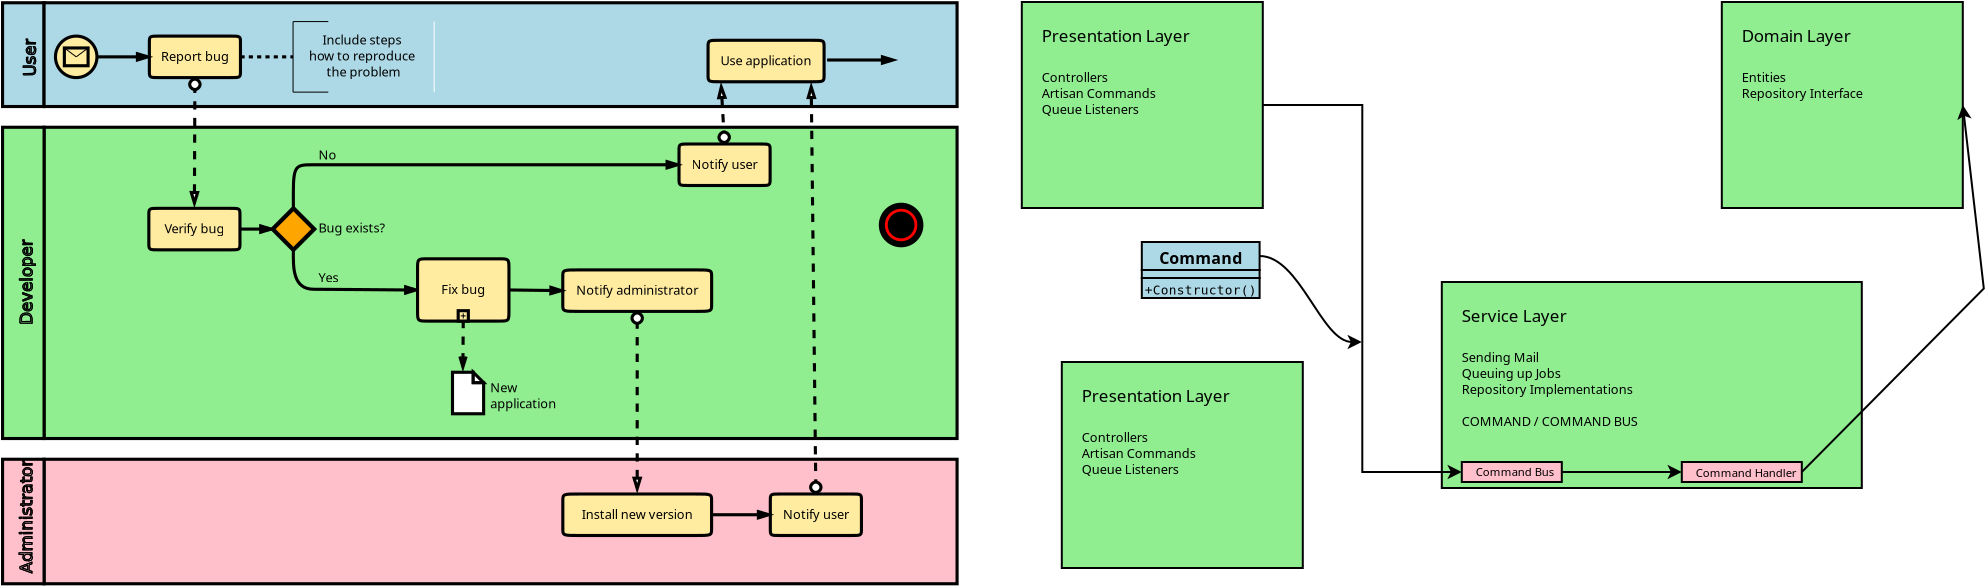 <?xml version="1.0" encoding="UTF-8"?>
<dia:diagram xmlns:dia="http://www.lysator.liu.se/~alla/dia/">
  <dia:layer name="Fondo" visible="true" active="true">
    <dia:group>
      <dia:group>
        <dia:object type="Standard - Box" version="0" id="O0">
          <dia:attribute name="obj_pos">
            <dia:point val="1.038,1.038"/>
          </dia:attribute>
          <dia:attribute name="obj_bb">
            <dia:rectangle val="1.038,1.038;3.113,6.225"/>
          </dia:attribute>
          <dia:attribute name="elem_corner">
            <dia:point val="1.038,1.038"/>
          </dia:attribute>
          <dia:attribute name="elem_width">
            <dia:real val="2.075"/>
          </dia:attribute>
          <dia:attribute name="elem_height">
            <dia:real val="5.188"/>
          </dia:attribute>
          <dia:attribute name="border_width">
            <dia:real val="0"/>
          </dia:attribute>
          <dia:attribute name="border_color">
            <dia:color val="#add8e6"/>
          </dia:attribute>
          <dia:attribute name="inner_color">
            <dia:color val="#add8e6"/>
          </dia:attribute>
          <dia:attribute name="show_background">
            <dia:boolean val="true"/>
          </dia:attribute>
        </dia:object>
        <dia:object type="Standard - Box" version="0" id="O1">
          <dia:attribute name="obj_pos">
            <dia:point val="1.038,1.038"/>
          </dia:attribute>
          <dia:attribute name="obj_bb">
            <dia:rectangle val="0.96,0.96;3.19,6.303"/>
          </dia:attribute>
          <dia:attribute name="elem_corner">
            <dia:point val="1.038,1.038"/>
          </dia:attribute>
          <dia:attribute name="elem_width">
            <dia:real val="2.075"/>
          </dia:attribute>
          <dia:attribute name="elem_height">
            <dia:real val="5.188"/>
          </dia:attribute>
          <dia:attribute name="border_width">
            <dia:real val="0.156"/>
          </dia:attribute>
          <dia:attribute name="show_background">
            <dia:boolean val="false"/>
          </dia:attribute>
        </dia:object>
      </dia:group>
      <dia:group>
        <dia:object type="Standard - Box" version="0" id="O2">
          <dia:attribute name="obj_pos">
            <dia:point val="3.113,1.038"/>
          </dia:attribute>
          <dia:attribute name="obj_bb">
            <dia:rectangle val="3.113,1.038;48.764,6.225"/>
          </dia:attribute>
          <dia:attribute name="elem_corner">
            <dia:point val="3.113,1.038"/>
          </dia:attribute>
          <dia:attribute name="elem_width">
            <dia:real val="45.651"/>
          </dia:attribute>
          <dia:attribute name="elem_height">
            <dia:real val="5.188"/>
          </dia:attribute>
          <dia:attribute name="border_width">
            <dia:real val="0"/>
          </dia:attribute>
          <dia:attribute name="border_color">
            <dia:color val="#add8e6"/>
          </dia:attribute>
          <dia:attribute name="inner_color">
            <dia:color val="#add8e6"/>
          </dia:attribute>
          <dia:attribute name="show_background">
            <dia:boolean val="true"/>
          </dia:attribute>
        </dia:object>
        <dia:object type="Standard - Box" version="0" id="O3">
          <dia:attribute name="obj_pos">
            <dia:point val="3.113,1.038"/>
          </dia:attribute>
          <dia:attribute name="obj_bb">
            <dia:rectangle val="3.035,0.96;48.842,6.303"/>
          </dia:attribute>
          <dia:attribute name="elem_corner">
            <dia:point val="3.113,1.038"/>
          </dia:attribute>
          <dia:attribute name="elem_width">
            <dia:real val="45.651"/>
          </dia:attribute>
          <dia:attribute name="elem_height">
            <dia:real val="5.188"/>
          </dia:attribute>
          <dia:attribute name="border_width">
            <dia:real val="0.156"/>
          </dia:attribute>
          <dia:attribute name="show_background">
            <dia:boolean val="false"/>
          </dia:attribute>
        </dia:object>
      </dia:group>
      <dia:group>
        <dia:object type="Standard - Box" version="0" id="O4">
          <dia:attribute name="obj_pos">
            <dia:point val="3.113,7.263"/>
          </dia:attribute>
          <dia:attribute name="obj_bb">
            <dia:rectangle val="3.113,7.263;48.764,22.826"/>
          </dia:attribute>
          <dia:attribute name="elem_corner">
            <dia:point val="3.113,7.263"/>
          </dia:attribute>
          <dia:attribute name="elem_width">
            <dia:real val="45.651"/>
          </dia:attribute>
          <dia:attribute name="elem_height">
            <dia:real val="15.563"/>
          </dia:attribute>
          <dia:attribute name="border_width">
            <dia:real val="0"/>
          </dia:attribute>
          <dia:attribute name="border_color">
            <dia:color val="#90ee90"/>
          </dia:attribute>
          <dia:attribute name="inner_color">
            <dia:color val="#90ee90"/>
          </dia:attribute>
          <dia:attribute name="show_background">
            <dia:boolean val="true"/>
          </dia:attribute>
        </dia:object>
        <dia:object type="Standard - Box" version="0" id="O5">
          <dia:attribute name="obj_pos">
            <dia:point val="3.113,7.263"/>
          </dia:attribute>
          <dia:attribute name="obj_bb">
            <dia:rectangle val="3.035,7.185;48.842,22.903"/>
          </dia:attribute>
          <dia:attribute name="elem_corner">
            <dia:point val="3.113,7.263"/>
          </dia:attribute>
          <dia:attribute name="elem_width">
            <dia:real val="45.651"/>
          </dia:attribute>
          <dia:attribute name="elem_height">
            <dia:real val="15.563"/>
          </dia:attribute>
          <dia:attribute name="border_width">
            <dia:real val="0.156"/>
          </dia:attribute>
          <dia:attribute name="show_background">
            <dia:boolean val="false"/>
          </dia:attribute>
        </dia:object>
      </dia:group>
      <dia:group>
        <dia:object type="Standard - Box" version="0" id="O6">
          <dia:attribute name="obj_pos">
            <dia:point val="1.038,7.263"/>
          </dia:attribute>
          <dia:attribute name="obj_bb">
            <dia:rectangle val="1.038,7.263;3.113,22.826"/>
          </dia:attribute>
          <dia:attribute name="elem_corner">
            <dia:point val="1.038,7.263"/>
          </dia:attribute>
          <dia:attribute name="elem_width">
            <dia:real val="2.075"/>
          </dia:attribute>
          <dia:attribute name="elem_height">
            <dia:real val="15.563"/>
          </dia:attribute>
          <dia:attribute name="border_width">
            <dia:real val="0"/>
          </dia:attribute>
          <dia:attribute name="border_color">
            <dia:color val="#90ee90"/>
          </dia:attribute>
          <dia:attribute name="inner_color">
            <dia:color val="#90ee90"/>
          </dia:attribute>
          <dia:attribute name="show_background">
            <dia:boolean val="true"/>
          </dia:attribute>
        </dia:object>
        <dia:object type="Standard - Box" version="0" id="O7">
          <dia:attribute name="obj_pos">
            <dia:point val="1.038,7.263"/>
          </dia:attribute>
          <dia:attribute name="obj_bb">
            <dia:rectangle val="0.96,7.185;3.19,22.903"/>
          </dia:attribute>
          <dia:attribute name="elem_corner">
            <dia:point val="1.038,7.263"/>
          </dia:attribute>
          <dia:attribute name="elem_width">
            <dia:real val="2.075"/>
          </dia:attribute>
          <dia:attribute name="elem_height">
            <dia:real val="15.563"/>
          </dia:attribute>
          <dia:attribute name="border_width">
            <dia:real val="0.156"/>
          </dia:attribute>
          <dia:attribute name="show_background">
            <dia:boolean val="false"/>
          </dia:attribute>
        </dia:object>
      </dia:group>
      <dia:group>
        <dia:object type="Standard - Box" version="0" id="O8">
          <dia:attribute name="obj_pos">
            <dia:point val="3.113,23.863"/>
          </dia:attribute>
          <dia:attribute name="obj_bb">
            <dia:rectangle val="3.113,23.863;48.764,30.088"/>
          </dia:attribute>
          <dia:attribute name="elem_corner">
            <dia:point val="3.113,23.863"/>
          </dia:attribute>
          <dia:attribute name="elem_width">
            <dia:real val="45.651"/>
          </dia:attribute>
          <dia:attribute name="elem_height">
            <dia:real val="6.225"/>
          </dia:attribute>
          <dia:attribute name="border_width">
            <dia:real val="0"/>
          </dia:attribute>
          <dia:attribute name="border_color">
            <dia:color val="#ffc0cb"/>
          </dia:attribute>
          <dia:attribute name="inner_color">
            <dia:color val="#ffc0cb"/>
          </dia:attribute>
          <dia:attribute name="show_background">
            <dia:boolean val="true"/>
          </dia:attribute>
        </dia:object>
        <dia:object type="Standard - Box" version="0" id="O9">
          <dia:attribute name="obj_pos">
            <dia:point val="3.113,23.863"/>
          </dia:attribute>
          <dia:attribute name="obj_bb">
            <dia:rectangle val="3.035,23.785;48.842,30.166"/>
          </dia:attribute>
          <dia:attribute name="elem_corner">
            <dia:point val="3.113,23.863"/>
          </dia:attribute>
          <dia:attribute name="elem_width">
            <dia:real val="45.651"/>
          </dia:attribute>
          <dia:attribute name="elem_height">
            <dia:real val="6.225"/>
          </dia:attribute>
          <dia:attribute name="border_width">
            <dia:real val="0.156"/>
          </dia:attribute>
          <dia:attribute name="show_background">
            <dia:boolean val="false"/>
          </dia:attribute>
        </dia:object>
      </dia:group>
      <dia:group>
        <dia:object type="Standard - Box" version="0" id="O10">
          <dia:attribute name="obj_pos">
            <dia:point val="1.038,23.863"/>
          </dia:attribute>
          <dia:attribute name="obj_bb">
            <dia:rectangle val="1.038,23.863;3.113,30.088"/>
          </dia:attribute>
          <dia:attribute name="elem_corner">
            <dia:point val="1.038,23.863"/>
          </dia:attribute>
          <dia:attribute name="elem_width">
            <dia:real val="2.075"/>
          </dia:attribute>
          <dia:attribute name="elem_height">
            <dia:real val="6.225"/>
          </dia:attribute>
          <dia:attribute name="border_width">
            <dia:real val="0"/>
          </dia:attribute>
          <dia:attribute name="border_color">
            <dia:color val="#ffc0cb"/>
          </dia:attribute>
          <dia:attribute name="inner_color">
            <dia:color val="#ffc0cb"/>
          </dia:attribute>
          <dia:attribute name="show_background">
            <dia:boolean val="true"/>
          </dia:attribute>
        </dia:object>
        <dia:object type="Standard - Box" version="0" id="O11">
          <dia:attribute name="obj_pos">
            <dia:point val="1.038,23.863"/>
          </dia:attribute>
          <dia:attribute name="obj_bb">
            <dia:rectangle val="0.96,23.785;3.19,30.166"/>
          </dia:attribute>
          <dia:attribute name="elem_corner">
            <dia:point val="1.038,23.863"/>
          </dia:attribute>
          <dia:attribute name="elem_width">
            <dia:real val="2.075"/>
          </dia:attribute>
          <dia:attribute name="elem_height">
            <dia:real val="6.225"/>
          </dia:attribute>
          <dia:attribute name="border_width">
            <dia:real val="0.156"/>
          </dia:attribute>
          <dia:attribute name="show_background">
            <dia:boolean val="false"/>
          </dia:attribute>
        </dia:object>
      </dia:group>
    </dia:group>
    <dia:group>
      <dia:object type="Standard - Ellipse" version="0" id="O12">
        <dia:attribute name="obj_pos">
          <dia:point val="3.683,2.705"/>
        </dia:attribute>
        <dia:attribute name="obj_bb">
          <dia:rectangle val="3.683,2.705;5.758,4.78"/>
        </dia:attribute>
        <dia:attribute name="elem_corner">
          <dia:point val="3.683,2.705"/>
        </dia:attribute>
        <dia:attribute name="elem_width">
          <dia:real val="2.075"/>
        </dia:attribute>
        <dia:attribute name="elem_height">
          <dia:real val="2.075"/>
        </dia:attribute>
        <dia:attribute name="border_width">
          <dia:real val="0"/>
        </dia:attribute>
        <dia:attribute name="border_color">
          <dia:color val="#ffeca1"/>
        </dia:attribute>
        <dia:attribute name="inner_color">
          <dia:color val="#ffeca1"/>
        </dia:attribute>
      </dia:object>
      <dia:object type="Standard - Ellipse" version="0" id="O13">
        <dia:attribute name="obj_pos">
          <dia:point val="3.683,2.705"/>
        </dia:attribute>
        <dia:attribute name="obj_bb">
          <dia:rectangle val="3.605,2.627;5.836,4.858"/>
        </dia:attribute>
        <dia:attribute name="elem_corner">
          <dia:point val="3.683,2.705"/>
        </dia:attribute>
        <dia:attribute name="elem_width">
          <dia:real val="2.075"/>
        </dia:attribute>
        <dia:attribute name="elem_height">
          <dia:real val="2.075"/>
        </dia:attribute>
        <dia:attribute name="border_width">
          <dia:real val="0.156"/>
        </dia:attribute>
        <dia:attribute name="show_background">
          <dia:boolean val="false"/>
        </dia:attribute>
      </dia:object>
      <dia:object type="Standard - Ellipse" version="0" id="O14">
        <dia:attribute name="obj_pos">
          <dia:point val="3.683,2.705"/>
        </dia:attribute>
        <dia:attribute name="obj_bb">
          <dia:rectangle val="3.675,2.697;5.766,4.788"/>
        </dia:attribute>
        <dia:attribute name="elem_corner">
          <dia:point val="3.683,2.705"/>
        </dia:attribute>
        <dia:attribute name="elem_width">
          <dia:real val="2.075"/>
        </dia:attribute>
        <dia:attribute name="elem_height">
          <dia:real val="2.075"/>
        </dia:attribute>
        <dia:attribute name="border_width">
          <dia:real val="0.016"/>
        </dia:attribute>
        <dia:attribute name="show_background">
          <dia:boolean val="false"/>
        </dia:attribute>
      </dia:object>
      <dia:object type="Standard - Box" version="0" id="O15">
        <dia:attribute name="obj_pos">
          <dia:point val="4.128,3.298"/>
        </dia:attribute>
        <dia:attribute name="obj_bb">
          <dia:rectangle val="4.128,3.298;5.314,4.187"/>
        </dia:attribute>
        <dia:attribute name="elem_corner">
          <dia:point val="4.128,3.298"/>
        </dia:attribute>
        <dia:attribute name="elem_width">
          <dia:real val="1.186"/>
        </dia:attribute>
        <dia:attribute name="elem_height">
          <dia:real val="0.889"/>
        </dia:attribute>
        <dia:attribute name="border_width">
          <dia:real val="0"/>
        </dia:attribute>
        <dia:attribute name="border_color">
          <dia:color val="#ffeca1"/>
        </dia:attribute>
        <dia:attribute name="inner_color">
          <dia:color val="#ffeca1"/>
        </dia:attribute>
        <dia:attribute name="show_background">
          <dia:boolean val="true"/>
        </dia:attribute>
      </dia:object>
      <dia:object type="Standard - Box" version="0" id="O16">
        <dia:attribute name="obj_pos">
          <dia:point val="4.128,3.298"/>
        </dia:attribute>
        <dia:attribute name="obj_bb">
          <dia:rectangle val="4.05,3.22;5.391,4.265"/>
        </dia:attribute>
        <dia:attribute name="elem_corner">
          <dia:point val="4.128,3.298"/>
        </dia:attribute>
        <dia:attribute name="elem_width">
          <dia:real val="1.186"/>
        </dia:attribute>
        <dia:attribute name="elem_height">
          <dia:real val="0.889"/>
        </dia:attribute>
        <dia:attribute name="border_width">
          <dia:real val="0.156"/>
        </dia:attribute>
        <dia:attribute name="show_background">
          <dia:boolean val="false"/>
        </dia:attribute>
      </dia:object>
      <dia:object type="Standard - Box" version="0" id="O17">
        <dia:attribute name="obj_pos">
          <dia:point val="4.128,3.298"/>
        </dia:attribute>
        <dia:attribute name="obj_bb">
          <dia:rectangle val="4.12,3.29;5.321,4.195"/>
        </dia:attribute>
        <dia:attribute name="elem_corner">
          <dia:point val="4.128,3.298"/>
        </dia:attribute>
        <dia:attribute name="elem_width">
          <dia:real val="1.186"/>
        </dia:attribute>
        <dia:attribute name="elem_height">
          <dia:real val="0.889"/>
        </dia:attribute>
        <dia:attribute name="border_width">
          <dia:real val="0.016"/>
        </dia:attribute>
        <dia:attribute name="show_background">
          <dia:boolean val="false"/>
        </dia:attribute>
      </dia:object>
      <dia:object type="Standard - Line" version="0" id="O18">
        <dia:attribute name="obj_pos">
          <dia:point val="4.128,3.298"/>
        </dia:attribute>
        <dia:attribute name="obj_bb">
          <dia:rectangle val="4.117,3.287;4.732,3.753"/>
        </dia:attribute>
        <dia:attribute name="conn_endpoints">
          <dia:point val="4.128,3.298"/>
          <dia:point val="4.721,3.743"/>
        </dia:attribute>
        <dia:attribute name="numcp">
          <dia:int val="1"/>
        </dia:attribute>
        <dia:attribute name="line_width">
          <dia:real val="0.016"/>
        </dia:attribute>
      </dia:object>
      <dia:object type="Standard - Line" version="0" id="O19">
        <dia:attribute name="obj_pos">
          <dia:point val="5.314,3.298"/>
        </dia:attribute>
        <dia:attribute name="obj_bb">
          <dia:rectangle val="4.71,3.287;5.325,3.753"/>
        </dia:attribute>
        <dia:attribute name="conn_endpoints">
          <dia:point val="5.314,3.298"/>
          <dia:point val="4.721,3.743"/>
        </dia:attribute>
        <dia:attribute name="numcp">
          <dia:int val="1"/>
        </dia:attribute>
        <dia:attribute name="line_width">
          <dia:real val="0.016"/>
        </dia:attribute>
      </dia:object>
    </dia:group>
    <dia:group>
      <dia:object type="Standard - Beziergon" version="0" id="O20">
        <dia:attribute name="obj_pos">
          <dia:point val="8.884,2.705"/>
        </dia:attribute>
        <dia:attribute name="obj_bb">
          <dia:rectangle val="8.378,2.705;12.933,4.78"/>
        </dia:attribute>
        <dia:attribute name="bez_points">
          <dia:point val="8.884,2.705"/>
          <dia:point val="9.39,2.705"/>
          <dia:point val="11.921,2.705"/>
          <dia:point val="12.427,2.705"/>
          <dia:point val="12.933,2.705"/>
          <dia:point val="12.933,2.705"/>
          <dia:point val="12.933,3.051"/>
          <dia:point val="12.933,3.397"/>
          <dia:point val="12.933,4.088"/>
          <dia:point val="12.933,4.434"/>
          <dia:point val="12.933,4.78"/>
          <dia:point val="12.933,4.78"/>
          <dia:point val="12.427,4.78"/>
          <dia:point val="11.921,4.78"/>
          <dia:point val="9.39,4.78"/>
          <dia:point val="8.884,4.78"/>
          <dia:point val="8.378,4.78"/>
          <dia:point val="8.378,4.78"/>
          <dia:point val="8.378,4.434"/>
          <dia:point val="8.378,4.088"/>
          <dia:point val="8.378,3.397"/>
          <dia:point val="8.378,3.051"/>
          <dia:point val="8.378,2.705"/>
          <dia:point val="8.378,2.705"/>
        </dia:attribute>
        <dia:attribute name="corner_types">
          <dia:enum val="171835430"/>
          <dia:enum val="0"/>
          <dia:enum val="0"/>
          <dia:enum val="0"/>
          <dia:enum val="0"/>
          <dia:enum val="0"/>
          <dia:enum val="0"/>
          <dia:enum val="0"/>
          <dia:enum val="0"/>
        </dia:attribute>
        <dia:attribute name="line_color">
          <dia:color val="#ffeca1"/>
        </dia:attribute>
        <dia:attribute name="line_width">
          <dia:real val="0"/>
        </dia:attribute>
        <dia:attribute name="inner_color">
          <dia:color val="#ffeca1"/>
        </dia:attribute>
        <dia:attribute name="show_background">
          <dia:boolean val="true"/>
        </dia:attribute>
      </dia:object>
      <dia:object type="Standard - BezierLine" version="0" id="O21">
        <dia:attribute name="obj_pos">
          <dia:point val="8.884,2.705"/>
        </dia:attribute>
        <dia:attribute name="obj_bb">
          <dia:rectangle val="8.3,2.627;13.011,4.858"/>
        </dia:attribute>
        <dia:attribute name="bez_points">
          <dia:point val="8.884,2.705"/>
          <dia:point val="9.39,2.705"/>
          <dia:point val="11.921,2.705"/>
          <dia:point val="12.427,2.705"/>
          <dia:point val="12.933,2.705"/>
          <dia:point val="12.933,2.705"/>
          <dia:point val="12.933,3.051"/>
          <dia:point val="12.933,3.397"/>
          <dia:point val="12.933,4.088"/>
          <dia:point val="12.933,4.434"/>
          <dia:point val="12.933,4.78"/>
          <dia:point val="12.933,4.78"/>
          <dia:point val="12.427,4.78"/>
          <dia:point val="11.921,4.78"/>
          <dia:point val="9.39,4.78"/>
          <dia:point val="8.884,4.78"/>
          <dia:point val="8.378,4.78"/>
          <dia:point val="8.378,4.78"/>
          <dia:point val="8.378,4.434"/>
          <dia:point val="8.378,4.088"/>
          <dia:point val="8.378,3.397"/>
          <dia:point val="8.378,3.051"/>
          <dia:point val="8.378,2.705"/>
          <dia:point val="8.378,2.705"/>
          <dia:point val="8.884,2.705"/>
        </dia:attribute>
        <dia:attribute name="corner_types">
          <dia:enum val="0"/>
          <dia:enum val="0"/>
          <dia:enum val="0"/>
          <dia:enum val="0"/>
          <dia:enum val="0"/>
          <dia:enum val="0"/>
          <dia:enum val="0"/>
          <dia:enum val="0"/>
          <dia:enum val="0"/>
        </dia:attribute>
        <dia:attribute name="line_width">
          <dia:real val="0.156"/>
        </dia:attribute>
      </dia:object>
      <dia:object type="Standard - BezierLine" version="0" id="O22">
        <dia:attribute name="obj_pos">
          <dia:point val="8.884,2.705"/>
        </dia:attribute>
        <dia:attribute name="obj_bb">
          <dia:rectangle val="8.37,2.697;12.941,4.788"/>
        </dia:attribute>
        <dia:attribute name="bez_points">
          <dia:point val="8.884,2.705"/>
          <dia:point val="9.39,2.705"/>
          <dia:point val="11.921,2.705"/>
          <dia:point val="12.427,2.705"/>
          <dia:point val="12.933,2.705"/>
          <dia:point val="12.933,2.705"/>
          <dia:point val="12.933,3.051"/>
          <dia:point val="12.933,3.397"/>
          <dia:point val="12.933,4.088"/>
          <dia:point val="12.933,4.434"/>
          <dia:point val="12.933,4.78"/>
          <dia:point val="12.933,4.78"/>
          <dia:point val="12.427,4.78"/>
          <dia:point val="11.921,4.78"/>
          <dia:point val="9.39,4.78"/>
          <dia:point val="8.884,4.78"/>
          <dia:point val="8.378,4.78"/>
          <dia:point val="8.378,4.78"/>
          <dia:point val="8.378,4.434"/>
          <dia:point val="8.378,4.088"/>
          <dia:point val="8.378,3.397"/>
          <dia:point val="8.378,3.051"/>
          <dia:point val="8.378,2.705"/>
          <dia:point val="8.378,2.705"/>
          <dia:point val="8.884,2.705"/>
        </dia:attribute>
        <dia:attribute name="corner_types">
          <dia:enum val="0"/>
          <dia:enum val="0"/>
          <dia:enum val="0"/>
          <dia:enum val="0"/>
          <dia:enum val="0"/>
          <dia:enum val="0"/>
          <dia:enum val="0"/>
          <dia:enum val="0"/>
          <dia:enum val="0"/>
        </dia:attribute>
        <dia:attribute name="line_width">
          <dia:real val="0.016"/>
        </dia:attribute>
      </dia:object>
      <dia:object type="Standard - Line" version="0" id="O23">
        <dia:attribute name="obj_pos">
          <dia:point val="8.884,4.78"/>
        </dia:attribute>
        <dia:attribute name="obj_bb">
          <dia:rectangle val="8.876,4.772;12.435,4.788"/>
        </dia:attribute>
        <dia:attribute name="conn_endpoints">
          <dia:point val="8.884,4.78"/>
          <dia:point val="12.427,4.78"/>
        </dia:attribute>
        <dia:attribute name="numcp">
          <dia:int val="1"/>
        </dia:attribute>
        <dia:attribute name="line_width">
          <dia:real val="0.016"/>
        </dia:attribute>
      </dia:object>
      <dia:object type="Standard - Line" version="0" id="O24">
        <dia:attribute name="obj_pos">
          <dia:point val="12.933,3.051"/>
        </dia:attribute>
        <dia:attribute name="obj_bb">
          <dia:rectangle val="12.925,3.043;12.941,4.442"/>
        </dia:attribute>
        <dia:attribute name="conn_endpoints">
          <dia:point val="12.933,3.051"/>
          <dia:point val="12.933,4.434"/>
        </dia:attribute>
        <dia:attribute name="numcp">
          <dia:int val="1"/>
        </dia:attribute>
        <dia:attribute name="line_width">
          <dia:real val="0.016"/>
        </dia:attribute>
      </dia:object>
      <dia:object type="Standard - Line" version="0" id="O25">
        <dia:attribute name="obj_pos">
          <dia:point val="8.378,3.051"/>
        </dia:attribute>
        <dia:attribute name="obj_bb">
          <dia:rectangle val="8.37,3.043;8.385,4.442"/>
        </dia:attribute>
        <dia:attribute name="conn_endpoints">
          <dia:point val="8.378,3.051"/>
          <dia:point val="8.378,4.434"/>
        </dia:attribute>
        <dia:attribute name="numcp">
          <dia:int val="1"/>
        </dia:attribute>
        <dia:attribute name="line_width">
          <dia:real val="0.016"/>
        </dia:attribute>
      </dia:object>
      <dia:object type="Standard - Line" version="0" id="O26">
        <dia:attribute name="obj_pos">
          <dia:point val="8.884,2.705"/>
        </dia:attribute>
        <dia:attribute name="obj_bb">
          <dia:rectangle val="8.876,2.697;12.435,2.713"/>
        </dia:attribute>
        <dia:attribute name="conn_endpoints">
          <dia:point val="8.884,2.705"/>
          <dia:point val="12.427,2.705"/>
        </dia:attribute>
        <dia:attribute name="numcp">
          <dia:int val="1"/>
        </dia:attribute>
        <dia:attribute name="line_width">
          <dia:real val="0.016"/>
        </dia:attribute>
      </dia:object>
      <dia:object type="Standard - Text" version="1" id="O27">
        <dia:attribute name="obj_pos">
          <dia:point val="10.655,3.95"/>
        </dia:attribute>
        <dia:attribute name="obj_bb">
          <dia:rectangle val="9.08,3.31;12.23,4.083"/>
        </dia:attribute>
        <dia:attribute name="text">
          <dia:composite type="text">
            <dia:attribute name="string">
              <dia:string>#Report bug#</dia:string>
            </dia:attribute>
            <dia:attribute name="font">
              <dia:font family="sans" style="0" name="Helvetica"/>
            </dia:attribute>
            <dia:attribute name="height">
              <dia:real val="0.8"/>
            </dia:attribute>
            <dia:attribute name="pos">
              <dia:point val="10.655,3.95"/>
            </dia:attribute>
            <dia:attribute name="color">
              <dia:color val="#000000"/>
            </dia:attribute>
            <dia:attribute name="alignment">
              <dia:enum val="1"/>
            </dia:attribute>
          </dia:composite>
        </dia:attribute>
        <dia:attribute name="valign">
          <dia:enum val="3"/>
        </dia:attribute>
      </dia:object>
    </dia:group>
    <dia:group>
      <dia:object type="Standard - BezierLine" version="0" id="O28">
        <dia:attribute name="obj_pos">
          <dia:point val="2.074,4.644"/>
        </dia:attribute>
        <dia:attribute name="obj_bb">
          <dia:rectangle val="2.069,4.193;2.695,4.644"/>
        </dia:attribute>
        <dia:attribute name="bez_points">
          <dia:point val="2.074,4.644"/>
          <dia:point val="2.078,4.577"/>
          <dia:point val="2.074,4.644"/>
          <dia:point val="2.078,4.577"/>
          <dia:point val="2.457,4.571"/>
          <dia:point val="2.078,4.577"/>
          <dia:point val="2.457,4.571"/>
          <dia:point val="2.515,4.573"/>
          <dia:point val="2.562,4.564"/>
          <dia:point val="2.6,4.544"/>
          <dia:point val="2.628,4.518"/>
          <dia:point val="2.637,4.479"/>
          <dia:point val="2.627,4.424"/>
          <dia:point val="2.623,4.359"/>
          <dia:point val="2.611,4.319"/>
          <dia:point val="2.587,4.299"/>
          <dia:point val="2.549,4.273"/>
          <dia:point val="2.505,4.261"/>
          <dia:point val="2.447,4.26"/>
          <dia:point val="2.069,4.265"/>
          <dia:point val="2.447,4.26"/>
          <dia:point val="2.069,4.265"/>
          <dia:point val="2.073,4.198"/>
          <dia:point val="2.069,4.265"/>
          <dia:point val="2.073,4.198"/>
          <dia:point val="2.451,4.193"/>
          <dia:point val="2.073,4.198"/>
          <dia:point val="2.451,4.193"/>
          <dia:point val="2.543,4.2"/>
          <dia:point val="2.605,4.222"/>
          <dia:point val="2.644,4.255"/>
          <dia:point val="2.685,4.293"/>
          <dia:point val="2.7,4.352"/>
          <dia:point val="2.693,4.428"/>
          <dia:point val="2.694,4.494"/>
          <dia:point val="2.675,4.547"/>
          <dia:point val="2.641,4.586"/>
          <dia:point val="2.607,4.625"/>
          <dia:point val="2.545,4.645"/>
          <dia:point val="2.453,4.638"/>
          <dia:point val="2.074,4.644"/>
          <dia:point val="2.453,4.638"/>
          <dia:point val="2.074,4.644"/>
        </dia:attribute>
        <dia:attribute name="corner_types">
          <dia:enum val="0"/>
          <dia:enum val="0"/>
          <dia:enum val="0"/>
          <dia:enum val="0"/>
          <dia:enum val="0"/>
          <dia:enum val="0"/>
          <dia:enum val="0"/>
          <dia:enum val="0"/>
          <dia:enum val="0"/>
          <dia:enum val="0"/>
          <dia:enum val="0"/>
          <dia:enum val="0"/>
          <dia:enum val="0"/>
          <dia:enum val="0"/>
          <dia:enum val="0"/>
        </dia:attribute>
        <dia:attribute name="line_width">
          <dia:real val="0"/>
        </dia:attribute>
      </dia:object>
      <dia:object type="Standard - BezierLine" version="0" id="O29">
        <dia:attribute name="obj_pos">
          <dia:point val="2.237,3.759"/>
        </dia:attribute>
        <dia:attribute name="obj_bb">
          <dia:rectangle val="2.229,3.732;2.697,4.091"/>
        </dia:attribute>
        <dia:attribute name="bez_points">
          <dia:point val="2.237,3.759"/>
          <dia:point val="2.304,3.763"/>
          <dia:point val="2.237,3.759"/>
          <dia:point val="2.304,3.763"/>
          <dia:point val="2.3,3.788"/>
          <dia:point val="2.295,3.806"/>
          <dia:point val="2.297,3.814"/>
          <dia:point val="2.291,3.827"/>
          <dia:point val="2.287,3.849"/>
          <dia:point val="2.293,3.88"/>
          <dia:point val="2.291,3.914"/>
          <dia:point val="2.297,3.946"/>
          <dia:point val="2.311,3.976"/>
          <dia:point val="2.316,4.0"/>
          <dia:point val="2.329,4.006"/>
          <dia:point val="2.349,4.002"/>
          <dia:point val="2.361,4.0"/>
          <dia:point val="2.377,3.997"/>
          <dia:point val="2.397,3.993"/>
          <dia:point val="2.407,3.983"/>
          <dia:point val="2.418,3.952"/>
          <dia:point val="2.43,3.904"/>
          <dia:point val="2.423,3.872"/>
          <dia:point val="2.43,3.904"/>
          <dia:point val="2.423,3.872"/>
          <dia:point val="2.438,3.816"/>
          <dia:point val="2.451,3.78"/>
          <dia:point val="2.469,3.765"/>
          <dia:point val="2.489,3.74"/>
          <dia:point val="2.512,3.732"/>
          <dia:point val="2.546,3.734"/>
          <dia:point val="2.59,3.725"/>
          <dia:point val="2.622,3.744"/>
          <dia:point val="2.653,3.779"/>
          <dia:point val="2.679,3.807"/>
          <dia:point val="2.692,3.851"/>
          <dia:point val="2.693,3.904"/>
          <dia:point val="2.699,3.936"/>
          <dia:point val="2.697,3.965"/>
          <dia:point val="2.693,3.986"/>
          <dia:point val="2.685,4.013"/>
          <dia:point val="2.675,4.047"/>
          <dia:point val="2.663,4.091"/>
          <dia:point val="2.58,4.09"/>
          <dia:point val="2.663,4.091"/>
          <dia:point val="2.58,4.09"/>
          <dia:point val="2.597,4.046"/>
          <dia:point val="2.61,4.01"/>
          <dia:point val="2.626,3.983"/>
          <dia:point val="2.634,3.96"/>
          <dia:point val="2.633,3.932"/>
          <dia:point val="2.627,3.9"/>
          <dia:point val="2.633,3.866"/>
          <dia:point val="2.629,3.846"/>
          <dia:point val="2.615,3.836"/>
          <dia:point val="2.603,3.818"/>
          <dia:point val="2.589,3.808"/>
          <dia:point val="2.577,3.81"/>
          <dia:point val="2.555,3.806"/>
          <dia:point val="2.539,3.809"/>
          <dia:point val="2.529,3.819"/>
          <dia:point val="2.511,3.835"/>
          <dia:point val="2.497,3.867"/>
          <dia:point val="2.48,3.911"/>
          <dia:point val="2.47,3.946"/>
          <dia:point val="2.48,3.911"/>
          <dia:point val="2.47,3.946"/>
          <dia:point val="2.471,3.991"/>
          <dia:point val="2.461,4.026"/>
          <dia:point val="2.441,4.051"/>
          <dia:point val="2.423,4.066"/>
          <dia:point val="2.395,4.072"/>
          <dia:point val="2.361,4.066"/>
          <dia:point val="2.321,4.073"/>
          <dia:point val="2.29,4.062"/>
          <dia:point val="2.272,4.033"/>
          <dia:point val="2.245,3.997"/>
          <dia:point val="2.233,3.954"/>
          <dia:point val="2.232,3.908"/>
          <dia:point val="2.226,3.877"/>
          <dia:point val="2.23,3.851"/>
          <dia:point val="2.233,3.826"/>
          <dia:point val="2.229,3.806"/>
          <dia:point val="2.234,3.784"/>
          <dia:point val="2.237,3.759"/>
          <dia:point val="2.237,3.759"/>
          <dia:point val="2.237,3.759"/>
          <dia:point val="2.237,3.759"/>
        </dia:attribute>
        <dia:attribute name="corner_types">
          <dia:enum val="0"/>
          <dia:enum val="0"/>
          <dia:enum val="0"/>
          <dia:enum val="0"/>
          <dia:enum val="0"/>
          <dia:enum val="0"/>
          <dia:enum val="0"/>
          <dia:enum val="0"/>
          <dia:enum val="0"/>
          <dia:enum val="0"/>
          <dia:enum val="0"/>
          <dia:enum val="0"/>
          <dia:enum val="0"/>
          <dia:enum val="0"/>
          <dia:enum val="0"/>
          <dia:enum val="0"/>
          <dia:enum val="0"/>
          <dia:enum val="0"/>
          <dia:enum val="0"/>
          <dia:enum val="0"/>
          <dia:enum val="0"/>
          <dia:enum val="0"/>
          <dia:enum val="0"/>
          <dia:enum val="0"/>
          <dia:enum val="0"/>
          <dia:enum val="0"/>
          <dia:enum val="0"/>
          <dia:enum val="0"/>
          <dia:enum val="0"/>
          <dia:enum val="0"/>
        </dia:attribute>
        <dia:attribute name="line_width">
          <dia:real val="0"/>
        </dia:attribute>
      </dia:object>
      <dia:object type="Standard - BezierLine" version="0" id="O30">
        <dia:attribute name="obj_pos">
          <dia:point val="2.433,3.223"/>
        </dia:attribute>
        <dia:attribute name="obj_bb">
          <dia:rectangle val="2.221,3.223;2.701,3.631"/>
        </dia:attribute>
        <dia:attribute name="bez_points">
          <dia:point val="2.433,3.223"/>
          <dia:point val="2.468,3.233"/>
          <dia:point val="2.433,3.223"/>
          <dia:point val="2.468,3.233"/>
          <dia:point val="2.464,3.564"/>
          <dia:point val="2.468,3.233"/>
          <dia:point val="2.464,3.564"/>
          <dia:point val="2.522,3.565"/>
          <dia:point val="2.561,3.553"/>
          <dia:point val="2.589,3.524"/>
          <dia:point val="2.614,3.486"/>
          <dia:point val="2.632,3.445"/>
          <dia:point val="2.631,3.4"/>
          <dia:point val="2.633,3.367"/>
          <dia:point val="2.629,3.343"/>
          <dia:point val="2.616,3.32"/>
          <dia:point val="2.61,3.288"/>
          <dia:point val="2.6,3.257"/>
          <dia:point val="2.582,3.228"/>
          <dia:point val="2.649,3.232"/>
          <dia:point val="2.582,3.228"/>
          <dia:point val="2.649,3.232"/>
          <dia:point val="2.675,3.26"/>
          <dia:point val="2.693,3.289"/>
          <dia:point val="2.699,3.321"/>
          <dia:point val="2.703,3.345"/>
          <dia:point val="2.7,3.371"/>
          <dia:point val="2.698,3.404"/>
          <dia:point val="2.7,3.482"/>
          <dia:point val="2.682,3.539"/>
          <dia:point val="2.648,3.578"/>
          <dia:point val="2.603,3.62"/>
          <dia:point val="2.544,3.639"/>
          <dia:point val="2.476,3.627"/>
          <dia:point val="2.403,3.633"/>
          <dia:point val="2.342,3.616"/>
          <dia:point val="2.302,3.578"/>
          <dia:point val="2.254,3.545"/>
          <dia:point val="2.227,3.489"/>
          <dia:point val="2.221,3.412"/>
          <dia:point val="2.223,3.358"/>
          <dia:point val="2.244,3.316"/>
          <dia:point val="2.28,3.285"/>
          <dia:point val="2.317,3.245"/>
          <dia:point val="2.368,3.227"/>
          <dia:point val="2.433,3.223"/>
          <dia:point val="2.433,3.223"/>
          <dia:point val="2.433,3.223"/>
          <dia:point val="2.433,3.223"/>
        </dia:attribute>
        <dia:attribute name="corner_types">
          <dia:enum val="0"/>
          <dia:enum val="0"/>
          <dia:enum val="0"/>
          <dia:enum val="0"/>
          <dia:enum val="0"/>
          <dia:enum val="0"/>
          <dia:enum val="0"/>
          <dia:enum val="0"/>
          <dia:enum val="0"/>
          <dia:enum val="0"/>
          <dia:enum val="0"/>
          <dia:enum val="0"/>
          <dia:enum val="0"/>
          <dia:enum val="0"/>
          <dia:enum val="0"/>
          <dia:enum val="0"/>
          <dia:enum val="0"/>
        </dia:attribute>
        <dia:attribute name="line_width">
          <dia:real val="0"/>
        </dia:attribute>
      </dia:object>
      <dia:object type="Standard - BezierLine" version="0" id="O31">
        <dia:attribute name="obj_pos">
          <dia:point val="2.397,3.296"/>
        </dia:attribute>
        <dia:attribute name="obj_bb">
          <dia:rectangle val="2.285,3.296;2.397,3.56"/>
        </dia:attribute>
        <dia:attribute name="bez_points">
          <dia:point val="2.397,3.296"/>
          <dia:point val="2.364,3.294"/>
          <dia:point val="2.341,3.302"/>
          <dia:point val="2.32,3.327"/>
          <dia:point val="2.303,3.342"/>
          <dia:point val="2.291,3.365"/>
          <dia:point val="2.285,3.4"/>
          <dia:point val="2.285,3.445"/>
          <dia:point val="2.296,3.48"/>
          <dia:point val="2.322,3.508"/>
          <dia:point val="2.34,3.538"/>
          <dia:point val="2.364,3.558"/>
          <dia:point val="2.397,3.56"/>
          <dia:point val="2.397,3.296"/>
          <dia:point val="2.397,3.56"/>
          <dia:point val="2.397,3.296"/>
        </dia:attribute>
        <dia:attribute name="corner_types">
          <dia:enum val="0"/>
          <dia:enum val="0"/>
          <dia:enum val="0"/>
          <dia:enum val="0"/>
          <dia:enum val="0"/>
          <dia:enum val="0"/>
        </dia:attribute>
        <dia:attribute name="line_width">
          <dia:real val="0"/>
        </dia:attribute>
      </dia:object>
      <dia:object type="Standard - Beziergon" version="0" id="O32">
        <dia:attribute name="obj_pos">
          <dia:point val="2.293,2.854"/>
        </dia:attribute>
        <dia:attribute name="obj_bb">
          <dia:rectangle val="2.216,2.85;2.688,3.098"/>
        </dia:attribute>
        <dia:attribute name="bez_points">
          <dia:point val="2.293,2.854"/>
          <dia:point val="2.293,2.854"/>
          <dia:point val="2.294,2.861"/>
          <dia:point val="2.296,2.869"/>
          <dia:point val="2.288,2.871"/>
          <dia:point val="2.281,2.88"/>
          <dia:point val="2.283,2.888"/>
          <dia:point val="2.291,2.932"/>
          <dia:point val="2.31,2.966"/>
          <dia:point val="2.336,2.994"/>
          <dia:point val="2.364,3.013"/>
          <dia:point val="2.403,3.022"/>
          <dia:point val="2.456,3.021"/>
          <dia:point val="2.688,3.026"/>
          <dia:point val="2.456,3.021"/>
          <dia:point val="2.688,3.026"/>
          <dia:point val="2.685,3.093"/>
          <dia:point val="2.688,3.026"/>
          <dia:point val="2.685,3.093"/>
          <dia:point val="2.223,3.098"/>
          <dia:point val="2.685,3.093"/>
          <dia:point val="2.223,3.098"/>
          <dia:point val="2.227,3.031"/>
          <dia:point val="2.223,3.098"/>
          <dia:point val="2.227,3.031"/>
          <dia:point val="2.294,3.035"/>
          <dia:point val="2.227,3.031"/>
          <dia:point val="2.294,3.035"/>
          <dia:point val="2.27,3.019"/>
          <dia:point val="2.255,3.001"/>
          <dia:point val="2.25,2.977"/>
          <dia:point val="2.236,2.947"/>
          <dia:point val="2.222,2.916"/>
          <dia:point val="2.216,2.884"/>
          <dia:point val="2.227,2.874"/>
          <dia:point val="2.229,2.866"/>
          <dia:point val="2.229,2.866"/>
          <dia:point val="2.228,2.858"/>
          <dia:point val="2.226,2.85"/>
          <dia:point val="2.226,2.85"/>
          <dia:point val="2.293,2.854"/>
          <dia:point val="2.226,2.85"/>
        </dia:attribute>
        <dia:attribute name="corner_types">
          <dia:enum val="245"/>
          <dia:enum val="0"/>
          <dia:enum val="0"/>
          <dia:enum val="0"/>
          <dia:enum val="0"/>
          <dia:enum val="0"/>
          <dia:enum val="0"/>
          <dia:enum val="0"/>
          <dia:enum val="0"/>
          <dia:enum val="0"/>
          <dia:enum val="0"/>
          <dia:enum val="0"/>
          <dia:enum val="0"/>
          <dia:enum val="0"/>
          <dia:enum val="0"/>
        </dia:attribute>
        <dia:attribute name="line_width">
          <dia:real val="0"/>
        </dia:attribute>
        <dia:attribute name="inner_color">
          <dia:color val="#000000"/>
        </dia:attribute>
        <dia:attribute name="show_background">
          <dia:boolean val="true"/>
        </dia:attribute>
      </dia:object>
      <dia:object type="Standard - BezierLine" version="0" id="O33">
        <dia:attribute name="obj_pos">
          <dia:point val="2.074,4.644"/>
        </dia:attribute>
        <dia:attribute name="obj_bb">
          <dia:rectangle val="2.069,4.193;2.695,4.644"/>
        </dia:attribute>
        <dia:attribute name="bez_points">
          <dia:point val="2.074,4.644"/>
          <dia:point val="2.078,4.577"/>
          <dia:point val="2.074,4.644"/>
          <dia:point val="2.078,4.577"/>
          <dia:point val="2.457,4.571"/>
          <dia:point val="2.078,4.577"/>
          <dia:point val="2.457,4.571"/>
          <dia:point val="2.515,4.573"/>
          <dia:point val="2.562,4.564"/>
          <dia:point val="2.6,4.544"/>
          <dia:point val="2.628,4.518"/>
          <dia:point val="2.637,4.479"/>
          <dia:point val="2.627,4.424"/>
          <dia:point val="2.623,4.359"/>
          <dia:point val="2.611,4.319"/>
          <dia:point val="2.587,4.299"/>
          <dia:point val="2.549,4.273"/>
          <dia:point val="2.505,4.261"/>
          <dia:point val="2.447,4.26"/>
          <dia:point val="2.069,4.265"/>
          <dia:point val="2.447,4.26"/>
          <dia:point val="2.069,4.265"/>
          <dia:point val="2.073,4.198"/>
          <dia:point val="2.069,4.265"/>
          <dia:point val="2.073,4.198"/>
          <dia:point val="2.451,4.193"/>
          <dia:point val="2.073,4.198"/>
          <dia:point val="2.451,4.193"/>
          <dia:point val="2.543,4.2"/>
          <dia:point val="2.605,4.222"/>
          <dia:point val="2.644,4.255"/>
          <dia:point val="2.685,4.293"/>
          <dia:point val="2.7,4.352"/>
          <dia:point val="2.693,4.428"/>
          <dia:point val="2.694,4.494"/>
          <dia:point val="2.675,4.547"/>
          <dia:point val="2.641,4.586"/>
          <dia:point val="2.607,4.625"/>
          <dia:point val="2.545,4.645"/>
          <dia:point val="2.453,4.638"/>
          <dia:point val="2.074,4.644"/>
          <dia:point val="2.453,4.638"/>
          <dia:point val="2.074,4.644"/>
        </dia:attribute>
        <dia:attribute name="corner_types">
          <dia:enum val="0"/>
          <dia:enum val="0"/>
          <dia:enum val="0"/>
          <dia:enum val="0"/>
          <dia:enum val="0"/>
          <dia:enum val="0"/>
          <dia:enum val="0"/>
          <dia:enum val="0"/>
          <dia:enum val="0"/>
          <dia:enum val="0"/>
          <dia:enum val="0"/>
          <dia:enum val="0"/>
          <dia:enum val="0"/>
          <dia:enum val="0"/>
          <dia:enum val="0"/>
        </dia:attribute>
        <dia:attribute name="line_width">
          <dia:real val="1.22e-038"/>
        </dia:attribute>
      </dia:object>
      <dia:object type="Standard - BezierLine" version="0" id="O34">
        <dia:attribute name="obj_pos">
          <dia:point val="2.237,3.759"/>
        </dia:attribute>
        <dia:attribute name="obj_bb">
          <dia:rectangle val="2.229,3.732;2.697,4.091"/>
        </dia:attribute>
        <dia:attribute name="bez_points">
          <dia:point val="2.237,3.759"/>
          <dia:point val="2.304,3.763"/>
          <dia:point val="2.237,3.759"/>
          <dia:point val="2.304,3.763"/>
          <dia:point val="2.3,3.788"/>
          <dia:point val="2.295,3.806"/>
          <dia:point val="2.297,3.814"/>
          <dia:point val="2.291,3.827"/>
          <dia:point val="2.287,3.849"/>
          <dia:point val="2.293,3.88"/>
          <dia:point val="2.291,3.914"/>
          <dia:point val="2.297,3.946"/>
          <dia:point val="2.311,3.976"/>
          <dia:point val="2.316,4.0"/>
          <dia:point val="2.329,4.006"/>
          <dia:point val="2.349,4.002"/>
          <dia:point val="2.361,4.0"/>
          <dia:point val="2.377,3.997"/>
          <dia:point val="2.397,3.993"/>
          <dia:point val="2.407,3.983"/>
          <dia:point val="2.418,3.952"/>
          <dia:point val="2.43,3.904"/>
          <dia:point val="2.423,3.872"/>
          <dia:point val="2.43,3.904"/>
          <dia:point val="2.423,3.872"/>
          <dia:point val="2.438,3.816"/>
          <dia:point val="2.451,3.78"/>
          <dia:point val="2.469,3.765"/>
          <dia:point val="2.489,3.74"/>
          <dia:point val="2.512,3.732"/>
          <dia:point val="2.546,3.734"/>
          <dia:point val="2.59,3.725"/>
          <dia:point val="2.622,3.744"/>
          <dia:point val="2.653,3.779"/>
          <dia:point val="2.679,3.807"/>
          <dia:point val="2.692,3.851"/>
          <dia:point val="2.693,3.904"/>
          <dia:point val="2.699,3.936"/>
          <dia:point val="2.697,3.965"/>
          <dia:point val="2.693,3.986"/>
          <dia:point val="2.685,4.013"/>
          <dia:point val="2.675,4.047"/>
          <dia:point val="2.663,4.091"/>
          <dia:point val="2.58,4.09"/>
          <dia:point val="2.663,4.091"/>
          <dia:point val="2.58,4.09"/>
          <dia:point val="2.597,4.046"/>
          <dia:point val="2.61,4.01"/>
          <dia:point val="2.626,3.983"/>
          <dia:point val="2.634,3.96"/>
          <dia:point val="2.633,3.932"/>
          <dia:point val="2.627,3.9"/>
          <dia:point val="2.633,3.866"/>
          <dia:point val="2.629,3.846"/>
          <dia:point val="2.615,3.836"/>
          <dia:point val="2.603,3.818"/>
          <dia:point val="2.589,3.808"/>
          <dia:point val="2.577,3.81"/>
          <dia:point val="2.555,3.806"/>
          <dia:point val="2.539,3.809"/>
          <dia:point val="2.529,3.819"/>
          <dia:point val="2.511,3.835"/>
          <dia:point val="2.497,3.867"/>
          <dia:point val="2.48,3.911"/>
          <dia:point val="2.47,3.946"/>
          <dia:point val="2.48,3.911"/>
          <dia:point val="2.47,3.946"/>
          <dia:point val="2.471,3.991"/>
          <dia:point val="2.461,4.026"/>
          <dia:point val="2.441,4.051"/>
          <dia:point val="2.423,4.066"/>
          <dia:point val="2.395,4.072"/>
          <dia:point val="2.361,4.066"/>
          <dia:point val="2.321,4.073"/>
          <dia:point val="2.29,4.062"/>
          <dia:point val="2.272,4.033"/>
          <dia:point val="2.245,3.997"/>
          <dia:point val="2.233,3.954"/>
          <dia:point val="2.232,3.908"/>
          <dia:point val="2.226,3.877"/>
          <dia:point val="2.23,3.851"/>
          <dia:point val="2.233,3.826"/>
          <dia:point val="2.229,3.806"/>
          <dia:point val="2.234,3.784"/>
          <dia:point val="2.237,3.759"/>
          <dia:point val="2.237,3.759"/>
          <dia:point val="2.237,3.759"/>
          <dia:point val="2.237,3.759"/>
        </dia:attribute>
        <dia:attribute name="corner_types">
          <dia:enum val="0"/>
          <dia:enum val="0"/>
          <dia:enum val="0"/>
          <dia:enum val="0"/>
          <dia:enum val="0"/>
          <dia:enum val="0"/>
          <dia:enum val="0"/>
          <dia:enum val="0"/>
          <dia:enum val="0"/>
          <dia:enum val="0"/>
          <dia:enum val="0"/>
          <dia:enum val="0"/>
          <dia:enum val="0"/>
          <dia:enum val="0"/>
          <dia:enum val="0"/>
          <dia:enum val="0"/>
          <dia:enum val="0"/>
          <dia:enum val="0"/>
          <dia:enum val="0"/>
          <dia:enum val="0"/>
          <dia:enum val="0"/>
          <dia:enum val="0"/>
          <dia:enum val="0"/>
          <dia:enum val="0"/>
          <dia:enum val="0"/>
          <dia:enum val="0"/>
          <dia:enum val="0"/>
          <dia:enum val="0"/>
          <dia:enum val="0"/>
          <dia:enum val="0"/>
        </dia:attribute>
        <dia:attribute name="line_width">
          <dia:real val="1.22e-038"/>
        </dia:attribute>
      </dia:object>
      <dia:object type="Standard - BezierLine" version="0" id="O35">
        <dia:attribute name="obj_pos">
          <dia:point val="2.433,3.223"/>
        </dia:attribute>
        <dia:attribute name="obj_bb">
          <dia:rectangle val="2.221,3.223;2.701,3.631"/>
        </dia:attribute>
        <dia:attribute name="bez_points">
          <dia:point val="2.433,3.223"/>
          <dia:point val="2.468,3.233"/>
          <dia:point val="2.433,3.223"/>
          <dia:point val="2.468,3.233"/>
          <dia:point val="2.464,3.564"/>
          <dia:point val="2.468,3.233"/>
          <dia:point val="2.464,3.564"/>
          <dia:point val="2.522,3.565"/>
          <dia:point val="2.561,3.553"/>
          <dia:point val="2.589,3.524"/>
          <dia:point val="2.614,3.486"/>
          <dia:point val="2.632,3.445"/>
          <dia:point val="2.631,3.4"/>
          <dia:point val="2.633,3.367"/>
          <dia:point val="2.629,3.343"/>
          <dia:point val="2.616,3.32"/>
          <dia:point val="2.61,3.288"/>
          <dia:point val="2.6,3.257"/>
          <dia:point val="2.582,3.228"/>
          <dia:point val="2.649,3.232"/>
          <dia:point val="2.582,3.228"/>
          <dia:point val="2.649,3.232"/>
          <dia:point val="2.675,3.26"/>
          <dia:point val="2.693,3.289"/>
          <dia:point val="2.699,3.321"/>
          <dia:point val="2.703,3.345"/>
          <dia:point val="2.7,3.371"/>
          <dia:point val="2.698,3.404"/>
          <dia:point val="2.7,3.482"/>
          <dia:point val="2.682,3.539"/>
          <dia:point val="2.648,3.578"/>
          <dia:point val="2.603,3.62"/>
          <dia:point val="2.544,3.639"/>
          <dia:point val="2.476,3.627"/>
          <dia:point val="2.403,3.633"/>
          <dia:point val="2.342,3.616"/>
          <dia:point val="2.302,3.578"/>
          <dia:point val="2.254,3.545"/>
          <dia:point val="2.227,3.489"/>
          <dia:point val="2.221,3.412"/>
          <dia:point val="2.223,3.358"/>
          <dia:point val="2.244,3.316"/>
          <dia:point val="2.28,3.285"/>
          <dia:point val="2.317,3.245"/>
          <dia:point val="2.368,3.227"/>
          <dia:point val="2.433,3.223"/>
          <dia:point val="2.433,3.223"/>
          <dia:point val="2.433,3.223"/>
          <dia:point val="2.433,3.223"/>
        </dia:attribute>
        <dia:attribute name="corner_types">
          <dia:enum val="0"/>
          <dia:enum val="0"/>
          <dia:enum val="0"/>
          <dia:enum val="0"/>
          <dia:enum val="0"/>
          <dia:enum val="0"/>
          <dia:enum val="0"/>
          <dia:enum val="0"/>
          <dia:enum val="0"/>
          <dia:enum val="0"/>
          <dia:enum val="0"/>
          <dia:enum val="0"/>
          <dia:enum val="0"/>
          <dia:enum val="0"/>
          <dia:enum val="0"/>
          <dia:enum val="0"/>
          <dia:enum val="0"/>
        </dia:attribute>
        <dia:attribute name="line_width">
          <dia:real val="1.22e-038"/>
        </dia:attribute>
      </dia:object>
      <dia:object type="Standard - BezierLine" version="0" id="O36">
        <dia:attribute name="obj_pos">
          <dia:point val="2.397,3.296"/>
        </dia:attribute>
        <dia:attribute name="obj_bb">
          <dia:rectangle val="2.285,3.296;2.397,3.56"/>
        </dia:attribute>
        <dia:attribute name="bez_points">
          <dia:point val="2.397,3.296"/>
          <dia:point val="2.364,3.294"/>
          <dia:point val="2.341,3.302"/>
          <dia:point val="2.32,3.327"/>
          <dia:point val="2.303,3.342"/>
          <dia:point val="2.291,3.365"/>
          <dia:point val="2.285,3.4"/>
          <dia:point val="2.285,3.445"/>
          <dia:point val="2.296,3.48"/>
          <dia:point val="2.322,3.508"/>
          <dia:point val="2.34,3.538"/>
          <dia:point val="2.364,3.558"/>
          <dia:point val="2.397,3.56"/>
          <dia:point val="2.397,3.296"/>
          <dia:point val="2.397,3.56"/>
          <dia:point val="2.397,3.296"/>
        </dia:attribute>
        <dia:attribute name="corner_types">
          <dia:enum val="0"/>
          <dia:enum val="0"/>
          <dia:enum val="0"/>
          <dia:enum val="0"/>
          <dia:enum val="0"/>
          <dia:enum val="0"/>
        </dia:attribute>
        <dia:attribute name="line_width">
          <dia:real val="1.22e-038"/>
        </dia:attribute>
      </dia:object>
      <dia:object type="Standard - BezierLine" version="0" id="O37">
        <dia:attribute name="obj_pos">
          <dia:point val="2.293,2.854"/>
        </dia:attribute>
        <dia:attribute name="obj_bb">
          <dia:rectangle val="2.216,2.85;2.688,3.098"/>
        </dia:attribute>
        <dia:attribute name="bez_points">
          <dia:point val="2.293,2.854"/>
          <dia:point val="2.293,2.854"/>
          <dia:point val="2.294,2.861"/>
          <dia:point val="2.296,2.869"/>
          <dia:point val="2.288,2.871"/>
          <dia:point val="2.281,2.88"/>
          <dia:point val="2.283,2.888"/>
          <dia:point val="2.291,2.932"/>
          <dia:point val="2.31,2.966"/>
          <dia:point val="2.336,2.994"/>
          <dia:point val="2.364,3.013"/>
          <dia:point val="2.403,3.022"/>
          <dia:point val="2.456,3.021"/>
          <dia:point val="2.688,3.026"/>
          <dia:point val="2.456,3.021"/>
          <dia:point val="2.688,3.026"/>
          <dia:point val="2.685,3.093"/>
          <dia:point val="2.688,3.026"/>
          <dia:point val="2.685,3.093"/>
          <dia:point val="2.223,3.098"/>
          <dia:point val="2.685,3.093"/>
          <dia:point val="2.223,3.098"/>
          <dia:point val="2.227,3.031"/>
          <dia:point val="2.223,3.098"/>
          <dia:point val="2.227,3.031"/>
          <dia:point val="2.294,3.035"/>
          <dia:point val="2.227,3.031"/>
          <dia:point val="2.294,3.035"/>
          <dia:point val="2.27,3.019"/>
          <dia:point val="2.255,3.001"/>
          <dia:point val="2.25,2.977"/>
          <dia:point val="2.236,2.947"/>
          <dia:point val="2.222,2.916"/>
          <dia:point val="2.216,2.884"/>
          <dia:point val="2.227,2.874"/>
          <dia:point val="2.229,2.866"/>
          <dia:point val="2.229,2.866"/>
          <dia:point val="2.228,2.858"/>
          <dia:point val="2.226,2.85"/>
          <dia:point val="2.226,2.85"/>
          <dia:point val="2.293,2.854"/>
          <dia:point val="2.226,2.85"/>
          <dia:point val="2.293,2.854"/>
        </dia:attribute>
        <dia:attribute name="corner_types">
          <dia:enum val="0"/>
          <dia:enum val="0"/>
          <dia:enum val="0"/>
          <dia:enum val="0"/>
          <dia:enum val="0"/>
          <dia:enum val="0"/>
          <dia:enum val="0"/>
          <dia:enum val="0"/>
          <dia:enum val="0"/>
          <dia:enum val="0"/>
          <dia:enum val="0"/>
          <dia:enum val="0"/>
          <dia:enum val="0"/>
          <dia:enum val="0"/>
          <dia:enum val="0"/>
        </dia:attribute>
        <dia:attribute name="line_width">
          <dia:real val="1.22e-038"/>
        </dia:attribute>
      </dia:object>
    </dia:group>
    <dia:group>
      <dia:object type="Standard - Line" version="0" id="O38">
        <dia:attribute name="obj_pos">
          <dia:point val="22.618,1.979"/>
        </dia:attribute>
        <dia:attribute name="obj_bb">
          <dia:rectangle val="22.608,1.968;22.628,5.517"/>
        </dia:attribute>
        <dia:attribute name="conn_endpoints">
          <dia:point val="22.618,1.979"/>
          <dia:point val="22.618,5.506"/>
        </dia:attribute>
        <dia:attribute name="numcp">
          <dia:int val="1"/>
        </dia:attribute>
        <dia:attribute name="line_color">
          <dia:color val="#ffffff"/>
        </dia:attribute>
        <dia:attribute name="line_width">
          <dia:real val="0.021"/>
        </dia:attribute>
      </dia:object>
      <dia:object type="Standard - Line" version="0" id="O39">
        <dia:attribute name="obj_pos">
          <dia:point val="15.563,1.979"/>
        </dia:attribute>
        <dia:attribute name="obj_bb">
          <dia:rectangle val="15.553,1.968;15.573,5.517"/>
        </dia:attribute>
        <dia:attribute name="conn_endpoints">
          <dia:point val="15.563,1.979"/>
          <dia:point val="15.563,5.506"/>
        </dia:attribute>
        <dia:attribute name="numcp">
          <dia:int val="1"/>
        </dia:attribute>
        <dia:attribute name="line_width">
          <dia:real val="0.021"/>
        </dia:attribute>
      </dia:object>
      <dia:object type="Standard - Line" version="0" id="O40">
        <dia:attribute name="obj_pos">
          <dia:point val="15.563,5.506"/>
        </dia:attribute>
        <dia:attribute name="obj_bb">
          <dia:rectangle val="15.553,5.496;17.337,5.517"/>
        </dia:attribute>
        <dia:attribute name="conn_endpoints">
          <dia:point val="15.563,5.506"/>
          <dia:point val="17.327,5.506"/>
        </dia:attribute>
        <dia:attribute name="numcp">
          <dia:int val="1"/>
        </dia:attribute>
        <dia:attribute name="line_width">
          <dia:real val="0.021"/>
        </dia:attribute>
      </dia:object>
      <dia:object type="Standard - Line" version="0" id="O41">
        <dia:attribute name="obj_pos">
          <dia:point val="15.563,1.979"/>
        </dia:attribute>
        <dia:attribute name="obj_bb">
          <dia:rectangle val="15.553,1.968;17.337,1.989"/>
        </dia:attribute>
        <dia:attribute name="conn_endpoints">
          <dia:point val="15.563,1.979"/>
          <dia:point val="17.327,1.979"/>
        </dia:attribute>
        <dia:attribute name="numcp">
          <dia:int val="1"/>
        </dia:attribute>
        <dia:attribute name="line_width">
          <dia:real val="0.021"/>
        </dia:attribute>
      </dia:object>
      <dia:object type="Standard - Text" version="1" id="O42">
        <dia:attribute name="obj_pos">
          <dia:point val="19.09,3.12"/>
        </dia:attribute>
        <dia:attribute name="obj_bb">
          <dia:rectangle val="16.497,2.48;21.684,4.853"/>
        </dia:attribute>
        <dia:attribute name="text">
          <dia:composite type="text">
            <dia:attribute name="string">
              <dia:string>#Include steps 
how to reproduce 
the problem#</dia:string>
            </dia:attribute>
            <dia:attribute name="font">
              <dia:font family="sans" style="0" name="Helvetica"/>
            </dia:attribute>
            <dia:attribute name="height">
              <dia:real val="0.8"/>
            </dia:attribute>
            <dia:attribute name="pos">
              <dia:point val="19.09,3.12"/>
            </dia:attribute>
            <dia:attribute name="color">
              <dia:color val="#000000"/>
            </dia:attribute>
            <dia:attribute name="alignment">
              <dia:enum val="1"/>
            </dia:attribute>
          </dia:composite>
        </dia:attribute>
        <dia:attribute name="valign">
          <dia:enum val="3"/>
        </dia:attribute>
      </dia:object>
    </dia:group>
    <dia:group>
      <dia:object type="Standard - Line" version="0" id="O43">
        <dia:attribute name="obj_pos">
          <dia:point val="7.781,3.743"/>
        </dia:attribute>
        <dia:attribute name="obj_bb">
          <dia:rectangle val="5.68,3.665;7.859,3.82"/>
        </dia:attribute>
        <dia:attribute name="conn_endpoints">
          <dia:point val="7.781,3.743"/>
          <dia:point val="5.758,3.743"/>
        </dia:attribute>
        <dia:attribute name="numcp">
          <dia:int val="1"/>
        </dia:attribute>
        <dia:attribute name="line_width">
          <dia:real val="0.156"/>
        </dia:attribute>
      </dia:object>
      <dia:object type="Standard - Polygon" version="0" id="O44">
        <dia:attribute name="obj_pos">
          <dia:point val="7.781,3.898"/>
        </dia:attribute>
        <dia:attribute name="obj_bb">
          <dia:rectangle val="7.781,3.587;8.3,3.898"/>
        </dia:attribute>
        <dia:attribute name="poly_points">
          <dia:point val="7.781,3.898"/>
          <dia:point val="8.3,3.743"/>
          <dia:point val="7.781,3.587"/>
        </dia:attribute>
        <dia:attribute name="line_width">
          <dia:real val="0"/>
        </dia:attribute>
        <dia:attribute name="inner_color">
          <dia:color val="#000000"/>
        </dia:attribute>
        <dia:attribute name="show_background">
          <dia:boolean val="true"/>
        </dia:attribute>
      </dia:object>
      <dia:object type="Standard - Polygon" version="0" id="O45">
        <dia:attribute name="obj_pos">
          <dia:point val="7.781,3.898"/>
        </dia:attribute>
        <dia:attribute name="obj_bb">
          <dia:rectangle val="7.703,3.482;8.571,4.003"/>
        </dia:attribute>
        <dia:attribute name="poly_points">
          <dia:point val="7.781,3.898"/>
          <dia:point val="8.3,3.743"/>
          <dia:point val="7.781,3.587"/>
        </dia:attribute>
        <dia:attribute name="line_width">
          <dia:real val="0.156"/>
        </dia:attribute>
        <dia:attribute name="show_background">
          <dia:boolean val="false"/>
        </dia:attribute>
      </dia:object>
    </dia:group>
    <dia:group>
      <dia:object type="Standard - BezierLine" version="0" id="O46">
        <dia:attribute name="obj_pos">
          <dia:point val="1.989,16.975"/>
        </dia:attribute>
        <dia:attribute name="obj_bb">
          <dia:rectangle val="1.987,16.634;2.45,16.975"/>
        </dia:attribute>
        <dia:attribute name="bez_points">
          <dia:point val="1.989,16.975"/>
          <dia:point val="2.45,16.971"/>
          <dia:point val="1.989,16.975"/>
          <dia:point val="2.45,16.971"/>
          <dia:point val="2.448,16.872"/>
          <dia:point val="2.45,16.971"/>
          <dia:point val="2.448,16.872"/>
          <dia:point val="2.444,16.786"/>
          <dia:point val="2.428,16.723"/>
          <dia:point val="2.396,16.684"/>
          <dia:point val="2.357,16.65"/>
          <dia:point val="2.3,16.632"/>
          <dia:point val="2.222,16.634"/>
          <dia:point val="2.134,16.63"/>
          <dia:point val="2.072,16.646"/>
          <dia:point val="2.034,16.686"/>
          <dia:point val="2.0,16.726"/>
          <dia:point val="1.983,16.791"/>
          <dia:point val="1.987,16.877"/>
          <dia:point val="1.989,16.975"/>
          <dia:point val="1.987,16.877"/>
          <dia:point val="1.989,16.975"/>
        </dia:attribute>
        <dia:attribute name="corner_types">
          <dia:enum val="0"/>
          <dia:enum val="0"/>
          <dia:enum val="0"/>
          <dia:enum val="0"/>
          <dia:enum val="0"/>
          <dia:enum val="0"/>
          <dia:enum val="0"/>
          <dia:enum val="0"/>
        </dia:attribute>
        <dia:attribute name="line_width">
          <dia:real val="0"/>
        </dia:attribute>
      </dia:object>
      <dia:object type="Standard - BezierLine" version="0" id="O47">
        <dia:attribute name="obj_pos">
          <dia:point val="1.906,17.057"/>
        </dia:attribute>
        <dia:attribute name="obj_bb">
          <dia:rectangle val="1.906,16.551;2.518,17.057"/>
        </dia:attribute>
        <dia:attribute name="bez_points">
          <dia:point val="1.906,17.057"/>
          <dia:point val="1.908,16.892"/>
          <dia:point val="1.906,17.057"/>
          <dia:point val="1.908,16.892"/>
          <dia:point val="1.91,16.772"/>
          <dia:point val="1.934,16.684"/>
          <dia:point val="1.99,16.629"/>
          <dia:point val="2.038,16.578"/>
          <dia:point val="2.115,16.551"/>
          <dia:point val="2.223,16.552"/>
          <dia:point val="2.321,16.546"/>
          <dia:point val="2.391,16.569"/>
          <dia:point val="2.435,16.627"/>
          <dia:point val="2.487,16.683"/>
          <dia:point val="2.516,16.773"/>
          <dia:point val="2.518,16.892"/>
          <dia:point val="2.516,17.057"/>
          <dia:point val="2.518,16.892"/>
          <dia:point val="2.516,17.057"/>
          <dia:point val="1.906,17.057"/>
          <dia:point val="2.516,17.057"/>
          <dia:point val="1.906,17.057"/>
        </dia:attribute>
        <dia:attribute name="corner_types">
          <dia:enum val="0"/>
          <dia:enum val="0"/>
          <dia:enum val="0"/>
          <dia:enum val="0"/>
          <dia:enum val="0"/>
          <dia:enum val="0"/>
          <dia:enum val="0"/>
          <dia:enum val="0"/>
        </dia:attribute>
        <dia:attribute name="line_width">
          <dia:real val="0"/>
        </dia:attribute>
      </dia:object>
      <dia:object type="Standard - BezierLine" version="0" id="O48">
        <dia:attribute name="obj_pos">
          <dia:point val="2.262,16.037"/>
        </dia:attribute>
        <dia:attribute name="obj_bb">
          <dia:rectangle val="2.05,16.037;2.53,16.445"/>
        </dia:attribute>
        <dia:attribute name="bez_points">
          <dia:point val="2.262,16.037"/>
          <dia:point val="2.296,16.047"/>
          <dia:point val="2.262,16.037"/>
          <dia:point val="2.296,16.047"/>
          <dia:point val="2.293,16.378"/>
          <dia:point val="2.296,16.047"/>
          <dia:point val="2.293,16.378"/>
          <dia:point val="2.351,16.379"/>
          <dia:point val="2.39,16.367"/>
          <dia:point val="2.417,16.337"/>
          <dia:point val="2.443,16.3"/>
          <dia:point val="2.46,16.259"/>
          <dia:point val="2.46,16.214"/>
          <dia:point val="2.462,16.181"/>
          <dia:point val="2.457,16.157"/>
          <dia:point val="2.445,16.134"/>
          <dia:point val="2.439,16.102"/>
          <dia:point val="2.429,16.071"/>
          <dia:point val="2.411,16.042"/>
          <dia:point val="2.478,16.046"/>
          <dia:point val="2.411,16.042"/>
          <dia:point val="2.478,16.046"/>
          <dia:point val="2.504,16.074"/>
          <dia:point val="2.522,16.103"/>
          <dia:point val="2.528,16.135"/>
          <dia:point val="2.532,16.159"/>
          <dia:point val="2.529,16.184"/>
          <dia:point val="2.527,16.218"/>
          <dia:point val="2.529,16.296"/>
          <dia:point val="2.511,16.353"/>
          <dia:point val="2.477,16.392"/>
          <dia:point val="2.431,16.434"/>
          <dia:point val="2.373,16.453"/>
          <dia:point val="2.305,16.441"/>
          <dia:point val="2.232,16.447"/>
          <dia:point val="2.171,16.43"/>
          <dia:point val="2.131,16.392"/>
          <dia:point val="2.083,16.359"/>
          <dia:point val="2.056,16.303"/>
          <dia:point val="2.05,16.226"/>
          <dia:point val="2.052,16.172"/>
          <dia:point val="2.073,16.13"/>
          <dia:point val="2.108,16.099"/>
          <dia:point val="2.146,16.059"/>
          <dia:point val="2.196,16.041"/>
          <dia:point val="2.262,16.037"/>
          <dia:point val="2.262,16.037"/>
          <dia:point val="2.262,16.037"/>
          <dia:point val="2.262,16.037"/>
        </dia:attribute>
        <dia:attribute name="corner_types">
          <dia:enum val="0"/>
          <dia:enum val="0"/>
          <dia:enum val="0"/>
          <dia:enum val="0"/>
          <dia:enum val="0"/>
          <dia:enum val="0"/>
          <dia:enum val="0"/>
          <dia:enum val="0"/>
          <dia:enum val="0"/>
          <dia:enum val="0"/>
          <dia:enum val="0"/>
          <dia:enum val="0"/>
          <dia:enum val="0"/>
          <dia:enum val="0"/>
          <dia:enum val="0"/>
          <dia:enum val="0"/>
          <dia:enum val="0"/>
        </dia:attribute>
        <dia:attribute name="line_width">
          <dia:real val="0"/>
        </dia:attribute>
      </dia:object>
      <dia:object type="Standard - BezierLine" version="0" id="O49">
        <dia:attribute name="obj_pos">
          <dia:point val="2.226,16.11"/>
        </dia:attribute>
        <dia:attribute name="obj_bb">
          <dia:rectangle val="2.113,16.11;2.226,16.374"/>
        </dia:attribute>
        <dia:attribute name="bez_points">
          <dia:point val="2.226,16.11"/>
          <dia:point val="2.192,16.108"/>
          <dia:point val="2.169,16.116"/>
          <dia:point val="2.149,16.141"/>
          <dia:point val="2.132,16.156"/>
          <dia:point val="2.119,16.179"/>
          <dia:point val="2.113,16.213"/>
          <dia:point val="2.114,16.259"/>
          <dia:point val="2.125,16.294"/>
          <dia:point val="2.15,16.322"/>
          <dia:point val="2.168,16.352"/>
          <dia:point val="2.193,16.372"/>
          <dia:point val="2.226,16.374"/>
          <dia:point val="2.226,16.11"/>
          <dia:point val="2.226,16.374"/>
          <dia:point val="2.226,16.11"/>
        </dia:attribute>
        <dia:attribute name="corner_types">
          <dia:enum val="0"/>
          <dia:enum val="0"/>
          <dia:enum val="0"/>
          <dia:enum val="0"/>
          <dia:enum val="0"/>
          <dia:enum val="0"/>
        </dia:attribute>
        <dia:attribute name="line_width">
          <dia:real val="0"/>
        </dia:attribute>
      </dia:object>
      <dia:object type="Standard - BezierLine" version="0" id="O50">
        <dia:attribute name="obj_pos">
          <dia:point val="2.049,15.962"/>
        </dia:attribute>
        <dia:attribute name="obj_bb">
          <dia:rectangle val="2.047,15.532;2.512,15.962"/>
        </dia:attribute>
        <dia:attribute name="bez_points">
          <dia:point val="2.049,15.962"/>
          <dia:point val="2.053,15.895"/>
          <dia:point val="2.049,15.962"/>
          <dia:point val="2.053,15.895"/>
          <dia:point val="2.436,15.74"/>
          <dia:point val="2.053,15.895"/>
          <dia:point val="2.436,15.74"/>
          <dia:point val="2.047,15.599"/>
          <dia:point val="2.436,15.74"/>
          <dia:point val="2.047,15.599"/>
          <dia:point val="2.051,15.532"/>
          <dia:point val="2.047,15.599"/>
          <dia:point val="2.051,15.532"/>
          <dia:point val="2.51,15.693"/>
          <dia:point val="2.051,15.532"/>
          <dia:point val="2.51,15.693"/>
          <dia:point val="2.512,15.792"/>
          <dia:point val="2.51,15.693"/>
          <dia:point val="2.512,15.792"/>
          <dia:point val="2.049,15.962"/>
          <dia:point val="2.512,15.792"/>
          <dia:point val="2.049,15.962"/>
        </dia:attribute>
        <dia:attribute name="corner_types">
          <dia:enum val="0"/>
          <dia:enum val="0"/>
          <dia:enum val="0"/>
          <dia:enum val="0"/>
          <dia:enum val="0"/>
          <dia:enum val="0"/>
          <dia:enum val="0"/>
          <dia:enum val="0"/>
        </dia:attribute>
        <dia:attribute name="line_width">
          <dia:real val="0"/>
        </dia:attribute>
      </dia:object>
      <dia:object type="Standard - BezierLine" version="0" id="O51">
        <dia:attribute name="obj_pos">
          <dia:point val="2.262,15.035"/>
        </dia:attribute>
        <dia:attribute name="obj_bb">
          <dia:rectangle val="2.05,15.035;2.53,15.442"/>
        </dia:attribute>
        <dia:attribute name="bez_points">
          <dia:point val="2.262,15.035"/>
          <dia:point val="2.297,15.044"/>
          <dia:point val="2.262,15.035"/>
          <dia:point val="2.297,15.044"/>
          <dia:point val="2.293,15.375"/>
          <dia:point val="2.297,15.044"/>
          <dia:point val="2.293,15.375"/>
          <dia:point val="2.351,15.377"/>
          <dia:point val="2.39,15.365"/>
          <dia:point val="2.418,15.335"/>
          <dia:point val="2.444,15.297"/>
          <dia:point val="2.461,15.257"/>
          <dia:point val="2.46,15.212"/>
          <dia:point val="2.462,15.178"/>
          <dia:point val="2.458,15.154"/>
          <dia:point val="2.445,15.132"/>
          <dia:point val="2.439,15.1"/>
          <dia:point val="2.429,15.069"/>
          <dia:point val="2.411,15.039"/>
          <dia:point val="2.478,15.043"/>
          <dia:point val="2.411,15.039"/>
          <dia:point val="2.478,15.043"/>
          <dia:point val="2.504,15.071"/>
          <dia:point val="2.522,15.101"/>
          <dia:point val="2.528,15.133"/>
          <dia:point val="2.532,15.157"/>
          <dia:point val="2.529,15.182"/>
          <dia:point val="2.527,15.216"/>
          <dia:point val="2.529,15.293"/>
          <dia:point val="2.511,15.351"/>
          <dia:point val="2.478,15.39"/>
          <dia:point val="2.432,15.431"/>
          <dia:point val="2.374,15.451"/>
          <dia:point val="2.305,15.439"/>
          <dia:point val="2.232,15.444"/>
          <dia:point val="2.171,15.427"/>
          <dia:point val="2.131,15.389"/>
          <dia:point val="2.084,15.357"/>
          <dia:point val="2.056,15.3"/>
          <dia:point val="2.05,15.223"/>
          <dia:point val="2.052,15.169"/>
          <dia:point val="2.073,15.128"/>
          <dia:point val="2.109,15.097"/>
          <dia:point val="2.146,15.056"/>
          <dia:point val="2.197,15.039"/>
          <dia:point val="2.262,15.035"/>
          <dia:point val="2.262,15.035"/>
          <dia:point val="2.262,15.035"/>
          <dia:point val="2.262,15.035"/>
        </dia:attribute>
        <dia:attribute name="corner_types">
          <dia:enum val="0"/>
          <dia:enum val="0"/>
          <dia:enum val="0"/>
          <dia:enum val="0"/>
          <dia:enum val="0"/>
          <dia:enum val="0"/>
          <dia:enum val="0"/>
          <dia:enum val="0"/>
          <dia:enum val="0"/>
          <dia:enum val="0"/>
          <dia:enum val="0"/>
          <dia:enum val="0"/>
          <dia:enum val="0"/>
          <dia:enum val="0"/>
          <dia:enum val="0"/>
          <dia:enum val="0"/>
          <dia:enum val="0"/>
        </dia:attribute>
        <dia:attribute name="line_width">
          <dia:real val="0"/>
        </dia:attribute>
      </dia:object>
      <dia:object type="Standard - BezierLine" version="0" id="O52">
        <dia:attribute name="obj_pos">
          <dia:point val="2.226,15.107"/>
        </dia:attribute>
        <dia:attribute name="obj_bb">
          <dia:rectangle val="2.114,15.107;2.227,15.371"/>
        </dia:attribute>
        <dia:attribute name="bez_points">
          <dia:point val="2.226,15.107"/>
          <dia:point val="2.193,15.105"/>
          <dia:point val="2.17,15.114"/>
          <dia:point val="2.15,15.138"/>
          <dia:point val="2.132,15.154"/>
          <dia:point val="2.12,15.177"/>
          <dia:point val="2.114,15.211"/>
          <dia:point val="2.114,15.257"/>
          <dia:point val="2.125,15.291"/>
          <dia:point val="2.151,15.32"/>
          <dia:point val="2.169,15.349"/>
          <dia:point val="2.193,15.369"/>
          <dia:point val="2.227,15.371"/>
          <dia:point val="2.226,15.107"/>
          <dia:point val="2.227,15.371"/>
          <dia:point val="2.226,15.107"/>
        </dia:attribute>
        <dia:attribute name="corner_types">
          <dia:enum val="0"/>
          <dia:enum val="0"/>
          <dia:enum val="0"/>
          <dia:enum val="0"/>
          <dia:enum val="0"/>
          <dia:enum val="0"/>
        </dia:attribute>
        <dia:attribute name="line_width">
          <dia:real val="0"/>
        </dia:attribute>
      </dia:object>
      <dia:object type="Standard - BezierLine" version="0" id="O53">
        <dia:attribute name="obj_pos">
          <dia:point val="1.875,14.91"/>
        </dia:attribute>
        <dia:attribute name="obj_bb">
          <dia:rectangle val="1.875,14.837;2.522,14.91"/>
        </dia:attribute>
        <dia:attribute name="bez_points">
          <dia:point val="1.875,14.91"/>
          <dia:point val="1.879,14.843"/>
          <dia:point val="1.875,14.91"/>
          <dia:point val="1.879,14.843"/>
          <dia:point val="2.522,14.837"/>
          <dia:point val="1.879,14.843"/>
          <dia:point val="2.522,14.837"/>
          <dia:point val="2.518,14.904"/>
          <dia:point val="2.522,14.837"/>
          <dia:point val="2.518,14.904"/>
          <dia:point val="1.875,14.91"/>
          <dia:point val="2.518,14.904"/>
          <dia:point val="1.875,14.91"/>
        </dia:attribute>
        <dia:attribute name="corner_types">
          <dia:enum val="0"/>
          <dia:enum val="0"/>
          <dia:enum val="0"/>
          <dia:enum val="0"/>
          <dia:enum val="0"/>
        </dia:attribute>
        <dia:attribute name="line_width">
          <dia:real val="0"/>
        </dia:attribute>
      </dia:object>
      <dia:object type="Standard - BezierLine" version="0" id="O54">
        <dia:attribute name="obj_pos">
          <dia:point val="2.117,14.485"/>
        </dia:attribute>
        <dia:attribute name="obj_bb">
          <dia:rectangle val="2.117,14.353;2.463,14.618"/>
        </dia:attribute>
        <dia:attribute name="bez_points">
          <dia:point val="2.117,14.485"/>
          <dia:point val="2.117,14.53"/>
          <dia:point val="2.128,14.565"/>
          <dia:point val="2.154,14.593"/>
          <dia:point val="2.182,14.613"/>
          <dia:point val="2.225,14.621"/>
          <dia:point val="2.29,14.617"/>
          <dia:point val="2.336,14.62"/>
          <dia:point val="2.38,14.612"/>
          <dia:point val="2.418,14.593"/>
          <dia:point val="2.446,14.567"/>
          <dia:point val="2.464,14.53"/>
          <dia:point val="2.463,14.485"/>
          <dia:point val="2.465,14.452"/>
          <dia:point val="2.451,14.421"/>
          <dia:point val="2.413,14.396"/>
          <dia:point val="2.375,14.37"/>
          <dia:point val="2.336,14.357"/>
          <dia:point val="2.29,14.353"/>
          <dia:point val="2.225,14.357"/>
          <dia:point val="2.186,14.368"/>
          <dia:point val="2.165,14.393"/>
          <dia:point val="2.138,14.423"/>
          <dia:point val="2.123,14.451"/>
          <dia:point val="2.117,14.485"/>
          <dia:point val="2.117,14.485"/>
          <dia:point val="2.117,14.485"/>
          <dia:point val="2.117,14.485"/>
        </dia:attribute>
        <dia:attribute name="corner_types">
          <dia:enum val="0"/>
          <dia:enum val="0"/>
          <dia:enum val="0"/>
          <dia:enum val="0"/>
          <dia:enum val="0"/>
          <dia:enum val="0"/>
          <dia:enum val="0"/>
          <dia:enum val="0"/>
          <dia:enum val="0"/>
          <dia:enum val="0"/>
        </dia:attribute>
        <dia:attribute name="line_width">
          <dia:real val="0"/>
        </dia:attribute>
      </dia:object>
      <dia:object type="Standard - BezierLine" version="0" id="O55">
        <dia:attribute name="obj_pos">
          <dia:point val="2.053,14.497"/>
        </dia:attribute>
        <dia:attribute name="obj_bb">
          <dia:rectangle val="2.053,14.286;2.53,14.701"/>
        </dia:attribute>
        <dia:attribute name="bez_points">
          <dia:point val="2.053,14.497"/>
          <dia:point val="2.055,14.443"/>
          <dia:point val="2.079,14.393"/>
          <dia:point val="2.124,14.351"/>
          <dia:point val="2.162,14.311"/>
          <dia:point val="2.221,14.292"/>
          <dia:point val="2.294,14.286"/>
          <dia:point val="2.362,14.298"/>
          <dia:point val="2.416,14.321"/>
          <dia:point val="2.455,14.355"/>
          <dia:point val="2.503,14.391"/>
          <dia:point val="2.528,14.436"/>
          <dia:point val="2.53,14.489"/>
          <dia:point val="2.532,14.567"/>
          <dia:point val="2.514,14.624"/>
          <dia:point val="2.48,14.663"/>
          <dia:point val="2.433,14.697"/>
          <dia:point val="2.373,14.708"/>
          <dia:point val="2.305,14.697"/>
          <dia:point val="2.232,14.702"/>
          <dia:point val="2.172,14.689"/>
          <dia:point val="2.134,14.663"/>
          <dia:point val="2.087,14.631"/>
          <dia:point val="2.059,14.574"/>
          <dia:point val="2.053,14.497"/>
          <dia:point val="2.053,14.497"/>
          <dia:point val="2.053,14.497"/>
          <dia:point val="2.053,14.497"/>
        </dia:attribute>
        <dia:attribute name="corner_types">
          <dia:enum val="0"/>
          <dia:enum val="0"/>
          <dia:enum val="0"/>
          <dia:enum val="0"/>
          <dia:enum val="0"/>
          <dia:enum val="0"/>
          <dia:enum val="0"/>
          <dia:enum val="0"/>
          <dia:enum val="0"/>
          <dia:enum val="0"/>
        </dia:attribute>
        <dia:attribute name="line_width">
          <dia:real val="0"/>
        </dia:attribute>
      </dia:object>
      <dia:object type="Standard - BezierLine" version="0" id="O56">
        <dia:attribute name="obj_pos">
          <dia:point val="2.452,14.095"/>
        </dia:attribute>
        <dia:attribute name="obj_bb">
          <dia:rectangle val="2.046,13.763;2.684,14.171"/>
        </dia:attribute>
        <dia:attribute name="bez_points">
          <dia:point val="2.452,14.095"/>
          <dia:point val="2.684,14.101"/>
          <dia:point val="2.452,14.095"/>
          <dia:point val="2.684,14.101"/>
          <dia:point val="2.68,14.168"/>
          <dia:point val="2.684,14.101"/>
          <dia:point val="2.68,14.168"/>
          <dia:point val="2.053,14.171"/>
          <dia:point val="2.68,14.168"/>
          <dia:point val="2.053,14.171"/>
          <dia:point val="2.057,14.104"/>
          <dia:point val="2.053,14.171"/>
          <dia:point val="2.057,14.104"/>
          <dia:point val="2.124,14.108"/>
          <dia:point val="2.057,14.104"/>
          <dia:point val="2.124,14.108"/>
          <dia:point val="2.1,14.092"/>
          <dia:point val="2.085,14.074"/>
          <dia:point val="2.08,14.05"/>
          <dia:point val="2.066,14.02"/>
          <dia:point val="2.052,13.989"/>
          <dia:point val="2.046,13.958"/>
          <dia:point val="2.048,13.904"/>
          <dia:point val="2.073,13.862"/>
          <dia:point val="2.121,13.828"/>
          <dia:point val="2.158,13.788"/>
          <dia:point val="2.217,13.769"/>
          <dia:point val="2.29,13.763"/>
          <dia:point val="2.358,13.775"/>
          <dia:point val="2.412,13.798"/>
          <dia:point val="2.451,13.832"/>
          <dia:point val="2.497,13.856"/>
          <dia:point val="2.521,13.897"/>
          <dia:point val="2.523,13.95"/>
          <dia:point val="2.529,13.982"/>
          <dia:point val="2.523,14.016"/>
          <dia:point val="2.509,14.052"/>
          <dia:point val="2.49,14.08"/>
          <dia:point val="2.475,14.091"/>
          <dia:point val="2.452,14.095"/>
          <dia:point val="2.452,14.095"/>
          <dia:point val="2.452,14.095"/>
          <dia:point val="2.452,14.095"/>
        </dia:attribute>
        <dia:attribute name="corner_types">
          <dia:enum val="0"/>
          <dia:enum val="0"/>
          <dia:enum val="0"/>
          <dia:enum val="0"/>
          <dia:enum val="0"/>
          <dia:enum val="0"/>
          <dia:enum val="0"/>
          <dia:enum val="0"/>
          <dia:enum val="0"/>
          <dia:enum val="0"/>
          <dia:enum val="0"/>
          <dia:enum val="0"/>
          <dia:enum val="0"/>
          <dia:enum val="0"/>
          <dia:enum val="0"/>
        </dia:attribute>
        <dia:attribute name="line_width">
          <dia:real val="0"/>
        </dia:attribute>
      </dia:object>
      <dia:object type="Standard - BezierLine" version="0" id="O57">
        <dia:attribute name="obj_pos">
          <dia:point val="2.305,13.843"/>
        </dia:attribute>
        <dia:attribute name="obj_bb">
          <dia:rectangle val="2.113,13.843;2.462,14.092"/>
        </dia:attribute>
        <dia:attribute name="bez_points">
          <dia:point val="2.305,13.843"/>
          <dia:point val="2.24,13.847"/>
          <dia:point val="2.193,13.86"/>
          <dia:point val="2.164,13.886"/>
          <dia:point val="2.135,13.904"/>
          <dia:point val="2.119,13.928"/>
          <dia:point val="2.113,13.962"/>
          <dia:point val="2.121,14.005"/>
          <dia:point val="2.14,14.039"/>
          <dia:point val="2.166,14.067"/>
          <dia:point val="2.194,14.086"/>
          <dia:point val="2.237,14.095"/>
          <dia:point val="2.302,14.091"/>
          <dia:point val="2.348,14.094"/>
          <dia:point val="2.392,14.086"/>
          <dia:point val="2.43,14.067"/>
          <dia:point val="2.458,14.041"/>
          <dia:point val="2.468,14.006"/>
          <dia:point val="2.459,13.962"/>
          <dia:point val="2.461,13.929"/>
          <dia:point val="2.453,13.906"/>
          <dia:point val="2.428,13.886"/>
          <dia:point val="2.39,13.86"/>
          <dia:point val="2.351,13.847"/>
          <dia:point val="2.305,13.843"/>
          <dia:point val="2.305,13.843"/>
          <dia:point val="2.305,13.843"/>
          <dia:point val="2.305,13.843"/>
        </dia:attribute>
        <dia:attribute name="corner_types">
          <dia:enum val="0"/>
          <dia:enum val="0"/>
          <dia:enum val="0"/>
          <dia:enum val="0"/>
          <dia:enum val="0"/>
          <dia:enum val="0"/>
          <dia:enum val="0"/>
          <dia:enum val="0"/>
          <dia:enum val="0"/>
          <dia:enum val="0"/>
        </dia:attribute>
        <dia:attribute name="line_width">
          <dia:real val="0"/>
        </dia:attribute>
      </dia:object>
      <dia:object type="Standard - BezierLine" version="0" id="O58">
        <dia:attribute name="obj_pos">
          <dia:point val="2.265,13.261"/>
        </dia:attribute>
        <dia:attribute name="obj_bb">
          <dia:rectangle val="2.053,13.261;2.533,13.668"/>
        </dia:attribute>
        <dia:attribute name="bez_points">
          <dia:point val="2.265,13.261"/>
          <dia:point val="2.3,13.27"/>
          <dia:point val="2.265,13.261"/>
          <dia:point val="2.3,13.27"/>
          <dia:point val="2.296,13.601"/>
          <dia:point val="2.3,13.27"/>
          <dia:point val="2.296,13.601"/>
          <dia:point val="2.354,13.602"/>
          <dia:point val="2.393,13.591"/>
          <dia:point val="2.421,13.561"/>
          <dia:point val="2.446,13.523"/>
          <dia:point val="2.464,13.483"/>
          <dia:point val="2.463,13.438"/>
          <dia:point val="2.465,13.404"/>
          <dia:point val="2.461,13.38"/>
          <dia:point val="2.448,13.358"/>
          <dia:point val="2.442,13.326"/>
          <dia:point val="2.432,13.295"/>
          <dia:point val="2.414,13.265"/>
          <dia:point val="2.481,13.269"/>
          <dia:point val="2.414,13.265"/>
          <dia:point val="2.481,13.269"/>
          <dia:point val="2.507,13.297"/>
          <dia:point val="2.525,13.327"/>
          <dia:point val="2.531,13.359"/>
          <dia:point val="2.535,13.383"/>
          <dia:point val="2.532,13.408"/>
          <dia:point val="2.53,13.441"/>
          <dia:point val="2.532,13.519"/>
          <dia:point val="2.514,13.576"/>
          <dia:point val="2.48,13.616"/>
          <dia:point val="2.435,13.657"/>
          <dia:point val="2.376,13.677"/>
          <dia:point val="2.308,13.665"/>
          <dia:point val="2.235,13.67"/>
          <dia:point val="2.174,13.653"/>
          <dia:point val="2.134,13.615"/>
          <dia:point val="2.087,13.583"/>
          <dia:point val="2.059,13.526"/>
          <dia:point val="2.053,13.449"/>
          <dia:point val="2.055,13.395"/>
          <dia:point val="2.076,13.354"/>
          <dia:point val="2.112,13.322"/>
          <dia:point val="2.149,13.282"/>
          <dia:point val="2.2,13.265"/>
          <dia:point val="2.265,13.261"/>
          <dia:point val="2.265,13.261"/>
          <dia:point val="2.265,13.261"/>
          <dia:point val="2.265,13.261"/>
        </dia:attribute>
        <dia:attribute name="corner_types">
          <dia:enum val="0"/>
          <dia:enum val="0"/>
          <dia:enum val="0"/>
          <dia:enum val="0"/>
          <dia:enum val="0"/>
          <dia:enum val="0"/>
          <dia:enum val="0"/>
          <dia:enum val="0"/>
          <dia:enum val="0"/>
          <dia:enum val="0"/>
          <dia:enum val="0"/>
          <dia:enum val="0"/>
          <dia:enum val="0"/>
          <dia:enum val="0"/>
          <dia:enum val="0"/>
          <dia:enum val="0"/>
          <dia:enum val="0"/>
        </dia:attribute>
        <dia:attribute name="line_width">
          <dia:real val="0"/>
        </dia:attribute>
      </dia:object>
      <dia:object type="Standard - BezierLine" version="0" id="O59">
        <dia:attribute name="obj_pos">
          <dia:point val="2.229,13.333"/>
        </dia:attribute>
        <dia:attribute name="obj_bb">
          <dia:rectangle val="2.117,13.333;2.229,13.597"/>
        </dia:attribute>
        <dia:attribute name="bez_points">
          <dia:point val="2.229,13.333"/>
          <dia:point val="2.196,13.331"/>
          <dia:point val="2.173,13.34"/>
          <dia:point val="2.152,13.364"/>
          <dia:point val="2.135,13.38"/>
          <dia:point val="2.123,13.403"/>
          <dia:point val="2.117,13.437"/>
          <dia:point val="2.117,13.482"/>
          <dia:point val="2.128,13.517"/>
          <dia:point val="2.154,13.546"/>
          <dia:point val="2.172,13.575"/>
          <dia:point val="2.196,13.595"/>
          <dia:point val="2.229,13.597"/>
          <dia:point val="2.229,13.333"/>
          <dia:point val="2.229,13.597"/>
          <dia:point val="2.229,13.333"/>
        </dia:attribute>
        <dia:attribute name="corner_types">
          <dia:enum val="0"/>
          <dia:enum val="0"/>
          <dia:enum val="0"/>
          <dia:enum val="0"/>
          <dia:enum val="0"/>
          <dia:enum val="0"/>
        </dia:attribute>
        <dia:attribute name="line_width">
          <dia:real val="0"/>
        </dia:attribute>
      </dia:object>
      <dia:object type="Standard - Beziergon" version="0" id="O60">
        <dia:attribute name="obj_pos">
          <dia:point val="2.125,12.891"/>
        </dia:attribute>
        <dia:attribute name="obj_bb">
          <dia:rectangle val="2.048,12.887;2.521,13.135"/>
        </dia:attribute>
        <dia:attribute name="bez_points">
          <dia:point val="2.125,12.891"/>
          <dia:point val="2.125,12.891"/>
          <dia:point val="2.126,12.899"/>
          <dia:point val="2.128,12.907"/>
          <dia:point val="2.12,12.909"/>
          <dia:point val="2.114,12.918"/>
          <dia:point val="2.115,12.926"/>
          <dia:point val="2.123,12.97"/>
          <dia:point val="2.142,13.003"/>
          <dia:point val="2.168,13.031"/>
          <dia:point val="2.196,13.051"/>
          <dia:point val="2.235,13.06"/>
          <dia:point val="2.288,13.058"/>
          <dia:point val="2.521,13.064"/>
          <dia:point val="2.288,13.058"/>
          <dia:point val="2.521,13.064"/>
          <dia:point val="2.517,13.13"/>
          <dia:point val="2.521,13.064"/>
          <dia:point val="2.517,13.13"/>
          <dia:point val="2.056,13.135"/>
          <dia:point val="2.517,13.13"/>
          <dia:point val="2.056,13.135"/>
          <dia:point val="2.059,13.068"/>
          <dia:point val="2.056,13.135"/>
          <dia:point val="2.059,13.068"/>
          <dia:point val="2.126,13.072"/>
          <dia:point val="2.059,13.068"/>
          <dia:point val="2.126,13.072"/>
          <dia:point val="2.102,13.056"/>
          <dia:point val="2.087,13.039"/>
          <dia:point val="2.082,13.015"/>
          <dia:point val="2.068,12.984"/>
          <dia:point val="2.054,12.954"/>
          <dia:point val="2.048,12.922"/>
          <dia:point val="2.059,12.912"/>
          <dia:point val="2.061,12.903"/>
          <dia:point val="2.061,12.903"/>
          <dia:point val="2.06,12.895"/>
          <dia:point val="2.058,12.887"/>
          <dia:point val="2.058,12.887"/>
          <dia:point val="2.125,12.891"/>
          <dia:point val="2.058,12.887"/>
        </dia:attribute>
        <dia:attribute name="corner_types">
          <dia:enum val="812"/>
          <dia:enum val="0"/>
          <dia:enum val="0"/>
          <dia:enum val="0"/>
          <dia:enum val="0"/>
          <dia:enum val="0"/>
          <dia:enum val="0"/>
          <dia:enum val="0"/>
          <dia:enum val="0"/>
          <dia:enum val="0"/>
          <dia:enum val="0"/>
          <dia:enum val="0"/>
          <dia:enum val="0"/>
          <dia:enum val="0"/>
          <dia:enum val="0"/>
        </dia:attribute>
        <dia:attribute name="line_width">
          <dia:real val="0"/>
        </dia:attribute>
        <dia:attribute name="inner_color">
          <dia:color val="#000000"/>
        </dia:attribute>
        <dia:attribute name="show_background">
          <dia:boolean val="true"/>
        </dia:attribute>
      </dia:object>
      <dia:object type="Standard - BezierLine" version="0" id="O61">
        <dia:attribute name="obj_pos">
          <dia:point val="1.989,16.975"/>
        </dia:attribute>
        <dia:attribute name="obj_bb">
          <dia:rectangle val="1.987,16.634;2.45,16.975"/>
        </dia:attribute>
        <dia:attribute name="bez_points">
          <dia:point val="1.989,16.975"/>
          <dia:point val="2.45,16.971"/>
          <dia:point val="1.989,16.975"/>
          <dia:point val="2.45,16.971"/>
          <dia:point val="2.448,16.872"/>
          <dia:point val="2.45,16.971"/>
          <dia:point val="2.448,16.872"/>
          <dia:point val="2.444,16.786"/>
          <dia:point val="2.428,16.723"/>
          <dia:point val="2.396,16.684"/>
          <dia:point val="2.357,16.65"/>
          <dia:point val="2.3,16.632"/>
          <dia:point val="2.222,16.634"/>
          <dia:point val="2.134,16.63"/>
          <dia:point val="2.072,16.646"/>
          <dia:point val="2.034,16.686"/>
          <dia:point val="2.0,16.726"/>
          <dia:point val="1.983,16.791"/>
          <dia:point val="1.987,16.877"/>
          <dia:point val="1.989,16.975"/>
          <dia:point val="1.987,16.877"/>
          <dia:point val="1.989,16.975"/>
        </dia:attribute>
        <dia:attribute name="corner_types">
          <dia:enum val="0"/>
          <dia:enum val="0"/>
          <dia:enum val="0"/>
          <dia:enum val="0"/>
          <dia:enum val="0"/>
          <dia:enum val="0"/>
          <dia:enum val="0"/>
          <dia:enum val="0"/>
        </dia:attribute>
        <dia:attribute name="line_width">
          <dia:real val="1.22e-038"/>
        </dia:attribute>
      </dia:object>
      <dia:object type="Standard - BezierLine" version="0" id="O62">
        <dia:attribute name="obj_pos">
          <dia:point val="1.906,17.057"/>
        </dia:attribute>
        <dia:attribute name="obj_bb">
          <dia:rectangle val="1.906,16.551;2.518,17.057"/>
        </dia:attribute>
        <dia:attribute name="bez_points">
          <dia:point val="1.906,17.057"/>
          <dia:point val="1.908,16.892"/>
          <dia:point val="1.906,17.057"/>
          <dia:point val="1.908,16.892"/>
          <dia:point val="1.91,16.772"/>
          <dia:point val="1.934,16.684"/>
          <dia:point val="1.99,16.629"/>
          <dia:point val="2.038,16.578"/>
          <dia:point val="2.115,16.551"/>
          <dia:point val="2.223,16.552"/>
          <dia:point val="2.321,16.546"/>
          <dia:point val="2.391,16.569"/>
          <dia:point val="2.435,16.627"/>
          <dia:point val="2.487,16.683"/>
          <dia:point val="2.516,16.773"/>
          <dia:point val="2.518,16.892"/>
          <dia:point val="2.516,17.057"/>
          <dia:point val="2.518,16.892"/>
          <dia:point val="2.516,17.057"/>
          <dia:point val="1.906,17.057"/>
          <dia:point val="2.516,17.057"/>
          <dia:point val="1.906,17.057"/>
        </dia:attribute>
        <dia:attribute name="corner_types">
          <dia:enum val="0"/>
          <dia:enum val="0"/>
          <dia:enum val="0"/>
          <dia:enum val="0"/>
          <dia:enum val="0"/>
          <dia:enum val="0"/>
          <dia:enum val="0"/>
          <dia:enum val="0"/>
        </dia:attribute>
        <dia:attribute name="line_width">
          <dia:real val="1.22e-038"/>
        </dia:attribute>
      </dia:object>
      <dia:object type="Standard - BezierLine" version="0" id="O63">
        <dia:attribute name="obj_pos">
          <dia:point val="2.262,16.037"/>
        </dia:attribute>
        <dia:attribute name="obj_bb">
          <dia:rectangle val="2.05,16.037;2.53,16.445"/>
        </dia:attribute>
        <dia:attribute name="bez_points">
          <dia:point val="2.262,16.037"/>
          <dia:point val="2.296,16.047"/>
          <dia:point val="2.262,16.037"/>
          <dia:point val="2.296,16.047"/>
          <dia:point val="2.293,16.378"/>
          <dia:point val="2.296,16.047"/>
          <dia:point val="2.293,16.378"/>
          <dia:point val="2.351,16.379"/>
          <dia:point val="2.39,16.367"/>
          <dia:point val="2.417,16.337"/>
          <dia:point val="2.443,16.3"/>
          <dia:point val="2.46,16.259"/>
          <dia:point val="2.46,16.214"/>
          <dia:point val="2.462,16.181"/>
          <dia:point val="2.457,16.157"/>
          <dia:point val="2.445,16.134"/>
          <dia:point val="2.439,16.102"/>
          <dia:point val="2.429,16.071"/>
          <dia:point val="2.411,16.042"/>
          <dia:point val="2.478,16.046"/>
          <dia:point val="2.411,16.042"/>
          <dia:point val="2.478,16.046"/>
          <dia:point val="2.504,16.074"/>
          <dia:point val="2.522,16.103"/>
          <dia:point val="2.528,16.135"/>
          <dia:point val="2.532,16.159"/>
          <dia:point val="2.529,16.184"/>
          <dia:point val="2.527,16.218"/>
          <dia:point val="2.529,16.296"/>
          <dia:point val="2.511,16.353"/>
          <dia:point val="2.477,16.392"/>
          <dia:point val="2.431,16.434"/>
          <dia:point val="2.373,16.453"/>
          <dia:point val="2.305,16.441"/>
          <dia:point val="2.232,16.447"/>
          <dia:point val="2.171,16.43"/>
          <dia:point val="2.131,16.392"/>
          <dia:point val="2.083,16.359"/>
          <dia:point val="2.056,16.303"/>
          <dia:point val="2.05,16.226"/>
          <dia:point val="2.052,16.172"/>
          <dia:point val="2.073,16.13"/>
          <dia:point val="2.108,16.099"/>
          <dia:point val="2.146,16.059"/>
          <dia:point val="2.196,16.041"/>
          <dia:point val="2.262,16.037"/>
          <dia:point val="2.262,16.037"/>
          <dia:point val="2.262,16.037"/>
          <dia:point val="2.262,16.037"/>
        </dia:attribute>
        <dia:attribute name="corner_types">
          <dia:enum val="0"/>
          <dia:enum val="0"/>
          <dia:enum val="0"/>
          <dia:enum val="0"/>
          <dia:enum val="0"/>
          <dia:enum val="0"/>
          <dia:enum val="0"/>
          <dia:enum val="0"/>
          <dia:enum val="0"/>
          <dia:enum val="0"/>
          <dia:enum val="0"/>
          <dia:enum val="0"/>
          <dia:enum val="0"/>
          <dia:enum val="0"/>
          <dia:enum val="0"/>
          <dia:enum val="0"/>
          <dia:enum val="0"/>
        </dia:attribute>
        <dia:attribute name="line_width">
          <dia:real val="1.22e-038"/>
        </dia:attribute>
      </dia:object>
      <dia:object type="Standard - BezierLine" version="0" id="O64">
        <dia:attribute name="obj_pos">
          <dia:point val="2.226,16.11"/>
        </dia:attribute>
        <dia:attribute name="obj_bb">
          <dia:rectangle val="2.113,16.11;2.226,16.374"/>
        </dia:attribute>
        <dia:attribute name="bez_points">
          <dia:point val="2.226,16.11"/>
          <dia:point val="2.192,16.108"/>
          <dia:point val="2.169,16.116"/>
          <dia:point val="2.149,16.141"/>
          <dia:point val="2.132,16.156"/>
          <dia:point val="2.119,16.179"/>
          <dia:point val="2.113,16.213"/>
          <dia:point val="2.114,16.259"/>
          <dia:point val="2.125,16.294"/>
          <dia:point val="2.15,16.322"/>
          <dia:point val="2.168,16.352"/>
          <dia:point val="2.193,16.372"/>
          <dia:point val="2.226,16.374"/>
          <dia:point val="2.226,16.11"/>
          <dia:point val="2.226,16.374"/>
          <dia:point val="2.226,16.11"/>
        </dia:attribute>
        <dia:attribute name="corner_types">
          <dia:enum val="0"/>
          <dia:enum val="0"/>
          <dia:enum val="0"/>
          <dia:enum val="0"/>
          <dia:enum val="0"/>
          <dia:enum val="0"/>
        </dia:attribute>
        <dia:attribute name="line_width">
          <dia:real val="1.22e-038"/>
        </dia:attribute>
      </dia:object>
      <dia:object type="Standard - BezierLine" version="0" id="O65">
        <dia:attribute name="obj_pos">
          <dia:point val="2.049,15.962"/>
        </dia:attribute>
        <dia:attribute name="obj_bb">
          <dia:rectangle val="2.047,15.532;2.512,15.962"/>
        </dia:attribute>
        <dia:attribute name="bez_points">
          <dia:point val="2.049,15.962"/>
          <dia:point val="2.053,15.895"/>
          <dia:point val="2.049,15.962"/>
          <dia:point val="2.053,15.895"/>
          <dia:point val="2.436,15.74"/>
          <dia:point val="2.053,15.895"/>
          <dia:point val="2.436,15.74"/>
          <dia:point val="2.047,15.599"/>
          <dia:point val="2.436,15.74"/>
          <dia:point val="2.047,15.599"/>
          <dia:point val="2.051,15.532"/>
          <dia:point val="2.047,15.599"/>
          <dia:point val="2.051,15.532"/>
          <dia:point val="2.51,15.693"/>
          <dia:point val="2.051,15.532"/>
          <dia:point val="2.51,15.693"/>
          <dia:point val="2.512,15.792"/>
          <dia:point val="2.51,15.693"/>
          <dia:point val="2.512,15.792"/>
          <dia:point val="2.049,15.962"/>
          <dia:point val="2.512,15.792"/>
          <dia:point val="2.049,15.962"/>
        </dia:attribute>
        <dia:attribute name="corner_types">
          <dia:enum val="0"/>
          <dia:enum val="0"/>
          <dia:enum val="0"/>
          <dia:enum val="0"/>
          <dia:enum val="0"/>
          <dia:enum val="0"/>
          <dia:enum val="0"/>
          <dia:enum val="0"/>
        </dia:attribute>
        <dia:attribute name="line_width">
          <dia:real val="1.22e-038"/>
        </dia:attribute>
      </dia:object>
      <dia:object type="Standard - BezierLine" version="0" id="O66">
        <dia:attribute name="obj_pos">
          <dia:point val="2.262,15.035"/>
        </dia:attribute>
        <dia:attribute name="obj_bb">
          <dia:rectangle val="2.05,15.035;2.53,15.442"/>
        </dia:attribute>
        <dia:attribute name="bez_points">
          <dia:point val="2.262,15.035"/>
          <dia:point val="2.297,15.044"/>
          <dia:point val="2.262,15.035"/>
          <dia:point val="2.297,15.044"/>
          <dia:point val="2.293,15.375"/>
          <dia:point val="2.297,15.044"/>
          <dia:point val="2.293,15.375"/>
          <dia:point val="2.351,15.377"/>
          <dia:point val="2.39,15.365"/>
          <dia:point val="2.418,15.335"/>
          <dia:point val="2.444,15.297"/>
          <dia:point val="2.461,15.257"/>
          <dia:point val="2.46,15.212"/>
          <dia:point val="2.462,15.178"/>
          <dia:point val="2.458,15.154"/>
          <dia:point val="2.445,15.132"/>
          <dia:point val="2.439,15.1"/>
          <dia:point val="2.429,15.069"/>
          <dia:point val="2.411,15.039"/>
          <dia:point val="2.478,15.043"/>
          <dia:point val="2.411,15.039"/>
          <dia:point val="2.478,15.043"/>
          <dia:point val="2.504,15.071"/>
          <dia:point val="2.522,15.101"/>
          <dia:point val="2.528,15.133"/>
          <dia:point val="2.532,15.157"/>
          <dia:point val="2.529,15.182"/>
          <dia:point val="2.527,15.216"/>
          <dia:point val="2.529,15.293"/>
          <dia:point val="2.511,15.351"/>
          <dia:point val="2.478,15.39"/>
          <dia:point val="2.432,15.431"/>
          <dia:point val="2.374,15.451"/>
          <dia:point val="2.305,15.439"/>
          <dia:point val="2.232,15.444"/>
          <dia:point val="2.171,15.427"/>
          <dia:point val="2.131,15.389"/>
          <dia:point val="2.084,15.357"/>
          <dia:point val="2.056,15.3"/>
          <dia:point val="2.05,15.223"/>
          <dia:point val="2.052,15.169"/>
          <dia:point val="2.073,15.128"/>
          <dia:point val="2.109,15.097"/>
          <dia:point val="2.146,15.056"/>
          <dia:point val="2.197,15.039"/>
          <dia:point val="2.262,15.035"/>
          <dia:point val="2.262,15.035"/>
          <dia:point val="2.262,15.035"/>
          <dia:point val="2.262,15.035"/>
        </dia:attribute>
        <dia:attribute name="corner_types">
          <dia:enum val="0"/>
          <dia:enum val="0"/>
          <dia:enum val="0"/>
          <dia:enum val="0"/>
          <dia:enum val="0"/>
          <dia:enum val="0"/>
          <dia:enum val="0"/>
          <dia:enum val="0"/>
          <dia:enum val="0"/>
          <dia:enum val="0"/>
          <dia:enum val="0"/>
          <dia:enum val="0"/>
          <dia:enum val="0"/>
          <dia:enum val="0"/>
          <dia:enum val="0"/>
          <dia:enum val="0"/>
          <dia:enum val="0"/>
        </dia:attribute>
        <dia:attribute name="line_width">
          <dia:real val="1.22e-038"/>
        </dia:attribute>
      </dia:object>
      <dia:object type="Standard - BezierLine" version="0" id="O67">
        <dia:attribute name="obj_pos">
          <dia:point val="2.226,15.107"/>
        </dia:attribute>
        <dia:attribute name="obj_bb">
          <dia:rectangle val="2.114,15.107;2.227,15.371"/>
        </dia:attribute>
        <dia:attribute name="bez_points">
          <dia:point val="2.226,15.107"/>
          <dia:point val="2.193,15.105"/>
          <dia:point val="2.17,15.114"/>
          <dia:point val="2.15,15.138"/>
          <dia:point val="2.132,15.154"/>
          <dia:point val="2.12,15.177"/>
          <dia:point val="2.114,15.211"/>
          <dia:point val="2.114,15.257"/>
          <dia:point val="2.125,15.291"/>
          <dia:point val="2.151,15.32"/>
          <dia:point val="2.169,15.349"/>
          <dia:point val="2.193,15.369"/>
          <dia:point val="2.227,15.371"/>
          <dia:point val="2.226,15.107"/>
          <dia:point val="2.227,15.371"/>
          <dia:point val="2.226,15.107"/>
        </dia:attribute>
        <dia:attribute name="corner_types">
          <dia:enum val="0"/>
          <dia:enum val="0"/>
          <dia:enum val="0"/>
          <dia:enum val="0"/>
          <dia:enum val="0"/>
          <dia:enum val="0"/>
        </dia:attribute>
        <dia:attribute name="line_width">
          <dia:real val="1.22e-038"/>
        </dia:attribute>
      </dia:object>
      <dia:object type="Standard - BezierLine" version="0" id="O68">
        <dia:attribute name="obj_pos">
          <dia:point val="1.875,14.91"/>
        </dia:attribute>
        <dia:attribute name="obj_bb">
          <dia:rectangle val="1.875,14.837;2.522,14.91"/>
        </dia:attribute>
        <dia:attribute name="bez_points">
          <dia:point val="1.875,14.91"/>
          <dia:point val="1.879,14.843"/>
          <dia:point val="1.875,14.91"/>
          <dia:point val="1.879,14.843"/>
          <dia:point val="2.522,14.837"/>
          <dia:point val="1.879,14.843"/>
          <dia:point val="2.522,14.837"/>
          <dia:point val="2.518,14.904"/>
          <dia:point val="2.522,14.837"/>
          <dia:point val="2.518,14.904"/>
          <dia:point val="1.875,14.91"/>
          <dia:point val="2.518,14.904"/>
          <dia:point val="1.875,14.91"/>
        </dia:attribute>
        <dia:attribute name="corner_types">
          <dia:enum val="0"/>
          <dia:enum val="0"/>
          <dia:enum val="0"/>
          <dia:enum val="0"/>
          <dia:enum val="0"/>
        </dia:attribute>
        <dia:attribute name="line_width">
          <dia:real val="1.22e-038"/>
        </dia:attribute>
      </dia:object>
      <dia:object type="Standard - BezierLine" version="0" id="O69">
        <dia:attribute name="obj_pos">
          <dia:point val="2.117,14.485"/>
        </dia:attribute>
        <dia:attribute name="obj_bb">
          <dia:rectangle val="2.117,14.353;2.463,14.618"/>
        </dia:attribute>
        <dia:attribute name="bez_points">
          <dia:point val="2.117,14.485"/>
          <dia:point val="2.117,14.53"/>
          <dia:point val="2.128,14.565"/>
          <dia:point val="2.154,14.593"/>
          <dia:point val="2.182,14.613"/>
          <dia:point val="2.225,14.621"/>
          <dia:point val="2.29,14.617"/>
          <dia:point val="2.336,14.62"/>
          <dia:point val="2.38,14.612"/>
          <dia:point val="2.418,14.593"/>
          <dia:point val="2.446,14.567"/>
          <dia:point val="2.464,14.53"/>
          <dia:point val="2.463,14.485"/>
          <dia:point val="2.465,14.452"/>
          <dia:point val="2.451,14.421"/>
          <dia:point val="2.413,14.396"/>
          <dia:point val="2.375,14.37"/>
          <dia:point val="2.336,14.357"/>
          <dia:point val="2.29,14.353"/>
          <dia:point val="2.225,14.357"/>
          <dia:point val="2.186,14.368"/>
          <dia:point val="2.165,14.393"/>
          <dia:point val="2.138,14.423"/>
          <dia:point val="2.123,14.451"/>
          <dia:point val="2.117,14.485"/>
          <dia:point val="2.117,14.485"/>
          <dia:point val="2.117,14.485"/>
          <dia:point val="2.117,14.485"/>
        </dia:attribute>
        <dia:attribute name="corner_types">
          <dia:enum val="0"/>
          <dia:enum val="0"/>
          <dia:enum val="0"/>
          <dia:enum val="0"/>
          <dia:enum val="0"/>
          <dia:enum val="0"/>
          <dia:enum val="0"/>
          <dia:enum val="0"/>
          <dia:enum val="0"/>
          <dia:enum val="0"/>
        </dia:attribute>
        <dia:attribute name="line_width">
          <dia:real val="1.22e-038"/>
        </dia:attribute>
      </dia:object>
      <dia:object type="Standard - BezierLine" version="0" id="O70">
        <dia:attribute name="obj_pos">
          <dia:point val="2.053,14.497"/>
        </dia:attribute>
        <dia:attribute name="obj_bb">
          <dia:rectangle val="2.053,14.286;2.53,14.701"/>
        </dia:attribute>
        <dia:attribute name="bez_points">
          <dia:point val="2.053,14.497"/>
          <dia:point val="2.055,14.443"/>
          <dia:point val="2.079,14.393"/>
          <dia:point val="2.124,14.351"/>
          <dia:point val="2.162,14.311"/>
          <dia:point val="2.221,14.292"/>
          <dia:point val="2.294,14.286"/>
          <dia:point val="2.362,14.298"/>
          <dia:point val="2.416,14.321"/>
          <dia:point val="2.455,14.355"/>
          <dia:point val="2.503,14.391"/>
          <dia:point val="2.528,14.436"/>
          <dia:point val="2.53,14.489"/>
          <dia:point val="2.532,14.567"/>
          <dia:point val="2.514,14.624"/>
          <dia:point val="2.48,14.663"/>
          <dia:point val="2.433,14.697"/>
          <dia:point val="2.373,14.708"/>
          <dia:point val="2.305,14.697"/>
          <dia:point val="2.232,14.702"/>
          <dia:point val="2.172,14.689"/>
          <dia:point val="2.134,14.663"/>
          <dia:point val="2.087,14.631"/>
          <dia:point val="2.059,14.574"/>
          <dia:point val="2.053,14.497"/>
          <dia:point val="2.053,14.497"/>
          <dia:point val="2.053,14.497"/>
          <dia:point val="2.053,14.497"/>
        </dia:attribute>
        <dia:attribute name="corner_types">
          <dia:enum val="0"/>
          <dia:enum val="0"/>
          <dia:enum val="0"/>
          <dia:enum val="0"/>
          <dia:enum val="0"/>
          <dia:enum val="0"/>
          <dia:enum val="0"/>
          <dia:enum val="0"/>
          <dia:enum val="0"/>
          <dia:enum val="0"/>
        </dia:attribute>
        <dia:attribute name="line_width">
          <dia:real val="1.22e-038"/>
        </dia:attribute>
      </dia:object>
      <dia:object type="Standard - BezierLine" version="0" id="O71">
        <dia:attribute name="obj_pos">
          <dia:point val="2.452,14.095"/>
        </dia:attribute>
        <dia:attribute name="obj_bb">
          <dia:rectangle val="2.046,13.763;2.684,14.171"/>
        </dia:attribute>
        <dia:attribute name="bez_points">
          <dia:point val="2.452,14.095"/>
          <dia:point val="2.684,14.101"/>
          <dia:point val="2.452,14.095"/>
          <dia:point val="2.684,14.101"/>
          <dia:point val="2.68,14.168"/>
          <dia:point val="2.684,14.101"/>
          <dia:point val="2.68,14.168"/>
          <dia:point val="2.053,14.171"/>
          <dia:point val="2.68,14.168"/>
          <dia:point val="2.053,14.171"/>
          <dia:point val="2.057,14.104"/>
          <dia:point val="2.053,14.171"/>
          <dia:point val="2.057,14.104"/>
          <dia:point val="2.124,14.108"/>
          <dia:point val="2.057,14.104"/>
          <dia:point val="2.124,14.108"/>
          <dia:point val="2.1,14.092"/>
          <dia:point val="2.085,14.074"/>
          <dia:point val="2.08,14.05"/>
          <dia:point val="2.066,14.02"/>
          <dia:point val="2.052,13.989"/>
          <dia:point val="2.046,13.958"/>
          <dia:point val="2.048,13.904"/>
          <dia:point val="2.073,13.862"/>
          <dia:point val="2.121,13.828"/>
          <dia:point val="2.158,13.788"/>
          <dia:point val="2.217,13.769"/>
          <dia:point val="2.29,13.763"/>
          <dia:point val="2.358,13.775"/>
          <dia:point val="2.412,13.798"/>
          <dia:point val="2.451,13.832"/>
          <dia:point val="2.497,13.856"/>
          <dia:point val="2.521,13.897"/>
          <dia:point val="2.523,13.95"/>
          <dia:point val="2.529,13.982"/>
          <dia:point val="2.523,14.016"/>
          <dia:point val="2.509,14.052"/>
          <dia:point val="2.49,14.08"/>
          <dia:point val="2.475,14.091"/>
          <dia:point val="2.452,14.095"/>
          <dia:point val="2.452,14.095"/>
          <dia:point val="2.452,14.095"/>
          <dia:point val="2.452,14.095"/>
        </dia:attribute>
        <dia:attribute name="corner_types">
          <dia:enum val="0"/>
          <dia:enum val="0"/>
          <dia:enum val="0"/>
          <dia:enum val="0"/>
          <dia:enum val="0"/>
          <dia:enum val="0"/>
          <dia:enum val="0"/>
          <dia:enum val="0"/>
          <dia:enum val="0"/>
          <dia:enum val="0"/>
          <dia:enum val="0"/>
          <dia:enum val="0"/>
          <dia:enum val="0"/>
          <dia:enum val="0"/>
          <dia:enum val="0"/>
        </dia:attribute>
        <dia:attribute name="line_width">
          <dia:real val="1.22e-038"/>
        </dia:attribute>
      </dia:object>
      <dia:object type="Standard - BezierLine" version="0" id="O72">
        <dia:attribute name="obj_pos">
          <dia:point val="2.305,13.843"/>
        </dia:attribute>
        <dia:attribute name="obj_bb">
          <dia:rectangle val="2.113,13.843;2.462,14.092"/>
        </dia:attribute>
        <dia:attribute name="bez_points">
          <dia:point val="2.305,13.843"/>
          <dia:point val="2.24,13.847"/>
          <dia:point val="2.193,13.86"/>
          <dia:point val="2.164,13.886"/>
          <dia:point val="2.135,13.904"/>
          <dia:point val="2.119,13.928"/>
          <dia:point val="2.113,13.962"/>
          <dia:point val="2.121,14.005"/>
          <dia:point val="2.14,14.039"/>
          <dia:point val="2.166,14.067"/>
          <dia:point val="2.194,14.086"/>
          <dia:point val="2.237,14.095"/>
          <dia:point val="2.302,14.091"/>
          <dia:point val="2.348,14.094"/>
          <dia:point val="2.392,14.086"/>
          <dia:point val="2.43,14.067"/>
          <dia:point val="2.458,14.041"/>
          <dia:point val="2.468,14.006"/>
          <dia:point val="2.459,13.962"/>
          <dia:point val="2.461,13.929"/>
          <dia:point val="2.453,13.906"/>
          <dia:point val="2.428,13.886"/>
          <dia:point val="2.39,13.86"/>
          <dia:point val="2.351,13.847"/>
          <dia:point val="2.305,13.843"/>
          <dia:point val="2.305,13.843"/>
          <dia:point val="2.305,13.843"/>
          <dia:point val="2.305,13.843"/>
        </dia:attribute>
        <dia:attribute name="corner_types">
          <dia:enum val="0"/>
          <dia:enum val="0"/>
          <dia:enum val="0"/>
          <dia:enum val="0"/>
          <dia:enum val="0"/>
          <dia:enum val="0"/>
          <dia:enum val="0"/>
          <dia:enum val="0"/>
          <dia:enum val="0"/>
          <dia:enum val="0"/>
        </dia:attribute>
        <dia:attribute name="line_width">
          <dia:real val="1.22e-038"/>
        </dia:attribute>
      </dia:object>
      <dia:object type="Standard - BezierLine" version="0" id="O73">
        <dia:attribute name="obj_pos">
          <dia:point val="2.265,13.261"/>
        </dia:attribute>
        <dia:attribute name="obj_bb">
          <dia:rectangle val="2.053,13.261;2.533,13.668"/>
        </dia:attribute>
        <dia:attribute name="bez_points">
          <dia:point val="2.265,13.261"/>
          <dia:point val="2.3,13.27"/>
          <dia:point val="2.265,13.261"/>
          <dia:point val="2.3,13.27"/>
          <dia:point val="2.296,13.601"/>
          <dia:point val="2.3,13.27"/>
          <dia:point val="2.296,13.601"/>
          <dia:point val="2.354,13.602"/>
          <dia:point val="2.393,13.591"/>
          <dia:point val="2.421,13.561"/>
          <dia:point val="2.446,13.523"/>
          <dia:point val="2.464,13.483"/>
          <dia:point val="2.463,13.438"/>
          <dia:point val="2.465,13.404"/>
          <dia:point val="2.461,13.38"/>
          <dia:point val="2.448,13.358"/>
          <dia:point val="2.442,13.326"/>
          <dia:point val="2.432,13.295"/>
          <dia:point val="2.414,13.265"/>
          <dia:point val="2.481,13.269"/>
          <dia:point val="2.414,13.265"/>
          <dia:point val="2.481,13.269"/>
          <dia:point val="2.507,13.297"/>
          <dia:point val="2.525,13.327"/>
          <dia:point val="2.531,13.359"/>
          <dia:point val="2.535,13.383"/>
          <dia:point val="2.532,13.408"/>
          <dia:point val="2.53,13.441"/>
          <dia:point val="2.532,13.519"/>
          <dia:point val="2.514,13.576"/>
          <dia:point val="2.48,13.616"/>
          <dia:point val="2.435,13.657"/>
          <dia:point val="2.376,13.677"/>
          <dia:point val="2.308,13.665"/>
          <dia:point val="2.235,13.67"/>
          <dia:point val="2.174,13.653"/>
          <dia:point val="2.134,13.615"/>
          <dia:point val="2.087,13.583"/>
          <dia:point val="2.059,13.526"/>
          <dia:point val="2.053,13.449"/>
          <dia:point val="2.055,13.395"/>
          <dia:point val="2.076,13.354"/>
          <dia:point val="2.112,13.322"/>
          <dia:point val="2.149,13.282"/>
          <dia:point val="2.2,13.265"/>
          <dia:point val="2.265,13.261"/>
          <dia:point val="2.265,13.261"/>
          <dia:point val="2.265,13.261"/>
          <dia:point val="2.265,13.261"/>
        </dia:attribute>
        <dia:attribute name="corner_types">
          <dia:enum val="0"/>
          <dia:enum val="0"/>
          <dia:enum val="0"/>
          <dia:enum val="0"/>
          <dia:enum val="0"/>
          <dia:enum val="0"/>
          <dia:enum val="0"/>
          <dia:enum val="0"/>
          <dia:enum val="0"/>
          <dia:enum val="0"/>
          <dia:enum val="0"/>
          <dia:enum val="0"/>
          <dia:enum val="0"/>
          <dia:enum val="0"/>
          <dia:enum val="0"/>
          <dia:enum val="0"/>
          <dia:enum val="0"/>
        </dia:attribute>
        <dia:attribute name="line_width">
          <dia:real val="1.22e-038"/>
        </dia:attribute>
      </dia:object>
      <dia:object type="Standard - BezierLine" version="0" id="O74">
        <dia:attribute name="obj_pos">
          <dia:point val="2.229,13.333"/>
        </dia:attribute>
        <dia:attribute name="obj_bb">
          <dia:rectangle val="2.117,13.333;2.229,13.597"/>
        </dia:attribute>
        <dia:attribute name="bez_points">
          <dia:point val="2.229,13.333"/>
          <dia:point val="2.196,13.331"/>
          <dia:point val="2.173,13.34"/>
          <dia:point val="2.152,13.364"/>
          <dia:point val="2.135,13.38"/>
          <dia:point val="2.123,13.403"/>
          <dia:point val="2.117,13.437"/>
          <dia:point val="2.117,13.482"/>
          <dia:point val="2.128,13.517"/>
          <dia:point val="2.154,13.546"/>
          <dia:point val="2.172,13.575"/>
          <dia:point val="2.196,13.595"/>
          <dia:point val="2.229,13.597"/>
          <dia:point val="2.229,13.333"/>
          <dia:point val="2.229,13.597"/>
          <dia:point val="2.229,13.333"/>
        </dia:attribute>
        <dia:attribute name="corner_types">
          <dia:enum val="0"/>
          <dia:enum val="0"/>
          <dia:enum val="0"/>
          <dia:enum val="0"/>
          <dia:enum val="0"/>
          <dia:enum val="0"/>
        </dia:attribute>
        <dia:attribute name="line_width">
          <dia:real val="1.22e-038"/>
        </dia:attribute>
      </dia:object>
      <dia:object type="Standard - BezierLine" version="0" id="O75">
        <dia:attribute name="obj_pos">
          <dia:point val="2.125,12.891"/>
        </dia:attribute>
        <dia:attribute name="obj_bb">
          <dia:rectangle val="2.048,12.887;2.521,13.135"/>
        </dia:attribute>
        <dia:attribute name="bez_points">
          <dia:point val="2.125,12.891"/>
          <dia:point val="2.125,12.891"/>
          <dia:point val="2.126,12.899"/>
          <dia:point val="2.128,12.907"/>
          <dia:point val="2.12,12.909"/>
          <dia:point val="2.114,12.918"/>
          <dia:point val="2.115,12.926"/>
          <dia:point val="2.123,12.97"/>
          <dia:point val="2.142,13.003"/>
          <dia:point val="2.168,13.031"/>
          <dia:point val="2.196,13.051"/>
          <dia:point val="2.235,13.06"/>
          <dia:point val="2.288,13.058"/>
          <dia:point val="2.521,13.064"/>
          <dia:point val="2.288,13.058"/>
          <dia:point val="2.521,13.064"/>
          <dia:point val="2.517,13.13"/>
          <dia:point val="2.521,13.064"/>
          <dia:point val="2.517,13.13"/>
          <dia:point val="2.056,13.135"/>
          <dia:point val="2.517,13.13"/>
          <dia:point val="2.056,13.135"/>
          <dia:point val="2.059,13.068"/>
          <dia:point val="2.056,13.135"/>
          <dia:point val="2.059,13.068"/>
          <dia:point val="2.126,13.072"/>
          <dia:point val="2.059,13.068"/>
          <dia:point val="2.126,13.072"/>
          <dia:point val="2.102,13.056"/>
          <dia:point val="2.087,13.039"/>
          <dia:point val="2.082,13.015"/>
          <dia:point val="2.068,12.984"/>
          <dia:point val="2.054,12.954"/>
          <dia:point val="2.048,12.922"/>
          <dia:point val="2.059,12.912"/>
          <dia:point val="2.061,12.903"/>
          <dia:point val="2.061,12.903"/>
          <dia:point val="2.06,12.895"/>
          <dia:point val="2.058,12.887"/>
          <dia:point val="2.058,12.887"/>
          <dia:point val="2.125,12.891"/>
          <dia:point val="2.058,12.887"/>
          <dia:point val="2.125,12.891"/>
        </dia:attribute>
        <dia:attribute name="corner_types">
          <dia:enum val="0"/>
          <dia:enum val="0"/>
          <dia:enum val="0"/>
          <dia:enum val="0"/>
          <dia:enum val="0"/>
          <dia:enum val="0"/>
          <dia:enum val="0"/>
          <dia:enum val="0"/>
          <dia:enum val="0"/>
          <dia:enum val="0"/>
          <dia:enum val="0"/>
          <dia:enum val="0"/>
          <dia:enum val="0"/>
          <dia:enum val="0"/>
          <dia:enum val="0"/>
        </dia:attribute>
        <dia:attribute name="line_width">
          <dia:real val="1.22e-038"/>
        </dia:attribute>
      </dia:object>
    </dia:group>
    <dia:group>
      <dia:object type="Standard - Beziergon" version="0" id="O76">
        <dia:attribute name="obj_pos">
          <dia:point val="8.858,11.317"/>
        </dia:attribute>
        <dia:attribute name="obj_bb">
          <dia:rectangle val="8.352,11.317;12.908,13.392"/>
        </dia:attribute>
        <dia:attribute name="bez_points">
          <dia:point val="8.858,11.317"/>
          <dia:point val="9.364,11.317"/>
          <dia:point val="11.895,11.317"/>
          <dia:point val="12.402,11.317"/>
          <dia:point val="12.908,11.317"/>
          <dia:point val="12.908,11.317"/>
          <dia:point val="12.908,11.662"/>
          <dia:point val="12.908,12.008"/>
          <dia:point val="12.908,12.7"/>
          <dia:point val="12.908,13.046"/>
          <dia:point val="12.908,13.392"/>
          <dia:point val="12.908,13.392"/>
          <dia:point val="12.402,13.392"/>
          <dia:point val="11.895,13.392"/>
          <dia:point val="9.364,13.392"/>
          <dia:point val="8.858,13.392"/>
          <dia:point val="8.352,13.392"/>
          <dia:point val="8.352,13.392"/>
          <dia:point val="8.352,13.046"/>
          <dia:point val="8.352,12.7"/>
          <dia:point val="8.352,12.008"/>
          <dia:point val="8.352,11.662"/>
          <dia:point val="8.352,11.317"/>
          <dia:point val="8.352,11.317"/>
        </dia:attribute>
        <dia:attribute name="corner_types">
          <dia:enum val="540278876"/>
          <dia:enum val="0"/>
          <dia:enum val="0"/>
          <dia:enum val="0"/>
          <dia:enum val="0"/>
          <dia:enum val="0"/>
          <dia:enum val="0"/>
          <dia:enum val="0"/>
          <dia:enum val="0"/>
        </dia:attribute>
        <dia:attribute name="line_color">
          <dia:color val="#ffeca1"/>
        </dia:attribute>
        <dia:attribute name="line_width">
          <dia:real val="0"/>
        </dia:attribute>
        <dia:attribute name="inner_color">
          <dia:color val="#ffeca1"/>
        </dia:attribute>
        <dia:attribute name="show_background">
          <dia:boolean val="true"/>
        </dia:attribute>
      </dia:object>
      <dia:object type="Standard - BezierLine" version="0" id="O77">
        <dia:attribute name="obj_pos">
          <dia:point val="8.858,11.317"/>
        </dia:attribute>
        <dia:attribute name="obj_bb">
          <dia:rectangle val="8.274,11.239;12.986,13.469"/>
        </dia:attribute>
        <dia:attribute name="bez_points">
          <dia:point val="8.858,11.317"/>
          <dia:point val="9.364,11.317"/>
          <dia:point val="11.895,11.317"/>
          <dia:point val="12.402,11.317"/>
          <dia:point val="12.908,11.317"/>
          <dia:point val="12.908,11.317"/>
          <dia:point val="12.908,11.662"/>
          <dia:point val="12.908,12.008"/>
          <dia:point val="12.908,12.7"/>
          <dia:point val="12.908,13.046"/>
          <dia:point val="12.908,13.392"/>
          <dia:point val="12.908,13.392"/>
          <dia:point val="12.402,13.392"/>
          <dia:point val="11.895,13.392"/>
          <dia:point val="9.364,13.392"/>
          <dia:point val="8.858,13.392"/>
          <dia:point val="8.352,13.392"/>
          <dia:point val="8.352,13.392"/>
          <dia:point val="8.352,13.046"/>
          <dia:point val="8.352,12.7"/>
          <dia:point val="8.352,12.008"/>
          <dia:point val="8.352,11.662"/>
          <dia:point val="8.352,11.317"/>
          <dia:point val="8.352,11.317"/>
          <dia:point val="8.858,11.317"/>
        </dia:attribute>
        <dia:attribute name="corner_types">
          <dia:enum val="0"/>
          <dia:enum val="0"/>
          <dia:enum val="0"/>
          <dia:enum val="0"/>
          <dia:enum val="0"/>
          <dia:enum val="0"/>
          <dia:enum val="0"/>
          <dia:enum val="0"/>
          <dia:enum val="0"/>
        </dia:attribute>
        <dia:attribute name="line_width">
          <dia:real val="0.156"/>
        </dia:attribute>
      </dia:object>
      <dia:object type="Standard - BezierLine" version="0" id="O78">
        <dia:attribute name="obj_pos">
          <dia:point val="8.858,11.317"/>
        </dia:attribute>
        <dia:attribute name="obj_bb">
          <dia:rectangle val="8.344,11.309;12.915,13.399"/>
        </dia:attribute>
        <dia:attribute name="bez_points">
          <dia:point val="8.858,11.317"/>
          <dia:point val="9.364,11.317"/>
          <dia:point val="11.895,11.317"/>
          <dia:point val="12.402,11.317"/>
          <dia:point val="12.908,11.317"/>
          <dia:point val="12.908,11.317"/>
          <dia:point val="12.908,11.662"/>
          <dia:point val="12.908,12.008"/>
          <dia:point val="12.908,12.7"/>
          <dia:point val="12.908,13.046"/>
          <dia:point val="12.908,13.392"/>
          <dia:point val="12.908,13.392"/>
          <dia:point val="12.402,13.392"/>
          <dia:point val="11.895,13.392"/>
          <dia:point val="9.364,13.392"/>
          <dia:point val="8.858,13.392"/>
          <dia:point val="8.352,13.392"/>
          <dia:point val="8.352,13.392"/>
          <dia:point val="8.352,13.046"/>
          <dia:point val="8.352,12.7"/>
          <dia:point val="8.352,12.008"/>
          <dia:point val="8.352,11.662"/>
          <dia:point val="8.352,11.317"/>
          <dia:point val="8.352,11.317"/>
          <dia:point val="8.858,11.317"/>
        </dia:attribute>
        <dia:attribute name="corner_types">
          <dia:enum val="0"/>
          <dia:enum val="0"/>
          <dia:enum val="0"/>
          <dia:enum val="0"/>
          <dia:enum val="0"/>
          <dia:enum val="0"/>
          <dia:enum val="0"/>
          <dia:enum val="0"/>
          <dia:enum val="0"/>
        </dia:attribute>
        <dia:attribute name="line_width">
          <dia:real val="0.016"/>
        </dia:attribute>
      </dia:object>
      <dia:object type="Standard - Line" version="0" id="O79">
        <dia:attribute name="obj_pos">
          <dia:point val="8.858,13.392"/>
        </dia:attribute>
        <dia:attribute name="obj_bb">
          <dia:rectangle val="8.85,13.384;12.409,13.399"/>
        </dia:attribute>
        <dia:attribute name="conn_endpoints">
          <dia:point val="8.858,13.392"/>
          <dia:point val="12.402,13.392"/>
        </dia:attribute>
        <dia:attribute name="numcp">
          <dia:int val="1"/>
        </dia:attribute>
        <dia:attribute name="line_width">
          <dia:real val="0.016"/>
        </dia:attribute>
      </dia:object>
      <dia:object type="Standard - Line" version="0" id="O80">
        <dia:attribute name="obj_pos">
          <dia:point val="12.908,11.662"/>
        </dia:attribute>
        <dia:attribute name="obj_bb">
          <dia:rectangle val="12.9,11.655;12.915,13.053"/>
        </dia:attribute>
        <dia:attribute name="conn_endpoints">
          <dia:point val="12.908,11.662"/>
          <dia:point val="12.908,13.046"/>
        </dia:attribute>
        <dia:attribute name="numcp">
          <dia:int val="1"/>
        </dia:attribute>
        <dia:attribute name="line_width">
          <dia:real val="0.016"/>
        </dia:attribute>
      </dia:object>
      <dia:object type="Standard - Line" version="0" id="O81">
        <dia:attribute name="obj_pos">
          <dia:point val="8.352,11.662"/>
        </dia:attribute>
        <dia:attribute name="obj_bb">
          <dia:rectangle val="8.344,11.655;8.36,13.053"/>
        </dia:attribute>
        <dia:attribute name="conn_endpoints">
          <dia:point val="8.352,11.662"/>
          <dia:point val="8.352,13.046"/>
        </dia:attribute>
        <dia:attribute name="numcp">
          <dia:int val="1"/>
        </dia:attribute>
        <dia:attribute name="line_width">
          <dia:real val="0.016"/>
        </dia:attribute>
      </dia:object>
      <dia:object type="Standard - Line" version="0" id="O82">
        <dia:attribute name="obj_pos">
          <dia:point val="8.858,11.317"/>
        </dia:attribute>
        <dia:attribute name="obj_bb">
          <dia:rectangle val="8.85,11.309;12.409,11.324"/>
        </dia:attribute>
        <dia:attribute name="conn_endpoints">
          <dia:point val="8.858,11.317"/>
          <dia:point val="12.402,11.317"/>
        </dia:attribute>
        <dia:attribute name="numcp">
          <dia:int val="1"/>
        </dia:attribute>
        <dia:attribute name="line_width">
          <dia:real val="0.016"/>
        </dia:attribute>
      </dia:object>
      <dia:object type="Standard - Text" version="1" id="O83">
        <dia:attribute name="obj_pos">
          <dia:point val="10.63,12.562"/>
        </dia:attribute>
        <dia:attribute name="obj_bb">
          <dia:rectangle val="9.185,11.922;12.075,12.694"/>
        </dia:attribute>
        <dia:attribute name="text">
          <dia:composite type="text">
            <dia:attribute name="string">
              <dia:string>#Verify bug#</dia:string>
            </dia:attribute>
            <dia:attribute name="font">
              <dia:font family="sans" style="0" name="Helvetica"/>
            </dia:attribute>
            <dia:attribute name="height">
              <dia:real val="0.8"/>
            </dia:attribute>
            <dia:attribute name="pos">
              <dia:point val="10.63,12.562"/>
            </dia:attribute>
            <dia:attribute name="color">
              <dia:color val="#000000"/>
            </dia:attribute>
            <dia:attribute name="alignment">
              <dia:enum val="1"/>
            </dia:attribute>
          </dia:composite>
        </dia:attribute>
        <dia:attribute name="valign">
          <dia:enum val="3"/>
        </dia:attribute>
      </dia:object>
    </dia:group>
    <dia:group>
      <dia:object type="Standard - Line" version="0" id="O84">
        <dia:attribute name="obj_pos">
          <dia:point val="10.633,10.527"/>
        </dia:attribute>
        <dia:attribute name="obj_bb">
          <dia:rectangle val="10.555,5.299;10.731,10.605"/>
        </dia:attribute>
        <dia:attribute name="conn_endpoints">
          <dia:point val="10.633,10.527"/>
          <dia:point val="10.653,5.377"/>
        </dia:attribute>
        <dia:attribute name="numcp">
          <dia:int val="1"/>
        </dia:attribute>
        <dia:attribute name="line_width">
          <dia:real val="0.156"/>
        </dia:attribute>
        <dia:attribute name="line_style">
          <dia:enum val="1"/>
        </dia:attribute>
        <dia:attribute name="dashlength">
          <dia:real val="0.415"/>
        </dia:attribute>
      </dia:object>
      <dia:object type="Standard - Polygon" version="0" id="O85">
        <dia:attribute name="obj_pos">
          <dia:point val="10.477,10.526"/>
        </dia:attribute>
        <dia:attribute name="obj_bb">
          <dia:rectangle val="10.477,10.526;10.789,11.046"/>
        </dia:attribute>
        <dia:attribute name="poly_points">
          <dia:point val="10.477,10.526"/>
          <dia:point val="10.631,11.046"/>
          <dia:point val="10.789,10.528"/>
        </dia:attribute>
        <dia:attribute name="line_color">
          <dia:color val="#ffffff"/>
        </dia:attribute>
        <dia:attribute name="line_width">
          <dia:real val="0"/>
        </dia:attribute>
        <dia:attribute name="show_background">
          <dia:boolean val="true"/>
        </dia:attribute>
      </dia:object>
      <dia:object type="Standard - Polygon" version="0" id="O86">
        <dia:attribute name="obj_pos">
          <dia:point val="10.477,10.526"/>
        </dia:attribute>
        <dia:attribute name="obj_bb">
          <dia:rectangle val="10.373,10.448;10.893,11.317"/>
        </dia:attribute>
        <dia:attribute name="poly_points">
          <dia:point val="10.477,10.526"/>
          <dia:point val="10.631,11.046"/>
          <dia:point val="10.789,10.528"/>
        </dia:attribute>
        <dia:attribute name="line_width">
          <dia:real val="0.156"/>
        </dia:attribute>
        <dia:attribute name="show_background">
          <dia:boolean val="false"/>
        </dia:attribute>
      </dia:object>
      <dia:object type="Standard - Beziergon" version="0" id="O87">
        <dia:attribute name="obj_pos">
          <dia:point val="10.655,4.858"/>
        </dia:attribute>
        <dia:attribute name="obj_bb">
          <dia:rectangle val="10.395,4.858;10.914,5.377"/>
        </dia:attribute>
        <dia:attribute name="bez_points">
          <dia:point val="10.655,4.858"/>
          <dia:point val="10.785,4.858"/>
          <dia:point val="10.914,4.989"/>
          <dia:point val="10.914,5.118"/>
          <dia:point val="10.913,5.248"/>
          <dia:point val="10.783,5.377"/>
          <dia:point val="10.653,5.377"/>
          <dia:point val="10.523,5.376"/>
          <dia:point val="10.394,5.246"/>
          <dia:point val="10.395,5.116"/>
          <dia:point val="10.395,4.987"/>
          <dia:point val="10.525,4.857"/>
        </dia:attribute>
        <dia:attribute name="corner_types">
          <dia:enum val="-2147483594"/>
          <dia:enum val="0"/>
          <dia:enum val="0"/>
          <dia:enum val="0"/>
          <dia:enum val="0"/>
        </dia:attribute>
        <dia:attribute name="line_color">
          <dia:color val="#ffffff"/>
        </dia:attribute>
        <dia:attribute name="line_width">
          <dia:real val="0"/>
        </dia:attribute>
        <dia:attribute name="show_background">
          <dia:boolean val="true"/>
        </dia:attribute>
      </dia:object>
      <dia:object type="Standard - BezierLine" version="0" id="O88">
        <dia:attribute name="obj_pos">
          <dia:point val="10.655,4.858"/>
        </dia:attribute>
        <dia:attribute name="obj_bb">
          <dia:rectangle val="10.317,4.78;10.991,5.455"/>
        </dia:attribute>
        <dia:attribute name="bez_points">
          <dia:point val="10.655,4.858"/>
          <dia:point val="10.785,4.858"/>
          <dia:point val="10.914,4.989"/>
          <dia:point val="10.914,5.118"/>
          <dia:point val="10.913,5.248"/>
          <dia:point val="10.783,5.377"/>
          <dia:point val="10.653,5.377"/>
          <dia:point val="10.523,5.376"/>
          <dia:point val="10.394,5.246"/>
          <dia:point val="10.395,5.116"/>
          <dia:point val="10.395,4.987"/>
          <dia:point val="10.525,4.857"/>
          <dia:point val="10.655,4.858"/>
        </dia:attribute>
        <dia:attribute name="corner_types">
          <dia:enum val="0"/>
          <dia:enum val="0"/>
          <dia:enum val="0"/>
          <dia:enum val="0"/>
          <dia:enum val="0"/>
        </dia:attribute>
        <dia:attribute name="line_width">
          <dia:real val="0.156"/>
        </dia:attribute>
      </dia:object>
    </dia:group>
    <dia:object type="Standard - Line" version="0" id="O89">
      <dia:attribute name="obj_pos">
        <dia:point val="12.933,3.743"/>
      </dia:attribute>
      <dia:attribute name="obj_bb">
        <dia:rectangle val="12.855,3.665;15.641,3.82"/>
      </dia:attribute>
      <dia:attribute name="conn_endpoints">
        <dia:point val="12.933,3.743"/>
        <dia:point val="15.563,3.743"/>
      </dia:attribute>
      <dia:attribute name="numcp">
        <dia:int val="1"/>
      </dia:attribute>
      <dia:attribute name="line_width">
        <dia:real val="0.156"/>
      </dia:attribute>
      <dia:attribute name="line_style">
        <dia:enum val="1"/>
      </dia:attribute>
      <dia:attribute name="dashlength">
        <dia:real val="0.208"/>
      </dia:attribute>
    </dia:object>
    <dia:group>
      <dia:object type="Standard - BezierLine" version="0" id="O90">
        <dia:attribute name="obj_pos">
          <dia:point val="1.996,29.285"/>
        </dia:attribute>
        <dia:attribute name="obj_bb">
          <dia:rectangle val="1.996,29.164;2.297,29.393"/>
        </dia:attribute>
        <dia:attribute name="bez_points">
          <dia:point val="1.996,29.285"/>
          <dia:point val="2.297,29.393"/>
          <dia:point val="1.996,29.285"/>
          <dia:point val="2.297,29.393"/>
          <dia:point val="2.287,29.164"/>
          <dia:point val="2.297,29.393"/>
          <dia:point val="2.287,29.164"/>
          <dia:point val="1.996,29.285"/>
          <dia:point val="2.287,29.164"/>
          <dia:point val="1.996,29.285"/>
        </dia:attribute>
        <dia:attribute name="corner_types">
          <dia:enum val="0"/>
          <dia:enum val="0"/>
          <dia:enum val="0"/>
          <dia:enum val="0"/>
        </dia:attribute>
        <dia:attribute name="line_width">
          <dia:real val="0"/>
        </dia:attribute>
      </dia:object>
      <dia:object type="Standard - BezierLine" version="0" id="O91">
        <dia:attribute name="obj_pos">
          <dia:point val="1.906,29.335"/>
        </dia:attribute>
        <dia:attribute name="obj_bb">
          <dia:rectangle val="1.904,29.008;2.509,29.552"/>
        </dia:attribute>
        <dia:attribute name="bez_points">
          <dia:point val="1.906,29.335"/>
          <dia:point val="1.904,29.237"/>
          <dia:point val="1.906,29.335"/>
          <dia:point val="1.904,29.237"/>
          <dia:point val="2.505,29.008"/>
          <dia:point val="1.904,29.237"/>
          <dia:point val="2.505,29.008"/>
          <dia:point val="2.504,29.09"/>
          <dia:point val="2.505,29.008"/>
          <dia:point val="2.504,29.09"/>
          <dia:point val="2.366,29.149"/>
          <dia:point val="2.504,29.09"/>
          <dia:point val="2.366,29.149"/>
          <dia:point val="2.367,29.413"/>
          <dia:point val="2.366,29.149"/>
          <dia:point val="2.367,29.413"/>
          <dia:point val="2.509,29.469"/>
          <dia:point val="2.367,29.413"/>
          <dia:point val="2.509,29.469"/>
          <dia:point val="2.508,29.552"/>
          <dia:point val="2.509,29.469"/>
          <dia:point val="2.508,29.552"/>
          <dia:point val="1.906,29.335"/>
          <dia:point val="2.508,29.552"/>
          <dia:point val="1.906,29.335"/>
        </dia:attribute>
        <dia:attribute name="corner_types">
          <dia:enum val="0"/>
          <dia:enum val="0"/>
          <dia:enum val="0"/>
          <dia:enum val="0"/>
          <dia:enum val="0"/>
          <dia:enum val="0"/>
          <dia:enum val="0"/>
          <dia:enum val="0"/>
          <dia:enum val="0"/>
        </dia:attribute>
        <dia:attribute name="line_width">
          <dia:real val="0"/>
        </dia:attribute>
      </dia:object>
      <dia:object type="Standard - BezierLine" version="0" id="O92">
        <dia:attribute name="obj_pos">
          <dia:point val="2.111,28.628"/>
        </dia:attribute>
        <dia:attribute name="obj_bb">
          <dia:rectangle val="1.863,28.537;2.533,28.943"/>
        </dia:attribute>
        <dia:attribute name="bez_points">
          <dia:point val="2.111,28.628"/>
          <dia:point val="1.863,28.626"/>
          <dia:point val="2.111,28.628"/>
          <dia:point val="1.863,28.626"/>
          <dia:point val="1.864,28.543"/>
          <dia:point val="1.863,28.626"/>
          <dia:point val="1.864,28.543"/>
          <dia:point val="2.506,28.537"/>
          <dia:point val="1.864,28.543"/>
          <dia:point val="2.506,28.537"/>
          <dia:point val="2.505,28.62"/>
          <dia:point val="2.506,28.537"/>
          <dia:point val="2.505,28.62"/>
          <dia:point val="2.439,28.616"/>
          <dia:point val="2.505,28.62"/>
          <dia:point val="2.439,28.616"/>
          <dia:point val="2.465,28.644"/>
          <dia:point val="2.486,28.669"/>
          <dia:point val="2.502,28.687"/>
          <dia:point val="2.514,28.709"/>
          <dia:point val="2.527,28.731"/>
          <dia:point val="2.533,28.763"/>
          <dia:point val="2.531,28.821"/>
          <dia:point val="2.511,28.866"/>
          <dia:point val="2.477,28.906"/>
          <dia:point val="2.43,28.939"/>
          <dia:point val="2.37,28.951"/>
          <dia:point val="2.302,28.939"/>
          <dia:point val="2.229,28.945"/>
          <dia:point val="2.168,28.931"/>
          <dia:point val="2.13,28.905"/>
          <dia:point val="2.083,28.873"/>
          <dia:point val="2.058,28.828"/>
          <dia:point val="2.056,28.771"/>
          <dia:point val="2.05,28.739"/>
          <dia:point val="2.057,28.713"/>
          <dia:point val="2.072,28.685"/>
          <dia:point val="2.081,28.663"/>
          <dia:point val="2.093,28.644"/>
          <dia:point val="2.111,28.628"/>
          <dia:point val="2.111,28.628"/>
          <dia:point val="2.111,28.628"/>
          <dia:point val="2.111,28.628"/>
        </dia:attribute>
        <dia:attribute name="corner_types">
          <dia:enum val="0"/>
          <dia:enum val="0"/>
          <dia:enum val="0"/>
          <dia:enum val="0"/>
          <dia:enum val="0"/>
          <dia:enum val="0"/>
          <dia:enum val="0"/>
          <dia:enum val="0"/>
          <dia:enum val="0"/>
          <dia:enum val="0"/>
          <dia:enum val="0"/>
          <dia:enum val="0"/>
          <dia:enum val="0"/>
          <dia:enum val="0"/>
          <dia:enum val="0"/>
        </dia:attribute>
        <dia:attribute name="line_width">
          <dia:real val="0"/>
        </dia:attribute>
      </dia:object>
      <dia:object type="Standard - BezierLine" version="0" id="O93">
        <dia:attribute name="obj_pos">
          <dia:point val="2.29,28.875"/>
        </dia:attribute>
        <dia:attribute name="obj_bb">
          <dia:rectangle val="2.116,28.611;2.463,28.876"/>
        </dia:attribute>
        <dia:attribute name="bez_points">
          <dia:point val="2.29,28.875"/>
          <dia:point val="2.336,28.879"/>
          <dia:point val="2.379,28.866"/>
          <dia:point val="2.414,28.835"/>
          <dia:point val="2.442,28.809"/>
          <dia:point val="2.461,28.777"/>
          <dia:point val="2.463,28.743"/>
          <dia:point val="2.463,28.702"/>
          <dia:point val="2.449,28.672"/>
          <dia:point val="2.413,28.654"/>
          <dia:point val="2.375,28.628"/>
          <dia:point val="2.335,28.615"/>
          <dia:point val="2.289,28.611"/>
          <dia:point val="2.224,28.615"/>
          <dia:point val="2.185,28.627"/>
          <dia:point val="2.165,28.651"/>
          <dia:point val="2.135,28.669"/>
          <dia:point val="2.121,28.701"/>
          <dia:point val="2.116,28.743"/>
          <dia:point val="2.114,28.776"/>
          <dia:point val="2.124,28.807"/>
          <dia:point val="2.15,28.835"/>
          <dia:point val="2.18,28.863"/>
          <dia:point val="2.225,28.879"/>
          <dia:point val="2.29,28.875"/>
          <dia:point val="2.29,28.875"/>
          <dia:point val="2.29,28.875"/>
          <dia:point val="2.29,28.875"/>
        </dia:attribute>
        <dia:attribute name="corner_types">
          <dia:enum val="0"/>
          <dia:enum val="0"/>
          <dia:enum val="0"/>
          <dia:enum val="0"/>
          <dia:enum val="0"/>
          <dia:enum val="0"/>
          <dia:enum val="0"/>
          <dia:enum val="0"/>
          <dia:enum val="0"/>
          <dia:enum val="0"/>
        </dia:attribute>
        <dia:attribute name="line_width">
          <dia:real val="0"/>
        </dia:attribute>
      </dia:object>
      <dia:object type="Standard - BezierLine" version="0" id="O94">
        <dia:attribute name="obj_pos">
          <dia:point val="2.15,28.048"/>
        </dia:attribute>
        <dia:attribute name="obj_bb">
          <dia:rectangle val="2.044,27.734;2.518,28.396"/>
        </dia:attribute>
        <dia:attribute name="bez_points">
          <dia:point val="2.15,28.048"/>
          <dia:point val="2.112,28.022"/>
          <dia:point val="2.088,28.002"/>
          <dia:point val="2.071,27.98"/>
          <dia:point val="2.059,27.962"/>
          <dia:point val="2.053,27.93"/>
          <dia:point val="2.053,27.885"/>
          <dia:point val="2.057,27.843"/>
          <dia:point val="2.071,27.807"/>
          <dia:point val="2.099,27.777"/>
          <dia:point val="2.127,27.751"/>
          <dia:point val="2.17,27.739"/>
          <dia:point val="2.223,27.737"/>
          <dia:point val="2.503,27.734"/>
          <dia:point val="2.223,27.737"/>
          <dia:point val="2.503,27.734"/>
          <dia:point val="2.518,27.813"/>
          <dia:point val="2.503,27.734"/>
          <dia:point val="2.518,27.813"/>
          <dia:point val="2.238,27.817"/>
          <dia:point val="2.518,27.813"/>
          <dia:point val="2.238,27.817"/>
          <dia:point val="2.205,27.815"/>
          <dia:point val="2.181,27.819"/>
          <dia:point val="2.159,27.832"/>
          <dia:point val="2.127,27.838"/>
          <dia:point val="2.114,27.857"/>
          <dia:point val="2.12,27.889"/>
          <dia:point val="2.12,27.934"/>
          <dia:point val="2.131,27.969"/>
          <dia:point val="2.157,27.997"/>
          <dia:point val="2.173,28.019"/>
          <dia:point val="2.204,28.029"/>
          <dia:point val="2.245,28.03"/>
          <dia:point val="2.509,28.029"/>
          <dia:point val="2.245,28.03"/>
          <dia:point val="2.509,28.029"/>
          <dia:point val="2.508,28.112"/>
          <dia:point val="2.509,28.029"/>
          <dia:point val="2.508,28.112"/>
          <dia:point val="2.229,28.115"/>
          <dia:point val="2.508,28.112"/>
          <dia:point val="2.229,28.115"/>
          <dia:point val="2.195,28.113"/>
          <dia:point val="2.171,28.118"/>
          <dia:point val="2.149,28.13"/>
          <dia:point val="2.129,28.134"/>
          <dia:point val="2.116,28.153"/>
          <dia:point val="2.11,28.187"/>
          <dia:point val="2.119,28.231"/>
          <dia:point val="2.137,28.265"/>
          <dia:point val="2.163,28.293"/>
          <dia:point val="2.18,28.314"/>
          <dia:point val="2.211,28.325"/>
          <dia:point val="2.252,28.326"/>
          <dia:point val="2.516,28.325"/>
          <dia:point val="2.252,28.326"/>
          <dia:point val="2.516,28.325"/>
          <dia:point val="2.512,28.392"/>
          <dia:point val="2.516,28.325"/>
          <dia:point val="2.512,28.392"/>
          <dia:point val="2.051,28.396"/>
          <dia:point val="2.512,28.392"/>
          <dia:point val="2.051,28.396"/>
          <dia:point val="2.055,28.33"/>
          <dia:point val="2.051,28.396"/>
          <dia:point val="2.055,28.33"/>
          <dia:point val="2.121,28.334"/>
          <dia:point val="2.055,28.33"/>
          <dia:point val="2.121,28.334"/>
          <dia:point val="2.095,28.306"/>
          <dia:point val="2.079,28.284"/>
          <dia:point val="2.074,28.26"/>
          <dia:point val="2.063,28.242"/>
          <dia:point val="2.05,28.215"/>
          <dia:point val="2.044,28.183"/>
          <dia:point val="2.049,28.149"/>
          <dia:point val="2.061,28.122"/>
          <dia:point val="2.076,28.095"/>
          <dia:point val="2.096,28.07"/>
          <dia:point val="2.118,28.054"/>
          <dia:point val="2.15,28.048"/>
          <dia:point val="2.15,28.048"/>
          <dia:point val="2.15,28.048"/>
          <dia:point val="2.15,28.048"/>
        </dia:attribute>
        <dia:attribute name="corner_types">
          <dia:enum val="0"/>
          <dia:enum val="0"/>
          <dia:enum val="0"/>
          <dia:enum val="0"/>
          <dia:enum val="0"/>
          <dia:enum val="0"/>
          <dia:enum val="0"/>
          <dia:enum val="0"/>
          <dia:enum val="0"/>
          <dia:enum val="0"/>
          <dia:enum val="0"/>
          <dia:enum val="0"/>
          <dia:enum val="0"/>
          <dia:enum val="0"/>
          <dia:enum val="0"/>
          <dia:enum val="0"/>
          <dia:enum val="0"/>
          <dia:enum val="0"/>
          <dia:enum val="0"/>
          <dia:enum val="0"/>
          <dia:enum val="0"/>
          <dia:enum val="0"/>
          <dia:enum val="0"/>
          <dia:enum val="0"/>
          <dia:enum val="0"/>
          <dia:enum val="0"/>
          <dia:enum val="0"/>
          <dia:enum val="0"/>
          <dia:enum val="0"/>
        </dia:attribute>
        <dia:attribute name="line_width">
          <dia:real val="0"/>
        </dia:attribute>
      </dia:object>
      <dia:object type="Standard - BezierLine" version="0" id="O95">
        <dia:attribute name="obj_pos">
          <dia:point val="2.051,27.588"/>
        </dia:attribute>
        <dia:attribute name="obj_bb">
          <dia:rectangle val="2.051,27.517;2.516,27.588"/>
        </dia:attribute>
        <dia:attribute name="bez_points">
          <dia:point val="2.051,27.588"/>
          <dia:point val="2.055,27.521"/>
          <dia:point val="2.051,27.588"/>
          <dia:point val="2.055,27.521"/>
          <dia:point val="2.516,27.517"/>
          <dia:point val="2.055,27.521"/>
          <dia:point val="2.516,27.517"/>
          <dia:point val="2.512,27.583"/>
          <dia:point val="2.516,27.517"/>
          <dia:point val="2.512,27.583"/>
          <dia:point val="2.051,27.588"/>
          <dia:point val="2.512,27.583"/>
          <dia:point val="2.051,27.588"/>
        </dia:attribute>
        <dia:attribute name="corner_types">
          <dia:enum val="0"/>
          <dia:enum val="0"/>
          <dia:enum val="0"/>
          <dia:enum val="0"/>
          <dia:enum val="0"/>
        </dia:attribute>
        <dia:attribute name="line_width">
          <dia:real val="0"/>
        </dia:attribute>
      </dia:object>
      <dia:object type="Standard - BezierLine" version="0" id="O96">
        <dia:attribute name="obj_pos">
          <dia:point val="1.869,27.589"/>
        </dia:attribute>
        <dia:attribute name="obj_bb">
          <dia:rectangle val="1.869,27.517;1.988,27.589"/>
        </dia:attribute>
        <dia:attribute name="bez_points">
          <dia:point val="1.869,27.589"/>
          <dia:point val="1.873,27.523"/>
          <dia:point val="1.869,27.589"/>
          <dia:point val="1.873,27.523"/>
          <dia:point val="1.988,27.517"/>
          <dia:point val="1.873,27.523"/>
          <dia:point val="1.988,27.517"/>
          <dia:point val="1.984,27.584"/>
          <dia:point val="1.988,27.517"/>
          <dia:point val="1.984,27.584"/>
          <dia:point val="1.869,27.589"/>
          <dia:point val="1.984,27.584"/>
          <dia:point val="1.869,27.589"/>
        </dia:attribute>
        <dia:attribute name="corner_types">
          <dia:enum val="0"/>
          <dia:enum val="0"/>
          <dia:enum val="0"/>
          <dia:enum val="0"/>
          <dia:enum val="0"/>
        </dia:attribute>
        <dia:attribute name="line_width">
          <dia:real val="0"/>
        </dia:attribute>
      </dia:object>
      <dia:object type="Standard - BezierLine" version="0" id="O97">
        <dia:attribute name="obj_pos">
          <dia:point val="2.228,26.977"/>
        </dia:attribute>
        <dia:attribute name="obj_bb">
          <dia:rectangle val="2.045,26.974;2.517,27.357"/>
        </dia:attribute>
        <dia:attribute name="bez_points">
          <dia:point val="2.228,26.977"/>
          <dia:point val="2.508,26.974"/>
          <dia:point val="2.228,26.977"/>
          <dia:point val="2.508,26.974"/>
          <dia:point val="2.507,27.056"/>
          <dia:point val="2.508,26.974"/>
          <dia:point val="2.507,27.056"/>
          <dia:point val="2.227,27.06"/>
          <dia:point val="2.507,27.056"/>
          <dia:point val="2.227,27.06"/>
          <dia:point val="2.194,27.058"/>
          <dia:point val="2.17,27.062"/>
          <dia:point val="2.147,27.075"/>
          <dia:point val="2.13,27.091"/>
          <dia:point val="2.118,27.113"/>
          <dia:point val="2.112,27.148"/>
          <dia:point val="2.12,27.191"/>
          <dia:point val="2.139,27.225"/>
          <dia:point val="2.165,27.253"/>
          <dia:point val="2.181,27.275"/>
          <dia:point val="2.212,27.285"/>
          <dia:point val="2.253,27.286"/>
          <dia:point val="2.517,27.285"/>
          <dia:point val="2.253,27.286"/>
          <dia:point val="2.517,27.285"/>
          <dia:point val="2.513,27.352"/>
          <dia:point val="2.517,27.285"/>
          <dia:point val="2.513,27.352"/>
          <dia:point val="2.052,27.357"/>
          <dia:point val="2.513,27.352"/>
          <dia:point val="2.052,27.357"/>
          <dia:point val="2.056,27.29"/>
          <dia:point val="2.052,27.357"/>
          <dia:point val="2.056,27.29"/>
          <dia:point val="2.123,27.294"/>
          <dia:point val="2.056,27.29"/>
          <dia:point val="2.123,27.294"/>
          <dia:point val="2.097,27.266"/>
          <dia:point val="2.081,27.244"/>
          <dia:point val="2.076,27.22"/>
          <dia:point val="2.064,27.202"/>
          <dia:point val="2.051,27.175"/>
          <dia:point val="2.045,27.144"/>
          <dia:point val="2.047,27.09"/>
          <dia:point val="2.068,27.049"/>
          <dia:point val="2.104,27.017"/>
          <dia:point val="2.132,26.991"/>
          <dia:point val="2.175,26.979"/>
          <dia:point val="2.228,26.977"/>
          <dia:point val="2.228,26.977"/>
          <dia:point val="2.228,26.977"/>
          <dia:point val="2.228,26.977"/>
        </dia:attribute>
        <dia:attribute name="corner_types">
          <dia:enum val="0"/>
          <dia:enum val="0"/>
          <dia:enum val="0"/>
          <dia:enum val="0"/>
          <dia:enum val="0"/>
          <dia:enum val="0"/>
          <dia:enum val="0"/>
          <dia:enum val="0"/>
          <dia:enum val="0"/>
          <dia:enum val="0"/>
          <dia:enum val="0"/>
          <dia:enum val="0"/>
          <dia:enum val="0"/>
          <dia:enum val="0"/>
          <dia:enum val="0"/>
          <dia:enum val="0"/>
          <dia:enum val="0"/>
          <dia:enum val="0"/>
        </dia:attribute>
        <dia:attribute name="line_width">
          <dia:real val="0"/>
        </dia:attribute>
      </dia:object>
      <dia:object type="Standard - BezierLine" version="0" id="O98">
        <dia:attribute name="obj_pos">
          <dia:point val="2.052,26.829"/>
        </dia:attribute>
        <dia:attribute name="obj_bb">
          <dia:rectangle val="2.052,26.758;2.517,26.829"/>
        </dia:attribute>
        <dia:attribute name="bez_points">
          <dia:point val="2.052,26.829"/>
          <dia:point val="2.055,26.762"/>
          <dia:point val="2.052,26.829"/>
          <dia:point val="2.055,26.762"/>
          <dia:point val="2.517,26.758"/>
          <dia:point val="2.055,26.762"/>
          <dia:point val="2.517,26.758"/>
          <dia:point val="2.513,26.824"/>
          <dia:point val="2.517,26.758"/>
          <dia:point val="2.513,26.824"/>
          <dia:point val="2.052,26.829"/>
          <dia:point val="2.513,26.824"/>
          <dia:point val="2.052,26.829"/>
        </dia:attribute>
        <dia:attribute name="corner_types">
          <dia:enum val="0"/>
          <dia:enum val="0"/>
          <dia:enum val="0"/>
          <dia:enum val="0"/>
          <dia:enum val="0"/>
        </dia:attribute>
        <dia:attribute name="line_width">
          <dia:real val="0"/>
        </dia:attribute>
      </dia:object>
      <dia:object type="Standard - BezierLine" version="0" id="O99">
        <dia:attribute name="obj_pos">
          <dia:point val="1.87,26.83"/>
        </dia:attribute>
        <dia:attribute name="obj_bb">
          <dia:rectangle val="1.87,26.758;1.989,26.83"/>
        </dia:attribute>
        <dia:attribute name="bez_points">
          <dia:point val="1.87,26.83"/>
          <dia:point val="1.874,26.764"/>
          <dia:point val="1.87,26.83"/>
          <dia:point val="1.874,26.764"/>
          <dia:point val="1.989,26.758"/>
          <dia:point val="1.874,26.764"/>
          <dia:point val="1.989,26.758"/>
          <dia:point val="1.985,26.825"/>
          <dia:point val="1.989,26.758"/>
          <dia:point val="1.985,26.825"/>
          <dia:point val="1.87,26.83"/>
          <dia:point val="1.985,26.825"/>
          <dia:point val="1.87,26.83"/>
        </dia:attribute>
        <dia:attribute name="corner_types">
          <dia:enum val="0"/>
          <dia:enum val="0"/>
          <dia:enum val="0"/>
          <dia:enum val="0"/>
          <dia:enum val="0"/>
        </dia:attribute>
        <dia:attribute name="line_width">
          <dia:real val="0"/>
        </dia:attribute>
      </dia:object>
      <dia:object type="Standard - BezierLine" version="0" id="O100">
        <dia:attribute name="obj_pos">
          <dia:point val="2.062,26.316"/>
        </dia:attribute>
        <dia:attribute name="obj_bb">
          <dia:rectangle val="2.054,26.288;2.522,26.648"/>
        </dia:attribute>
        <dia:attribute name="bez_points">
          <dia:point val="2.062,26.316"/>
          <dia:point val="2.128,26.32"/>
          <dia:point val="2.062,26.316"/>
          <dia:point val="2.128,26.32"/>
          <dia:point val="2.125,26.345"/>
          <dia:point val="2.12,26.362"/>
          <dia:point val="2.122,26.37"/>
          <dia:point val="2.116,26.384"/>
          <dia:point val="2.112,26.405"/>
          <dia:point val="2.118,26.437"/>
          <dia:point val="2.116,26.47"/>
          <dia:point val="2.122,26.502"/>
          <dia:point val="2.136,26.533"/>
          <dia:point val="2.14,26.556"/>
          <dia:point val="2.154,26.562"/>
          <dia:point val="2.174,26.558"/>
          <dia:point val="2.186,26.556"/>
          <dia:point val="2.202,26.553"/>
          <dia:point val="2.221,26.549"/>
          <dia:point val="2.232,26.539"/>
          <dia:point val="2.243,26.508"/>
          <dia:point val="2.254,26.461"/>
          <dia:point val="2.248,26.429"/>
          <dia:point val="2.254,26.461"/>
          <dia:point val="2.248,26.429"/>
          <dia:point val="2.262,26.373"/>
          <dia:point val="2.276,26.337"/>
          <dia:point val="2.294,26.321"/>
          <dia:point val="2.314,26.297"/>
          <dia:point val="2.337,26.288"/>
          <dia:point val="2.37,26.29"/>
          <dia:point val="2.414,26.282"/>
          <dia:point val="2.447,26.301"/>
          <dia:point val="2.478,26.336"/>
          <dia:point val="2.504,26.364"/>
          <dia:point val="2.516,26.407"/>
          <dia:point val="2.518,26.46"/>
          <dia:point val="2.524,26.492"/>
          <dia:point val="2.521,26.522"/>
          <dia:point val="2.517,26.543"/>
          <dia:point val="2.51,26.569"/>
          <dia:point val="2.5,26.604"/>
          <dia:point val="2.487,26.648"/>
          <dia:point val="2.405,26.647"/>
          <dia:point val="2.487,26.648"/>
          <dia:point val="2.405,26.647"/>
          <dia:point val="2.421,26.602"/>
          <dia:point val="2.435,26.567"/>
          <dia:point val="2.45,26.539"/>
          <dia:point val="2.459,26.517"/>
          <dia:point val="2.457,26.488"/>
          <dia:point val="2.451,26.456"/>
          <dia:point val="2.457,26.422"/>
          <dia:point val="2.454,26.402"/>
          <dia:point val="2.439,26.393"/>
          <dia:point val="2.428,26.374"/>
          <dia:point val="2.413,26.365"/>
          <dia:point val="2.401,26.367"/>
          <dia:point val="2.38,26.363"/>
          <dia:point val="2.364,26.366"/>
          <dia:point val="2.354,26.376"/>
          <dia:point val="2.336,26.392"/>
          <dia:point val="2.321,26.423"/>
          <dia:point val="2.305,26.468"/>
          <dia:point val="2.295,26.503"/>
          <dia:point val="2.305,26.468"/>
          <dia:point val="2.295,26.503"/>
          <dia:point val="2.295,26.548"/>
          <dia:point val="2.285,26.583"/>
          <dia:point val="2.265,26.607"/>
          <dia:point val="2.248,26.623"/>
          <dia:point val="2.22,26.628"/>
          <dia:point val="2.186,26.622"/>
          <dia:point val="2.146,26.63"/>
          <dia:point val="2.115,26.619"/>
          <dia:point val="2.097,26.589"/>
          <dia:point val="2.07,26.553"/>
          <dia:point val="2.057,26.51"/>
          <dia:point val="2.057,26.465"/>
          <dia:point val="2.051,26.433"/>
          <dia:point val="2.054,26.408"/>
          <dia:point val="2.058,26.382"/>
          <dia:point val="2.054,26.362"/>
          <dia:point val="2.058,26.341"/>
          <dia:point val="2.062,26.316"/>
          <dia:point val="2.062,26.316"/>
          <dia:point val="2.062,26.316"/>
          <dia:point val="2.062,26.316"/>
        </dia:attribute>
        <dia:attribute name="corner_types">
          <dia:enum val="0"/>
          <dia:enum val="0"/>
          <dia:enum val="0"/>
          <dia:enum val="0"/>
          <dia:enum val="0"/>
          <dia:enum val="0"/>
          <dia:enum val="0"/>
          <dia:enum val="0"/>
          <dia:enum val="0"/>
          <dia:enum val="0"/>
          <dia:enum val="0"/>
          <dia:enum val="0"/>
          <dia:enum val="0"/>
          <dia:enum val="0"/>
          <dia:enum val="0"/>
          <dia:enum val="0"/>
          <dia:enum val="0"/>
          <dia:enum val="0"/>
          <dia:enum val="0"/>
          <dia:enum val="0"/>
          <dia:enum val="0"/>
          <dia:enum val="0"/>
          <dia:enum val="0"/>
          <dia:enum val="0"/>
          <dia:enum val="0"/>
          <dia:enum val="0"/>
          <dia:enum val="0"/>
          <dia:enum val="0"/>
          <dia:enum val="0"/>
          <dia:enum val="0"/>
        </dia:attribute>
        <dia:attribute name="line_width">
          <dia:real val="0"/>
        </dia:attribute>
      </dia:object>
      <dia:object type="Standard - BezierLine" version="0" id="O101">
        <dia:attribute name="obj_pos">
          <dia:point val="1.936,26.088"/>
        </dia:attribute>
        <dia:attribute name="obj_bb">
          <dia:rectangle val="1.932,25.921;2.517,26.216"/>
        </dia:attribute>
        <dia:attribute name="bez_points">
          <dia:point val="1.936,26.088"/>
          <dia:point val="2.054,26.099"/>
          <dia:point val="1.936,26.088"/>
          <dia:point val="2.054,26.099"/>
          <dia:point val="2.055,25.933"/>
          <dia:point val="2.054,26.099"/>
          <dia:point val="2.055,25.933"/>
          <dia:point val="2.119,25.921"/>
          <dia:point val="2.055,25.933"/>
          <dia:point val="2.119,25.921"/>
          <dia:point val="2.117,26.087"/>
          <dia:point val="2.119,25.921"/>
          <dia:point val="2.117,26.087"/>
          <dia:point val="2.365,26.089"/>
          <dia:point val="2.117,26.087"/>
          <dia:point val="2.365,26.089"/>
          <dia:point val="2.4,26.095"/>
          <dia:point val="2.423,26.09"/>
          <dia:point val="2.429,26.077"/>
          <dia:point val="2.44,26.067"/>
          <dia:point val="2.447,26.041"/>
          <dia:point val="2.449,26.007"/>
          <dia:point val="2.45,25.925"/>
          <dia:point val="2.449,26.007"/>
          <dia:point val="2.45,25.925"/>
          <dia:point val="2.517,25.929"/>
          <dia:point val="2.45,25.925"/>
          <dia:point val="2.517,25.929"/>
          <dia:point val="2.516,26.011"/>
          <dia:point val="2.517,25.929"/>
          <dia:point val="2.516,26.011"/>
          <dia:point val="2.514,26.069"/>
          <dia:point val="2.505,26.108"/>
          <dia:point val="2.489,26.132"/>
          <dia:point val="2.459,26.15"/>
          <dia:point val="2.42,26.157"/>
          <dia:point val="2.362,26.156"/>
          <dia:point val="2.114,26.153"/>
          <dia:point val="2.362,26.156"/>
          <dia:point val="2.114,26.153"/>
          <dia:point val="2.107,26.204"/>
          <dia:point val="2.114,26.153"/>
          <dia:point val="2.107,26.204"/>
          <dia:point val="2.043,26.216"/>
          <dia:point val="2.107,26.204"/>
          <dia:point val="2.043,26.216"/>
          <dia:point val="2.05,26.165"/>
          <dia:point val="2.043,26.216"/>
          <dia:point val="2.05,26.165"/>
          <dia:point val="1.932,26.154"/>
          <dia:point val="2.05,26.165"/>
          <dia:point val="1.932,26.154"/>
          <dia:point val="1.936,26.088"/>
          <dia:point val="1.932,26.154"/>
          <dia:point val="1.936,26.088"/>
        </dia:attribute>
        <dia:attribute name="corner_types">
          <dia:enum val="0"/>
          <dia:enum val="0"/>
          <dia:enum val="0"/>
          <dia:enum val="0"/>
          <dia:enum val="0"/>
          <dia:enum val="0"/>
          <dia:enum val="0"/>
          <dia:enum val="0"/>
          <dia:enum val="0"/>
          <dia:enum val="0"/>
          <dia:enum val="0"/>
          <dia:enum val="0"/>
          <dia:enum val="0"/>
          <dia:enum val="0"/>
          <dia:enum val="0"/>
          <dia:enum val="0"/>
          <dia:enum val="0"/>
          <dia:enum val="0"/>
          <dia:enum val="0"/>
        </dia:attribute>
        <dia:attribute name="line_width">
          <dia:real val="0"/>
        </dia:attribute>
      </dia:object>
      <dia:object type="Standard - BezierLine" version="0" id="O102">
        <dia:attribute name="obj_pos">
          <dia:point val="2.119,25.595"/>
        </dia:attribute>
        <dia:attribute name="obj_bb">
          <dia:rectangle val="2.043,25.591;2.515,25.839"/>
        </dia:attribute>
        <dia:attribute name="bez_points">
          <dia:point val="2.119,25.595"/>
          <dia:point val="2.119,25.595"/>
          <dia:point val="2.121,25.603"/>
          <dia:point val="2.123,25.611"/>
          <dia:point val="2.115,25.613"/>
          <dia:point val="2.108,25.622"/>
          <dia:point val="2.11,25.63"/>
          <dia:point val="2.118,25.674"/>
          <dia:point val="2.137,25.707"/>
          <dia:point val="2.163,25.736"/>
          <dia:point val="2.191,25.755"/>
          <dia:point val="2.23,25.764"/>
          <dia:point val="2.283,25.762"/>
          <dia:point val="2.515,25.768"/>
          <dia:point val="2.283,25.762"/>
          <dia:point val="2.515,25.768"/>
          <dia:point val="2.511,25.835"/>
          <dia:point val="2.515,25.768"/>
          <dia:point val="2.511,25.835"/>
          <dia:point val="2.05,25.839"/>
          <dia:point val="2.511,25.835"/>
          <dia:point val="2.05,25.839"/>
          <dia:point val="2.054,25.773"/>
          <dia:point val="2.05,25.839"/>
          <dia:point val="2.054,25.773"/>
          <dia:point val="2.121,25.776"/>
          <dia:point val="2.054,25.773"/>
          <dia:point val="2.121,25.776"/>
          <dia:point val="2.097,25.76"/>
          <dia:point val="2.081,25.743"/>
          <dia:point val="2.077,25.719"/>
          <dia:point val="2.063,25.689"/>
          <dia:point val="2.049,25.658"/>
          <dia:point val="2.043,25.626"/>
          <dia:point val="2.053,25.616"/>
          <dia:point val="2.056,25.607"/>
          <dia:point val="2.056,25.607"/>
          <dia:point val="2.054,25.599"/>
          <dia:point val="2.053,25.591"/>
          <dia:point val="2.053,25.591"/>
          <dia:point val="2.119,25.595"/>
          <dia:point val="2.053,25.591"/>
          <dia:point val="2.119,25.595"/>
        </dia:attribute>
        <dia:attribute name="corner_types">
          <dia:enum val="0"/>
          <dia:enum val="0"/>
          <dia:enum val="0"/>
          <dia:enum val="0"/>
          <dia:enum val="0"/>
          <dia:enum val="0"/>
          <dia:enum val="0"/>
          <dia:enum val="0"/>
          <dia:enum val="0"/>
          <dia:enum val="0"/>
          <dia:enum val="0"/>
          <dia:enum val="0"/>
          <dia:enum val="0"/>
          <dia:enum val="0"/>
          <dia:enum val="0"/>
        </dia:attribute>
        <dia:attribute name="line_width">
          <dia:real val="0"/>
        </dia:attribute>
      </dia:object>
      <dia:object type="Standard - BezierLine" version="0" id="O103">
        <dia:attribute name="obj_pos">
          <dia:point val="2.277,25.293"/>
        </dia:attribute>
        <dia:attribute name="obj_bb">
          <dia:rectangle val="2.277,25.211;2.47,25.446"/>
        </dia:attribute>
        <dia:attribute name="bez_points">
          <dia:point val="2.277,25.293"/>
          <dia:point val="2.279,25.351"/>
          <dia:point val="2.287,25.39"/>
          <dia:point val="2.301,25.421"/>
          <dia:point val="2.317,25.442"/>
          <dia:point val="2.335,25.447"/>
          <dia:point val="2.355,25.444"/>
          <dia:point val="2.389,25.45"/>
          <dia:point val="2.417,25.444"/>
          <dia:point val="2.434,25.428"/>
          <dia:point val="2.455,25.404"/>
          <dia:point val="2.467,25.381"/>
          <dia:point val="2.47,25.356"/>
          <dia:point val="2.463,25.316"/>
          <dia:point val="2.447,25.278"/>
          <dia:point val="2.417,25.25"/>
          <dia:point val="2.379,25.224"/>
          <dia:point val="2.341,25.215"/>
          <dia:point val="2.297,25.224"/>
          <dia:point val="2.278,25.211"/>
          <dia:point val="2.297,25.224"/>
          <dia:point val="2.278,25.211"/>
          <dia:point val="2.277,25.293"/>
          <dia:point val="2.278,25.211"/>
          <dia:point val="2.277,25.293"/>
        </dia:attribute>
        <dia:attribute name="corner_types">
          <dia:enum val="0"/>
          <dia:enum val="0"/>
          <dia:enum val="0"/>
          <dia:enum val="0"/>
          <dia:enum val="0"/>
          <dia:enum val="0"/>
          <dia:enum val="0"/>
          <dia:enum val="0"/>
          <dia:enum val="0"/>
        </dia:attribute>
        <dia:attribute name="line_width">
          <dia:real val="0"/>
        </dia:attribute>
      </dia:object>
      <dia:object type="Standard - BezierLine" version="0" id="O104">
        <dia:attribute name="obj_pos">
          <dia:point val="2.25,25.15"/>
        </dia:attribute>
        <dia:attribute name="obj_bb">
          <dia:rectangle val="2.05,25.149;2.521,25.536"/>
        </dia:attribute>
        <dia:attribute name="bez_points">
          <dia:point val="2.25,25.15"/>
          <dia:point val="2.514,25.149"/>
          <dia:point val="2.25,25.15"/>
          <dia:point val="2.514,25.149"/>
          <dia:point val="2.51,25.216"/>
          <dia:point val="2.514,25.149"/>
          <dia:point val="2.51,25.216"/>
          <dia:point val="2.443,25.212"/>
          <dia:point val="2.51,25.216"/>
          <dia:point val="2.443,25.212"/>
          <dia:point val="2.469,25.241"/>
          <dia:point val="2.49,25.265"/>
          <dia:point val="2.506,25.283"/>
          <dia:point val="2.518,25.305"/>
          <dia:point val="2.523,25.329"/>
          <dia:point val="2.521,25.363"/>
          <dia:point val="2.52,25.421"/>
          <dia:point val="2.51,25.459"/>
          <dia:point val="2.494,25.483"/>
          <dia:point val="2.467,25.513"/>
          <dia:point val="2.433,25.528"/>
          <dia:point val="2.389,25.536"/>
          <dia:point val="2.336,25.538"/>
          <dia:point val="2.299,25.52"/>
          <dia:point val="2.281,25.491"/>
          <dia:point val="2.254,25.454"/>
          <dia:point val="2.238,25.395"/>
          <dia:point val="2.232,25.318"/>
          <dia:point val="2.23,25.22"/>
          <dia:point val="2.232,25.318"/>
          <dia:point val="2.23,25.22"/>
          <dia:point val="2.214,25.223"/>
          <dia:point val="2.23,25.22"/>
          <dia:point val="2.214,25.223"/>
          <dia:point val="2.181,25.221"/>
          <dia:point val="2.158,25.229"/>
          <dia:point val="2.137,25.254"/>
          <dia:point val="2.122,25.281"/>
          <dia:point val="2.115,25.308"/>
          <dia:point val="2.121,25.339"/>
          <dia:point val="2.117,25.365"/>
          <dia:point val="2.114,25.39"/>
          <dia:point val="2.12,25.422"/>
          <dia:point val="2.118,25.455"/>
          <dia:point val="2.127,25.483"/>
          <dia:point val="2.151,25.499"/>
          <dia:point val="2.084,25.495"/>
          <dia:point val="2.151,25.499"/>
          <dia:point val="2.084,25.495"/>
          <dia:point val="2.058,25.467"/>
          <dia:point val="2.05,25.444"/>
          <dia:point val="2.053,25.418"/>
          <dia:point val="2.047,25.386"/>
          <dia:point val="2.051,25.365"/>
          <dia:point val="2.057,25.351"/>
          <dia:point val="2.057,25.285"/>
          <dia:point val="2.077,25.24"/>
          <dia:point val="2.112,25.209"/>
          <dia:point val="2.138,25.171"/>
          <dia:point val="2.185,25.154"/>
          <dia:point val="2.25,25.15"/>
          <dia:point val="2.25,25.15"/>
          <dia:point val="2.25,25.15"/>
          <dia:point val="2.25,25.15"/>
        </dia:attribute>
        <dia:attribute name="corner_types">
          <dia:enum val="0"/>
          <dia:enum val="0"/>
          <dia:enum val="0"/>
          <dia:enum val="0"/>
          <dia:enum val="0"/>
          <dia:enum val="0"/>
          <dia:enum val="0"/>
          <dia:enum val="0"/>
          <dia:enum val="0"/>
          <dia:enum val="0"/>
          <dia:enum val="0"/>
          <dia:enum val="0"/>
          <dia:enum val="0"/>
          <dia:enum val="0"/>
          <dia:enum val="0"/>
          <dia:enum val="0"/>
          <dia:enum val="0"/>
          <dia:enum val="0"/>
          <dia:enum val="0"/>
          <dia:enum val="0"/>
          <dia:enum val="0"/>
          <dia:enum val="0"/>
        </dia:attribute>
        <dia:attribute name="line_width">
          <dia:real val="0"/>
        </dia:attribute>
      </dia:object>
      <dia:object type="Standard - BezierLine" version="0" id="O105">
        <dia:attribute name="obj_pos">
          <dia:point val="1.937,24.912"/>
        </dia:attribute>
        <dia:attribute name="obj_bb">
          <dia:rectangle val="1.933,24.745;2.517,25.041"/>
        </dia:attribute>
        <dia:attribute name="bez_points">
          <dia:point val="1.937,24.912"/>
          <dia:point val="2.054,24.923"/>
          <dia:point val="1.937,24.912"/>
          <dia:point val="2.054,24.923"/>
          <dia:point val="2.056,24.758"/>
          <dia:point val="2.054,24.923"/>
          <dia:point val="2.056,24.758"/>
          <dia:point val="2.12,24.745"/>
          <dia:point val="2.056,24.758"/>
          <dia:point val="2.12,24.745"/>
          <dia:point val="2.118,24.911"/>
          <dia:point val="2.12,24.745"/>
          <dia:point val="2.118,24.911"/>
          <dia:point val="2.366,24.913"/>
          <dia:point val="2.118,24.911"/>
          <dia:point val="2.366,24.913"/>
          <dia:point val="2.4,24.919"/>
          <dia:point val="2.424,24.915"/>
          <dia:point val="2.43,24.901"/>
          <dia:point val="2.44,24.891"/>
          <dia:point val="2.448,24.865"/>
          <dia:point val="2.45,24.832"/>
          <dia:point val="2.45,24.749"/>
          <dia:point val="2.45,24.832"/>
          <dia:point val="2.45,24.749"/>
          <dia:point val="2.517,24.753"/>
          <dia:point val="2.45,24.749"/>
          <dia:point val="2.517,24.753"/>
          <dia:point val="2.516,24.836"/>
          <dia:point val="2.517,24.753"/>
          <dia:point val="2.516,24.836"/>
          <dia:point val="2.515,24.894"/>
          <dia:point val="2.506,24.933"/>
          <dia:point val="2.49,24.956"/>
          <dia:point val="2.46,24.974"/>
          <dia:point val="2.42,24.982"/>
          <dia:point val="2.362,24.98"/>
          <dia:point val="2.114,24.978"/>
          <dia:point val="2.362,24.98"/>
          <dia:point val="2.114,24.978"/>
          <dia:point val="2.107,25.028"/>
          <dia:point val="2.114,24.978"/>
          <dia:point val="2.107,25.028"/>
          <dia:point val="2.043,25.041"/>
          <dia:point val="2.107,25.028"/>
          <dia:point val="2.043,25.041"/>
          <dia:point val="2.05,24.99"/>
          <dia:point val="2.043,25.041"/>
          <dia:point val="2.05,24.99"/>
          <dia:point val="1.933,24.979"/>
          <dia:point val="2.05,24.99"/>
          <dia:point val="1.933,24.979"/>
          <dia:point val="1.937,24.912"/>
          <dia:point val="1.933,24.979"/>
          <dia:point val="1.937,24.912"/>
        </dia:attribute>
        <dia:attribute name="corner_types">
          <dia:enum val="0"/>
          <dia:enum val="0"/>
          <dia:enum val="0"/>
          <dia:enum val="0"/>
          <dia:enum val="0"/>
          <dia:enum val="0"/>
          <dia:enum val="0"/>
          <dia:enum val="0"/>
          <dia:enum val="0"/>
          <dia:enum val="0"/>
          <dia:enum val="0"/>
          <dia:enum val="0"/>
          <dia:enum val="0"/>
          <dia:enum val="0"/>
          <dia:enum val="0"/>
          <dia:enum val="0"/>
          <dia:enum val="0"/>
          <dia:enum val="0"/>
          <dia:enum val="0"/>
        </dia:attribute>
        <dia:attribute name="line_width">
          <dia:real val="0"/>
        </dia:attribute>
      </dia:object>
      <dia:object type="Standard - BezierLine" version="0" id="O106">
        <dia:attribute name="obj_pos">
          <dia:point val="2.114,24.474"/>
        </dia:attribute>
        <dia:attribute name="obj_bb">
          <dia:rectangle val="2.114,24.343;2.461,24.608"/>
        </dia:attribute>
        <dia:attribute name="bez_points">
          <dia:point val="2.114,24.474"/>
          <dia:point val="2.114,24.52"/>
          <dia:point val="2.125,24.555"/>
          <dia:point val="2.151,24.583"/>
          <dia:point val="2.179,24.602"/>
          <dia:point val="2.222,24.611"/>
          <dia:point val="2.287,24.607"/>
          <dia:point val="2.333,24.61"/>
          <dia:point val="2.377,24.602"/>
          <dia:point val="2.415,24.582"/>
          <dia:point val="2.443,24.557"/>
          <dia:point val="2.461,24.52"/>
          <dia:point val="2.46,24.475"/>
          <dia:point val="2.462,24.442"/>
          <dia:point val="2.448,24.411"/>
          <dia:point val="2.411,24.385"/>
          <dia:point val="2.373,24.36"/>
          <dia:point val="2.333,24.346"/>
          <dia:point val="2.287,24.343"/>
          <dia:point val="2.222,24.347"/>
          <dia:point val="2.183,24.358"/>
          <dia:point val="2.163,24.383"/>
          <dia:point val="2.135,24.413"/>
          <dia:point val="2.12,24.44"/>
          <dia:point val="2.114,24.474"/>
          <dia:point val="2.114,24.474"/>
          <dia:point val="2.114,24.474"/>
          <dia:point val="2.114,24.474"/>
        </dia:attribute>
        <dia:attribute name="corner_types">
          <dia:enum val="0"/>
          <dia:enum val="0"/>
          <dia:enum val="0"/>
          <dia:enum val="0"/>
          <dia:enum val="0"/>
          <dia:enum val="0"/>
          <dia:enum val="0"/>
          <dia:enum val="0"/>
          <dia:enum val="0"/>
          <dia:enum val="0"/>
        </dia:attribute>
        <dia:attribute name="line_width">
          <dia:real val="0"/>
        </dia:attribute>
      </dia:object>
      <dia:object type="Standard - BezierLine" version="0" id="O107">
        <dia:attribute name="obj_pos">
          <dia:point val="2.05,24.486"/>
        </dia:attribute>
        <dia:attribute name="obj_bb">
          <dia:rectangle val="2.05,24.276;2.527,24.691"/>
        </dia:attribute>
        <dia:attribute name="bez_points">
          <dia:point val="2.05,24.486"/>
          <dia:point val="2.052,24.433"/>
          <dia:point val="2.076,24.383"/>
          <dia:point val="2.122,24.341"/>
          <dia:point val="2.159,24.301"/>
          <dia:point val="2.218,24.282"/>
          <dia:point val="2.291,24.276"/>
          <dia:point val="2.359,24.288"/>
          <dia:point val="2.413,24.311"/>
          <dia:point val="2.452,24.345"/>
          <dia:point val="2.5,24.381"/>
          <dia:point val="2.525,24.426"/>
          <dia:point val="2.527,24.479"/>
          <dia:point val="2.53,24.557"/>
          <dia:point val="2.511,24.614"/>
          <dia:point val="2.478,24.653"/>
          <dia:point val="2.43,24.687"/>
          <dia:point val="2.371,24.698"/>
          <dia:point val="2.302,24.686"/>
          <dia:point val="2.229,24.692"/>
          <dia:point val="2.169,24.678"/>
          <dia:point val="2.131,24.653"/>
          <dia:point val="2.084,24.62"/>
          <dia:point val="2.057,24.564"/>
          <dia:point val="2.05,24.486"/>
          <dia:point val="2.05,24.486"/>
          <dia:point val="2.05,24.486"/>
          <dia:point val="2.05,24.486"/>
        </dia:attribute>
        <dia:attribute name="corner_types">
          <dia:enum val="0"/>
          <dia:enum val="0"/>
          <dia:enum val="0"/>
          <dia:enum val="0"/>
          <dia:enum val="0"/>
          <dia:enum val="0"/>
          <dia:enum val="0"/>
          <dia:enum val="0"/>
          <dia:enum val="0"/>
          <dia:enum val="0"/>
        </dia:attribute>
        <dia:attribute name="line_width">
          <dia:real val="0"/>
        </dia:attribute>
      </dia:object>
      <dia:object type="Standard - Beziergon" version="0" id="O108">
        <dia:attribute name="obj_pos">
          <dia:point val="2.119,23.913"/>
        </dia:attribute>
        <dia:attribute name="obj_bb">
          <dia:rectangle val="2.042,23.909;2.515,24.157"/>
        </dia:attribute>
        <dia:attribute name="bez_points">
          <dia:point val="2.119,23.913"/>
          <dia:point val="2.119,23.913"/>
          <dia:point val="2.121,23.921"/>
          <dia:point val="2.122,23.928"/>
          <dia:point val="2.114,23.93"/>
          <dia:point val="2.108,23.939"/>
          <dia:point val="2.109,23.947"/>
          <dia:point val="2.117,23.991"/>
          <dia:point val="2.136,24.025"/>
          <dia:point val="2.162,24.053"/>
          <dia:point val="2.191,24.072"/>
          <dia:point val="2.229,24.081"/>
          <dia:point val="2.283,24.08"/>
          <dia:point val="2.515,24.085"/>
          <dia:point val="2.283,24.08"/>
          <dia:point val="2.515,24.085"/>
          <dia:point val="2.511,24.152"/>
          <dia:point val="2.515,24.085"/>
          <dia:point val="2.511,24.152"/>
          <dia:point val="2.05,24.157"/>
          <dia:point val="2.511,24.152"/>
          <dia:point val="2.05,24.157"/>
          <dia:point val="2.054,24.09"/>
          <dia:point val="2.05,24.157"/>
          <dia:point val="2.054,24.09"/>
          <dia:point val="2.12,24.094"/>
          <dia:point val="2.054,24.09"/>
          <dia:point val="2.12,24.094"/>
          <dia:point val="2.097,24.078"/>
          <dia:point val="2.081,24.06"/>
          <dia:point val="2.076,24.036"/>
          <dia:point val="2.062,24.006"/>
          <dia:point val="2.048,23.975"/>
          <dia:point val="2.042,23.944"/>
          <dia:point val="2.053,23.933"/>
          <dia:point val="2.055,23.925"/>
          <dia:point val="2.055,23.925"/>
          <dia:point val="2.054,23.917"/>
          <dia:point val="2.052,23.909"/>
          <dia:point val="2.052,23.909"/>
          <dia:point val="2.119,23.913"/>
          <dia:point val="2.052,23.909"/>
        </dia:attribute>
        <dia:attribute name="corner_types">
          <dia:enum val="713"/>
          <dia:enum val="0"/>
          <dia:enum val="0"/>
          <dia:enum val="0"/>
          <dia:enum val="0"/>
          <dia:enum val="0"/>
          <dia:enum val="0"/>
          <dia:enum val="0"/>
          <dia:enum val="0"/>
          <dia:enum val="0"/>
          <dia:enum val="0"/>
          <dia:enum val="0"/>
          <dia:enum val="0"/>
          <dia:enum val="0"/>
          <dia:enum val="0"/>
        </dia:attribute>
        <dia:attribute name="line_width">
          <dia:real val="0"/>
        </dia:attribute>
        <dia:attribute name="inner_color">
          <dia:color val="#000000"/>
        </dia:attribute>
        <dia:attribute name="show_background">
          <dia:boolean val="true"/>
        </dia:attribute>
      </dia:object>
      <dia:object type="Standard - BezierLine" version="0" id="O109">
        <dia:attribute name="obj_pos">
          <dia:point val="1.996,29.285"/>
        </dia:attribute>
        <dia:attribute name="obj_bb">
          <dia:rectangle val="1.996,29.164;2.297,29.393"/>
        </dia:attribute>
        <dia:attribute name="bez_points">
          <dia:point val="1.996,29.285"/>
          <dia:point val="2.297,29.393"/>
          <dia:point val="1.996,29.285"/>
          <dia:point val="2.297,29.393"/>
          <dia:point val="2.287,29.164"/>
          <dia:point val="2.297,29.393"/>
          <dia:point val="2.287,29.164"/>
          <dia:point val="1.996,29.285"/>
          <dia:point val="2.287,29.164"/>
          <dia:point val="1.996,29.285"/>
        </dia:attribute>
        <dia:attribute name="corner_types">
          <dia:enum val="0"/>
          <dia:enum val="0"/>
          <dia:enum val="0"/>
          <dia:enum val="0"/>
        </dia:attribute>
        <dia:attribute name="line_width">
          <dia:real val="1.22e-038"/>
        </dia:attribute>
      </dia:object>
      <dia:object type="Standard - BezierLine" version="0" id="O110">
        <dia:attribute name="obj_pos">
          <dia:point val="1.906,29.335"/>
        </dia:attribute>
        <dia:attribute name="obj_bb">
          <dia:rectangle val="1.904,29.008;2.509,29.552"/>
        </dia:attribute>
        <dia:attribute name="bez_points">
          <dia:point val="1.906,29.335"/>
          <dia:point val="1.904,29.237"/>
          <dia:point val="1.906,29.335"/>
          <dia:point val="1.904,29.237"/>
          <dia:point val="2.505,29.008"/>
          <dia:point val="1.904,29.237"/>
          <dia:point val="2.505,29.008"/>
          <dia:point val="2.504,29.09"/>
          <dia:point val="2.505,29.008"/>
          <dia:point val="2.504,29.09"/>
          <dia:point val="2.366,29.149"/>
          <dia:point val="2.504,29.09"/>
          <dia:point val="2.366,29.149"/>
          <dia:point val="2.367,29.413"/>
          <dia:point val="2.366,29.149"/>
          <dia:point val="2.367,29.413"/>
          <dia:point val="2.509,29.469"/>
          <dia:point val="2.367,29.413"/>
          <dia:point val="2.509,29.469"/>
          <dia:point val="2.508,29.552"/>
          <dia:point val="2.509,29.469"/>
          <dia:point val="2.508,29.552"/>
          <dia:point val="1.906,29.335"/>
          <dia:point val="2.508,29.552"/>
          <dia:point val="1.906,29.335"/>
        </dia:attribute>
        <dia:attribute name="corner_types">
          <dia:enum val="0"/>
          <dia:enum val="0"/>
          <dia:enum val="0"/>
          <dia:enum val="0"/>
          <dia:enum val="0"/>
          <dia:enum val="0"/>
          <dia:enum val="0"/>
          <dia:enum val="0"/>
          <dia:enum val="0"/>
        </dia:attribute>
        <dia:attribute name="line_width">
          <dia:real val="1.22e-038"/>
        </dia:attribute>
      </dia:object>
      <dia:object type="Standard - BezierLine" version="0" id="O111">
        <dia:attribute name="obj_pos">
          <dia:point val="2.111,28.628"/>
        </dia:attribute>
        <dia:attribute name="obj_bb">
          <dia:rectangle val="1.863,28.537;2.533,28.943"/>
        </dia:attribute>
        <dia:attribute name="bez_points">
          <dia:point val="2.111,28.628"/>
          <dia:point val="1.863,28.626"/>
          <dia:point val="2.111,28.628"/>
          <dia:point val="1.863,28.626"/>
          <dia:point val="1.864,28.543"/>
          <dia:point val="1.863,28.626"/>
          <dia:point val="1.864,28.543"/>
          <dia:point val="2.506,28.537"/>
          <dia:point val="1.864,28.543"/>
          <dia:point val="2.506,28.537"/>
          <dia:point val="2.505,28.62"/>
          <dia:point val="2.506,28.537"/>
          <dia:point val="2.505,28.62"/>
          <dia:point val="2.439,28.616"/>
          <dia:point val="2.505,28.62"/>
          <dia:point val="2.439,28.616"/>
          <dia:point val="2.465,28.644"/>
          <dia:point val="2.486,28.669"/>
          <dia:point val="2.502,28.687"/>
          <dia:point val="2.514,28.709"/>
          <dia:point val="2.527,28.731"/>
          <dia:point val="2.533,28.763"/>
          <dia:point val="2.531,28.821"/>
          <dia:point val="2.511,28.866"/>
          <dia:point val="2.477,28.906"/>
          <dia:point val="2.43,28.939"/>
          <dia:point val="2.37,28.951"/>
          <dia:point val="2.302,28.939"/>
          <dia:point val="2.229,28.945"/>
          <dia:point val="2.168,28.931"/>
          <dia:point val="2.13,28.905"/>
          <dia:point val="2.083,28.873"/>
          <dia:point val="2.058,28.828"/>
          <dia:point val="2.056,28.771"/>
          <dia:point val="2.05,28.739"/>
          <dia:point val="2.057,28.713"/>
          <dia:point val="2.072,28.685"/>
          <dia:point val="2.081,28.663"/>
          <dia:point val="2.093,28.644"/>
          <dia:point val="2.111,28.628"/>
          <dia:point val="2.111,28.628"/>
          <dia:point val="2.111,28.628"/>
          <dia:point val="2.111,28.628"/>
        </dia:attribute>
        <dia:attribute name="corner_types">
          <dia:enum val="0"/>
          <dia:enum val="0"/>
          <dia:enum val="0"/>
          <dia:enum val="0"/>
          <dia:enum val="0"/>
          <dia:enum val="0"/>
          <dia:enum val="0"/>
          <dia:enum val="0"/>
          <dia:enum val="0"/>
          <dia:enum val="0"/>
          <dia:enum val="0"/>
          <dia:enum val="0"/>
          <dia:enum val="0"/>
          <dia:enum val="0"/>
          <dia:enum val="0"/>
        </dia:attribute>
        <dia:attribute name="line_width">
          <dia:real val="1.22e-038"/>
        </dia:attribute>
      </dia:object>
      <dia:object type="Standard - BezierLine" version="0" id="O112">
        <dia:attribute name="obj_pos">
          <dia:point val="2.29,28.875"/>
        </dia:attribute>
        <dia:attribute name="obj_bb">
          <dia:rectangle val="2.116,28.611;2.463,28.876"/>
        </dia:attribute>
        <dia:attribute name="bez_points">
          <dia:point val="2.29,28.875"/>
          <dia:point val="2.336,28.879"/>
          <dia:point val="2.379,28.866"/>
          <dia:point val="2.414,28.835"/>
          <dia:point val="2.442,28.809"/>
          <dia:point val="2.461,28.777"/>
          <dia:point val="2.463,28.743"/>
          <dia:point val="2.463,28.702"/>
          <dia:point val="2.449,28.672"/>
          <dia:point val="2.413,28.654"/>
          <dia:point val="2.375,28.628"/>
          <dia:point val="2.335,28.615"/>
          <dia:point val="2.289,28.611"/>
          <dia:point val="2.224,28.615"/>
          <dia:point val="2.185,28.627"/>
          <dia:point val="2.165,28.651"/>
          <dia:point val="2.135,28.669"/>
          <dia:point val="2.121,28.701"/>
          <dia:point val="2.116,28.743"/>
          <dia:point val="2.114,28.776"/>
          <dia:point val="2.124,28.807"/>
          <dia:point val="2.15,28.835"/>
          <dia:point val="2.18,28.863"/>
          <dia:point val="2.225,28.879"/>
          <dia:point val="2.29,28.875"/>
          <dia:point val="2.29,28.875"/>
          <dia:point val="2.29,28.875"/>
          <dia:point val="2.29,28.875"/>
        </dia:attribute>
        <dia:attribute name="corner_types">
          <dia:enum val="0"/>
          <dia:enum val="0"/>
          <dia:enum val="0"/>
          <dia:enum val="0"/>
          <dia:enum val="0"/>
          <dia:enum val="0"/>
          <dia:enum val="0"/>
          <dia:enum val="0"/>
          <dia:enum val="0"/>
          <dia:enum val="0"/>
        </dia:attribute>
        <dia:attribute name="line_width">
          <dia:real val="1.22e-038"/>
        </dia:attribute>
      </dia:object>
      <dia:object type="Standard - BezierLine" version="0" id="O113">
        <dia:attribute name="obj_pos">
          <dia:point val="2.15,28.048"/>
        </dia:attribute>
        <dia:attribute name="obj_bb">
          <dia:rectangle val="2.044,27.734;2.518,28.396"/>
        </dia:attribute>
        <dia:attribute name="bez_points">
          <dia:point val="2.15,28.048"/>
          <dia:point val="2.112,28.022"/>
          <dia:point val="2.088,28.002"/>
          <dia:point val="2.071,27.98"/>
          <dia:point val="2.059,27.962"/>
          <dia:point val="2.053,27.93"/>
          <dia:point val="2.053,27.885"/>
          <dia:point val="2.057,27.843"/>
          <dia:point val="2.071,27.807"/>
          <dia:point val="2.099,27.777"/>
          <dia:point val="2.127,27.751"/>
          <dia:point val="2.17,27.739"/>
          <dia:point val="2.223,27.737"/>
          <dia:point val="2.503,27.734"/>
          <dia:point val="2.223,27.737"/>
          <dia:point val="2.503,27.734"/>
          <dia:point val="2.518,27.813"/>
          <dia:point val="2.503,27.734"/>
          <dia:point val="2.518,27.813"/>
          <dia:point val="2.238,27.817"/>
          <dia:point val="2.518,27.813"/>
          <dia:point val="2.238,27.817"/>
          <dia:point val="2.205,27.815"/>
          <dia:point val="2.181,27.819"/>
          <dia:point val="2.159,27.832"/>
          <dia:point val="2.127,27.838"/>
          <dia:point val="2.114,27.857"/>
          <dia:point val="2.12,27.889"/>
          <dia:point val="2.12,27.934"/>
          <dia:point val="2.131,27.969"/>
          <dia:point val="2.157,27.997"/>
          <dia:point val="2.173,28.019"/>
          <dia:point val="2.204,28.029"/>
          <dia:point val="2.245,28.03"/>
          <dia:point val="2.509,28.029"/>
          <dia:point val="2.245,28.03"/>
          <dia:point val="2.509,28.029"/>
          <dia:point val="2.508,28.112"/>
          <dia:point val="2.509,28.029"/>
          <dia:point val="2.508,28.112"/>
          <dia:point val="2.229,28.115"/>
          <dia:point val="2.508,28.112"/>
          <dia:point val="2.229,28.115"/>
          <dia:point val="2.195,28.113"/>
          <dia:point val="2.171,28.118"/>
          <dia:point val="2.149,28.13"/>
          <dia:point val="2.129,28.134"/>
          <dia:point val="2.116,28.153"/>
          <dia:point val="2.11,28.187"/>
          <dia:point val="2.119,28.231"/>
          <dia:point val="2.137,28.265"/>
          <dia:point val="2.163,28.293"/>
          <dia:point val="2.18,28.314"/>
          <dia:point val="2.211,28.325"/>
          <dia:point val="2.252,28.326"/>
          <dia:point val="2.516,28.325"/>
          <dia:point val="2.252,28.326"/>
          <dia:point val="2.516,28.325"/>
          <dia:point val="2.512,28.392"/>
          <dia:point val="2.516,28.325"/>
          <dia:point val="2.512,28.392"/>
          <dia:point val="2.051,28.396"/>
          <dia:point val="2.512,28.392"/>
          <dia:point val="2.051,28.396"/>
          <dia:point val="2.055,28.33"/>
          <dia:point val="2.051,28.396"/>
          <dia:point val="2.055,28.33"/>
          <dia:point val="2.121,28.334"/>
          <dia:point val="2.055,28.33"/>
          <dia:point val="2.121,28.334"/>
          <dia:point val="2.095,28.306"/>
          <dia:point val="2.079,28.284"/>
          <dia:point val="2.074,28.26"/>
          <dia:point val="2.063,28.242"/>
          <dia:point val="2.05,28.215"/>
          <dia:point val="2.044,28.183"/>
          <dia:point val="2.049,28.149"/>
          <dia:point val="2.061,28.122"/>
          <dia:point val="2.076,28.095"/>
          <dia:point val="2.096,28.07"/>
          <dia:point val="2.118,28.054"/>
          <dia:point val="2.15,28.048"/>
          <dia:point val="2.15,28.048"/>
          <dia:point val="2.15,28.048"/>
          <dia:point val="2.15,28.048"/>
        </dia:attribute>
        <dia:attribute name="corner_types">
          <dia:enum val="0"/>
          <dia:enum val="0"/>
          <dia:enum val="0"/>
          <dia:enum val="0"/>
          <dia:enum val="0"/>
          <dia:enum val="0"/>
          <dia:enum val="0"/>
          <dia:enum val="0"/>
          <dia:enum val="0"/>
          <dia:enum val="0"/>
          <dia:enum val="0"/>
          <dia:enum val="0"/>
          <dia:enum val="0"/>
          <dia:enum val="0"/>
          <dia:enum val="0"/>
          <dia:enum val="0"/>
          <dia:enum val="0"/>
          <dia:enum val="0"/>
          <dia:enum val="0"/>
          <dia:enum val="0"/>
          <dia:enum val="0"/>
          <dia:enum val="0"/>
          <dia:enum val="0"/>
          <dia:enum val="0"/>
          <dia:enum val="0"/>
          <dia:enum val="0"/>
          <dia:enum val="0"/>
          <dia:enum val="0"/>
          <dia:enum val="0"/>
        </dia:attribute>
        <dia:attribute name="line_width">
          <dia:real val="1.22e-038"/>
        </dia:attribute>
      </dia:object>
      <dia:object type="Standard - BezierLine" version="0" id="O114">
        <dia:attribute name="obj_pos">
          <dia:point val="2.051,27.588"/>
        </dia:attribute>
        <dia:attribute name="obj_bb">
          <dia:rectangle val="2.051,27.517;2.516,27.588"/>
        </dia:attribute>
        <dia:attribute name="bez_points">
          <dia:point val="2.051,27.588"/>
          <dia:point val="2.055,27.521"/>
          <dia:point val="2.051,27.588"/>
          <dia:point val="2.055,27.521"/>
          <dia:point val="2.516,27.517"/>
          <dia:point val="2.055,27.521"/>
          <dia:point val="2.516,27.517"/>
          <dia:point val="2.512,27.583"/>
          <dia:point val="2.516,27.517"/>
          <dia:point val="2.512,27.583"/>
          <dia:point val="2.051,27.588"/>
          <dia:point val="2.512,27.583"/>
          <dia:point val="2.051,27.588"/>
        </dia:attribute>
        <dia:attribute name="corner_types">
          <dia:enum val="0"/>
          <dia:enum val="0"/>
          <dia:enum val="0"/>
          <dia:enum val="0"/>
          <dia:enum val="0"/>
        </dia:attribute>
        <dia:attribute name="line_width">
          <dia:real val="1.22e-038"/>
        </dia:attribute>
      </dia:object>
      <dia:object type="Standard - BezierLine" version="0" id="O115">
        <dia:attribute name="obj_pos">
          <dia:point val="1.869,27.589"/>
        </dia:attribute>
        <dia:attribute name="obj_bb">
          <dia:rectangle val="1.869,27.517;1.988,27.589"/>
        </dia:attribute>
        <dia:attribute name="bez_points">
          <dia:point val="1.869,27.589"/>
          <dia:point val="1.873,27.523"/>
          <dia:point val="1.869,27.589"/>
          <dia:point val="1.873,27.523"/>
          <dia:point val="1.988,27.517"/>
          <dia:point val="1.873,27.523"/>
          <dia:point val="1.988,27.517"/>
          <dia:point val="1.984,27.584"/>
          <dia:point val="1.988,27.517"/>
          <dia:point val="1.984,27.584"/>
          <dia:point val="1.869,27.589"/>
          <dia:point val="1.984,27.584"/>
          <dia:point val="1.869,27.589"/>
        </dia:attribute>
        <dia:attribute name="corner_types">
          <dia:enum val="0"/>
          <dia:enum val="0"/>
          <dia:enum val="0"/>
          <dia:enum val="0"/>
          <dia:enum val="0"/>
        </dia:attribute>
        <dia:attribute name="line_width">
          <dia:real val="1.22e-038"/>
        </dia:attribute>
      </dia:object>
      <dia:object type="Standard - BezierLine" version="0" id="O116">
        <dia:attribute name="obj_pos">
          <dia:point val="2.228,26.977"/>
        </dia:attribute>
        <dia:attribute name="obj_bb">
          <dia:rectangle val="2.045,26.974;2.517,27.357"/>
        </dia:attribute>
        <dia:attribute name="bez_points">
          <dia:point val="2.228,26.977"/>
          <dia:point val="2.508,26.974"/>
          <dia:point val="2.228,26.977"/>
          <dia:point val="2.508,26.974"/>
          <dia:point val="2.507,27.056"/>
          <dia:point val="2.508,26.974"/>
          <dia:point val="2.507,27.056"/>
          <dia:point val="2.227,27.06"/>
          <dia:point val="2.507,27.056"/>
          <dia:point val="2.227,27.06"/>
          <dia:point val="2.194,27.058"/>
          <dia:point val="2.17,27.062"/>
          <dia:point val="2.147,27.075"/>
          <dia:point val="2.13,27.091"/>
          <dia:point val="2.118,27.113"/>
          <dia:point val="2.112,27.148"/>
          <dia:point val="2.12,27.191"/>
          <dia:point val="2.139,27.225"/>
          <dia:point val="2.165,27.253"/>
          <dia:point val="2.181,27.275"/>
          <dia:point val="2.212,27.285"/>
          <dia:point val="2.253,27.286"/>
          <dia:point val="2.517,27.285"/>
          <dia:point val="2.253,27.286"/>
          <dia:point val="2.517,27.285"/>
          <dia:point val="2.513,27.352"/>
          <dia:point val="2.517,27.285"/>
          <dia:point val="2.513,27.352"/>
          <dia:point val="2.052,27.357"/>
          <dia:point val="2.513,27.352"/>
          <dia:point val="2.052,27.357"/>
          <dia:point val="2.056,27.29"/>
          <dia:point val="2.052,27.357"/>
          <dia:point val="2.056,27.29"/>
          <dia:point val="2.123,27.294"/>
          <dia:point val="2.056,27.29"/>
          <dia:point val="2.123,27.294"/>
          <dia:point val="2.097,27.266"/>
          <dia:point val="2.081,27.244"/>
          <dia:point val="2.076,27.22"/>
          <dia:point val="2.064,27.202"/>
          <dia:point val="2.051,27.175"/>
          <dia:point val="2.045,27.144"/>
          <dia:point val="2.047,27.09"/>
          <dia:point val="2.068,27.049"/>
          <dia:point val="2.104,27.017"/>
          <dia:point val="2.132,26.991"/>
          <dia:point val="2.175,26.979"/>
          <dia:point val="2.228,26.977"/>
          <dia:point val="2.228,26.977"/>
          <dia:point val="2.228,26.977"/>
          <dia:point val="2.228,26.977"/>
        </dia:attribute>
        <dia:attribute name="corner_types">
          <dia:enum val="0"/>
          <dia:enum val="0"/>
          <dia:enum val="0"/>
          <dia:enum val="0"/>
          <dia:enum val="0"/>
          <dia:enum val="0"/>
          <dia:enum val="0"/>
          <dia:enum val="0"/>
          <dia:enum val="0"/>
          <dia:enum val="0"/>
          <dia:enum val="0"/>
          <dia:enum val="0"/>
          <dia:enum val="0"/>
          <dia:enum val="0"/>
          <dia:enum val="0"/>
          <dia:enum val="0"/>
          <dia:enum val="0"/>
          <dia:enum val="0"/>
        </dia:attribute>
        <dia:attribute name="line_width">
          <dia:real val="1.22e-038"/>
        </dia:attribute>
      </dia:object>
      <dia:object type="Standard - BezierLine" version="0" id="O117">
        <dia:attribute name="obj_pos">
          <dia:point val="2.052,26.829"/>
        </dia:attribute>
        <dia:attribute name="obj_bb">
          <dia:rectangle val="2.052,26.758;2.517,26.829"/>
        </dia:attribute>
        <dia:attribute name="bez_points">
          <dia:point val="2.052,26.829"/>
          <dia:point val="2.055,26.762"/>
          <dia:point val="2.052,26.829"/>
          <dia:point val="2.055,26.762"/>
          <dia:point val="2.517,26.758"/>
          <dia:point val="2.055,26.762"/>
          <dia:point val="2.517,26.758"/>
          <dia:point val="2.513,26.824"/>
          <dia:point val="2.517,26.758"/>
          <dia:point val="2.513,26.824"/>
          <dia:point val="2.052,26.829"/>
          <dia:point val="2.513,26.824"/>
          <dia:point val="2.052,26.829"/>
        </dia:attribute>
        <dia:attribute name="corner_types">
          <dia:enum val="0"/>
          <dia:enum val="0"/>
          <dia:enum val="0"/>
          <dia:enum val="0"/>
          <dia:enum val="0"/>
        </dia:attribute>
        <dia:attribute name="line_width">
          <dia:real val="1.22e-038"/>
        </dia:attribute>
      </dia:object>
      <dia:object type="Standard - BezierLine" version="0" id="O118">
        <dia:attribute name="obj_pos">
          <dia:point val="1.87,26.83"/>
        </dia:attribute>
        <dia:attribute name="obj_bb">
          <dia:rectangle val="1.87,26.758;1.989,26.83"/>
        </dia:attribute>
        <dia:attribute name="bez_points">
          <dia:point val="1.87,26.83"/>
          <dia:point val="1.874,26.764"/>
          <dia:point val="1.87,26.83"/>
          <dia:point val="1.874,26.764"/>
          <dia:point val="1.989,26.758"/>
          <dia:point val="1.874,26.764"/>
          <dia:point val="1.989,26.758"/>
          <dia:point val="1.985,26.825"/>
          <dia:point val="1.989,26.758"/>
          <dia:point val="1.985,26.825"/>
          <dia:point val="1.87,26.83"/>
          <dia:point val="1.985,26.825"/>
          <dia:point val="1.87,26.83"/>
        </dia:attribute>
        <dia:attribute name="corner_types">
          <dia:enum val="0"/>
          <dia:enum val="0"/>
          <dia:enum val="0"/>
          <dia:enum val="0"/>
          <dia:enum val="0"/>
        </dia:attribute>
        <dia:attribute name="line_width">
          <dia:real val="1.22e-038"/>
        </dia:attribute>
      </dia:object>
      <dia:object type="Standard - BezierLine" version="0" id="O119">
        <dia:attribute name="obj_pos">
          <dia:point val="2.062,26.316"/>
        </dia:attribute>
        <dia:attribute name="obj_bb">
          <dia:rectangle val="2.054,26.288;2.522,26.648"/>
        </dia:attribute>
        <dia:attribute name="bez_points">
          <dia:point val="2.062,26.316"/>
          <dia:point val="2.128,26.32"/>
          <dia:point val="2.062,26.316"/>
          <dia:point val="2.128,26.32"/>
          <dia:point val="2.125,26.345"/>
          <dia:point val="2.12,26.362"/>
          <dia:point val="2.122,26.37"/>
          <dia:point val="2.116,26.384"/>
          <dia:point val="2.112,26.405"/>
          <dia:point val="2.118,26.437"/>
          <dia:point val="2.116,26.47"/>
          <dia:point val="2.122,26.502"/>
          <dia:point val="2.136,26.533"/>
          <dia:point val="2.14,26.556"/>
          <dia:point val="2.154,26.562"/>
          <dia:point val="2.174,26.558"/>
          <dia:point val="2.186,26.556"/>
          <dia:point val="2.202,26.553"/>
          <dia:point val="2.221,26.549"/>
          <dia:point val="2.232,26.539"/>
          <dia:point val="2.243,26.508"/>
          <dia:point val="2.254,26.461"/>
          <dia:point val="2.248,26.429"/>
          <dia:point val="2.254,26.461"/>
          <dia:point val="2.248,26.429"/>
          <dia:point val="2.262,26.373"/>
          <dia:point val="2.276,26.337"/>
          <dia:point val="2.294,26.321"/>
          <dia:point val="2.314,26.297"/>
          <dia:point val="2.337,26.288"/>
          <dia:point val="2.37,26.29"/>
          <dia:point val="2.414,26.282"/>
          <dia:point val="2.447,26.301"/>
          <dia:point val="2.478,26.336"/>
          <dia:point val="2.504,26.364"/>
          <dia:point val="2.516,26.407"/>
          <dia:point val="2.518,26.46"/>
          <dia:point val="2.524,26.492"/>
          <dia:point val="2.521,26.522"/>
          <dia:point val="2.517,26.543"/>
          <dia:point val="2.51,26.569"/>
          <dia:point val="2.5,26.604"/>
          <dia:point val="2.487,26.648"/>
          <dia:point val="2.405,26.647"/>
          <dia:point val="2.487,26.648"/>
          <dia:point val="2.405,26.647"/>
          <dia:point val="2.421,26.602"/>
          <dia:point val="2.435,26.567"/>
          <dia:point val="2.45,26.539"/>
          <dia:point val="2.459,26.517"/>
          <dia:point val="2.457,26.488"/>
          <dia:point val="2.451,26.456"/>
          <dia:point val="2.457,26.422"/>
          <dia:point val="2.454,26.402"/>
          <dia:point val="2.439,26.393"/>
          <dia:point val="2.428,26.374"/>
          <dia:point val="2.413,26.365"/>
          <dia:point val="2.401,26.367"/>
          <dia:point val="2.38,26.363"/>
          <dia:point val="2.364,26.366"/>
          <dia:point val="2.354,26.376"/>
          <dia:point val="2.336,26.392"/>
          <dia:point val="2.321,26.423"/>
          <dia:point val="2.305,26.468"/>
          <dia:point val="2.295,26.503"/>
          <dia:point val="2.305,26.468"/>
          <dia:point val="2.295,26.503"/>
          <dia:point val="2.295,26.548"/>
          <dia:point val="2.285,26.583"/>
          <dia:point val="2.265,26.607"/>
          <dia:point val="2.248,26.623"/>
          <dia:point val="2.22,26.628"/>
          <dia:point val="2.186,26.622"/>
          <dia:point val="2.146,26.63"/>
          <dia:point val="2.115,26.619"/>
          <dia:point val="2.097,26.589"/>
          <dia:point val="2.07,26.553"/>
          <dia:point val="2.057,26.51"/>
          <dia:point val="2.057,26.465"/>
          <dia:point val="2.051,26.433"/>
          <dia:point val="2.054,26.408"/>
          <dia:point val="2.058,26.382"/>
          <dia:point val="2.054,26.362"/>
          <dia:point val="2.058,26.341"/>
          <dia:point val="2.062,26.316"/>
          <dia:point val="2.062,26.316"/>
          <dia:point val="2.062,26.316"/>
          <dia:point val="2.062,26.316"/>
        </dia:attribute>
        <dia:attribute name="corner_types">
          <dia:enum val="0"/>
          <dia:enum val="0"/>
          <dia:enum val="0"/>
          <dia:enum val="0"/>
          <dia:enum val="0"/>
          <dia:enum val="0"/>
          <dia:enum val="0"/>
          <dia:enum val="0"/>
          <dia:enum val="0"/>
          <dia:enum val="0"/>
          <dia:enum val="0"/>
          <dia:enum val="0"/>
          <dia:enum val="0"/>
          <dia:enum val="0"/>
          <dia:enum val="0"/>
          <dia:enum val="0"/>
          <dia:enum val="0"/>
          <dia:enum val="0"/>
          <dia:enum val="0"/>
          <dia:enum val="0"/>
          <dia:enum val="0"/>
          <dia:enum val="0"/>
          <dia:enum val="0"/>
          <dia:enum val="0"/>
          <dia:enum val="0"/>
          <dia:enum val="0"/>
          <dia:enum val="0"/>
          <dia:enum val="0"/>
          <dia:enum val="0"/>
          <dia:enum val="0"/>
        </dia:attribute>
        <dia:attribute name="line_width">
          <dia:real val="1.22e-038"/>
        </dia:attribute>
      </dia:object>
      <dia:object type="Standard - BezierLine" version="0" id="O120">
        <dia:attribute name="obj_pos">
          <dia:point val="1.936,26.088"/>
        </dia:attribute>
        <dia:attribute name="obj_bb">
          <dia:rectangle val="1.932,25.921;2.517,26.216"/>
        </dia:attribute>
        <dia:attribute name="bez_points">
          <dia:point val="1.936,26.088"/>
          <dia:point val="2.054,26.099"/>
          <dia:point val="1.936,26.088"/>
          <dia:point val="2.054,26.099"/>
          <dia:point val="2.055,25.933"/>
          <dia:point val="2.054,26.099"/>
          <dia:point val="2.055,25.933"/>
          <dia:point val="2.119,25.921"/>
          <dia:point val="2.055,25.933"/>
          <dia:point val="2.119,25.921"/>
          <dia:point val="2.117,26.087"/>
          <dia:point val="2.119,25.921"/>
          <dia:point val="2.117,26.087"/>
          <dia:point val="2.365,26.089"/>
          <dia:point val="2.117,26.087"/>
          <dia:point val="2.365,26.089"/>
          <dia:point val="2.4,26.095"/>
          <dia:point val="2.423,26.09"/>
          <dia:point val="2.429,26.077"/>
          <dia:point val="2.44,26.067"/>
          <dia:point val="2.447,26.041"/>
          <dia:point val="2.449,26.007"/>
          <dia:point val="2.45,25.925"/>
          <dia:point val="2.449,26.007"/>
          <dia:point val="2.45,25.925"/>
          <dia:point val="2.517,25.929"/>
          <dia:point val="2.45,25.925"/>
          <dia:point val="2.517,25.929"/>
          <dia:point val="2.516,26.011"/>
          <dia:point val="2.517,25.929"/>
          <dia:point val="2.516,26.011"/>
          <dia:point val="2.514,26.069"/>
          <dia:point val="2.505,26.108"/>
          <dia:point val="2.489,26.132"/>
          <dia:point val="2.459,26.15"/>
          <dia:point val="2.42,26.157"/>
          <dia:point val="2.362,26.156"/>
          <dia:point val="2.114,26.153"/>
          <dia:point val="2.362,26.156"/>
          <dia:point val="2.114,26.153"/>
          <dia:point val="2.107,26.204"/>
          <dia:point val="2.114,26.153"/>
          <dia:point val="2.107,26.204"/>
          <dia:point val="2.043,26.216"/>
          <dia:point val="2.107,26.204"/>
          <dia:point val="2.043,26.216"/>
          <dia:point val="2.05,26.165"/>
          <dia:point val="2.043,26.216"/>
          <dia:point val="2.05,26.165"/>
          <dia:point val="1.932,26.154"/>
          <dia:point val="2.05,26.165"/>
          <dia:point val="1.932,26.154"/>
          <dia:point val="1.936,26.088"/>
          <dia:point val="1.932,26.154"/>
          <dia:point val="1.936,26.088"/>
        </dia:attribute>
        <dia:attribute name="corner_types">
          <dia:enum val="0"/>
          <dia:enum val="0"/>
          <dia:enum val="0"/>
          <dia:enum val="0"/>
          <dia:enum val="0"/>
          <dia:enum val="0"/>
          <dia:enum val="0"/>
          <dia:enum val="0"/>
          <dia:enum val="0"/>
          <dia:enum val="0"/>
          <dia:enum val="0"/>
          <dia:enum val="0"/>
          <dia:enum val="0"/>
          <dia:enum val="0"/>
          <dia:enum val="0"/>
          <dia:enum val="0"/>
          <dia:enum val="0"/>
          <dia:enum val="0"/>
          <dia:enum val="0"/>
        </dia:attribute>
        <dia:attribute name="line_width">
          <dia:real val="1.22e-038"/>
        </dia:attribute>
      </dia:object>
      <dia:object type="Standard - BezierLine" version="0" id="O121">
        <dia:attribute name="obj_pos">
          <dia:point val="2.119,25.595"/>
        </dia:attribute>
        <dia:attribute name="obj_bb">
          <dia:rectangle val="2.043,25.591;2.515,25.839"/>
        </dia:attribute>
        <dia:attribute name="bez_points">
          <dia:point val="2.119,25.595"/>
          <dia:point val="2.119,25.595"/>
          <dia:point val="2.121,25.603"/>
          <dia:point val="2.123,25.611"/>
          <dia:point val="2.115,25.613"/>
          <dia:point val="2.108,25.622"/>
          <dia:point val="2.11,25.63"/>
          <dia:point val="2.118,25.674"/>
          <dia:point val="2.137,25.707"/>
          <dia:point val="2.163,25.736"/>
          <dia:point val="2.191,25.755"/>
          <dia:point val="2.23,25.764"/>
          <dia:point val="2.283,25.762"/>
          <dia:point val="2.515,25.768"/>
          <dia:point val="2.283,25.762"/>
          <dia:point val="2.515,25.768"/>
          <dia:point val="2.511,25.835"/>
          <dia:point val="2.515,25.768"/>
          <dia:point val="2.511,25.835"/>
          <dia:point val="2.05,25.839"/>
          <dia:point val="2.511,25.835"/>
          <dia:point val="2.05,25.839"/>
          <dia:point val="2.054,25.773"/>
          <dia:point val="2.05,25.839"/>
          <dia:point val="2.054,25.773"/>
          <dia:point val="2.121,25.776"/>
          <dia:point val="2.054,25.773"/>
          <dia:point val="2.121,25.776"/>
          <dia:point val="2.097,25.76"/>
          <dia:point val="2.081,25.743"/>
          <dia:point val="2.077,25.719"/>
          <dia:point val="2.063,25.689"/>
          <dia:point val="2.049,25.658"/>
          <dia:point val="2.043,25.626"/>
          <dia:point val="2.053,25.616"/>
          <dia:point val="2.056,25.607"/>
          <dia:point val="2.056,25.607"/>
          <dia:point val="2.054,25.599"/>
          <dia:point val="2.053,25.591"/>
          <dia:point val="2.053,25.591"/>
          <dia:point val="2.119,25.595"/>
          <dia:point val="2.053,25.591"/>
          <dia:point val="2.119,25.595"/>
        </dia:attribute>
        <dia:attribute name="corner_types">
          <dia:enum val="0"/>
          <dia:enum val="0"/>
          <dia:enum val="0"/>
          <dia:enum val="0"/>
          <dia:enum val="0"/>
          <dia:enum val="0"/>
          <dia:enum val="0"/>
          <dia:enum val="0"/>
          <dia:enum val="0"/>
          <dia:enum val="0"/>
          <dia:enum val="0"/>
          <dia:enum val="0"/>
          <dia:enum val="0"/>
          <dia:enum val="0"/>
          <dia:enum val="0"/>
        </dia:attribute>
        <dia:attribute name="line_width">
          <dia:real val="1.22e-038"/>
        </dia:attribute>
      </dia:object>
      <dia:object type="Standard - BezierLine" version="0" id="O122">
        <dia:attribute name="obj_pos">
          <dia:point val="2.277,25.293"/>
        </dia:attribute>
        <dia:attribute name="obj_bb">
          <dia:rectangle val="2.277,25.211;2.47,25.446"/>
        </dia:attribute>
        <dia:attribute name="bez_points">
          <dia:point val="2.277,25.293"/>
          <dia:point val="2.279,25.351"/>
          <dia:point val="2.287,25.39"/>
          <dia:point val="2.301,25.421"/>
          <dia:point val="2.317,25.442"/>
          <dia:point val="2.335,25.447"/>
          <dia:point val="2.355,25.444"/>
          <dia:point val="2.389,25.45"/>
          <dia:point val="2.417,25.444"/>
          <dia:point val="2.434,25.428"/>
          <dia:point val="2.455,25.404"/>
          <dia:point val="2.467,25.381"/>
          <dia:point val="2.47,25.356"/>
          <dia:point val="2.463,25.316"/>
          <dia:point val="2.447,25.278"/>
          <dia:point val="2.417,25.25"/>
          <dia:point val="2.379,25.224"/>
          <dia:point val="2.341,25.215"/>
          <dia:point val="2.297,25.224"/>
          <dia:point val="2.278,25.211"/>
          <dia:point val="2.297,25.224"/>
          <dia:point val="2.278,25.211"/>
          <dia:point val="2.277,25.293"/>
          <dia:point val="2.278,25.211"/>
          <dia:point val="2.277,25.293"/>
        </dia:attribute>
        <dia:attribute name="corner_types">
          <dia:enum val="0"/>
          <dia:enum val="0"/>
          <dia:enum val="0"/>
          <dia:enum val="0"/>
          <dia:enum val="0"/>
          <dia:enum val="0"/>
          <dia:enum val="0"/>
          <dia:enum val="0"/>
          <dia:enum val="0"/>
        </dia:attribute>
        <dia:attribute name="line_width">
          <dia:real val="1.22e-038"/>
        </dia:attribute>
      </dia:object>
      <dia:object type="Standard - BezierLine" version="0" id="O123">
        <dia:attribute name="obj_pos">
          <dia:point val="2.25,25.15"/>
        </dia:attribute>
        <dia:attribute name="obj_bb">
          <dia:rectangle val="2.05,25.149;2.521,25.536"/>
        </dia:attribute>
        <dia:attribute name="bez_points">
          <dia:point val="2.25,25.15"/>
          <dia:point val="2.514,25.149"/>
          <dia:point val="2.25,25.15"/>
          <dia:point val="2.514,25.149"/>
          <dia:point val="2.51,25.216"/>
          <dia:point val="2.514,25.149"/>
          <dia:point val="2.51,25.216"/>
          <dia:point val="2.443,25.212"/>
          <dia:point val="2.51,25.216"/>
          <dia:point val="2.443,25.212"/>
          <dia:point val="2.469,25.241"/>
          <dia:point val="2.49,25.265"/>
          <dia:point val="2.506,25.283"/>
          <dia:point val="2.518,25.305"/>
          <dia:point val="2.523,25.329"/>
          <dia:point val="2.521,25.363"/>
          <dia:point val="2.52,25.421"/>
          <dia:point val="2.51,25.459"/>
          <dia:point val="2.494,25.483"/>
          <dia:point val="2.467,25.513"/>
          <dia:point val="2.433,25.528"/>
          <dia:point val="2.389,25.536"/>
          <dia:point val="2.336,25.538"/>
          <dia:point val="2.299,25.52"/>
          <dia:point val="2.281,25.491"/>
          <dia:point val="2.254,25.454"/>
          <dia:point val="2.238,25.395"/>
          <dia:point val="2.232,25.318"/>
          <dia:point val="2.23,25.22"/>
          <dia:point val="2.232,25.318"/>
          <dia:point val="2.23,25.22"/>
          <dia:point val="2.214,25.223"/>
          <dia:point val="2.23,25.22"/>
          <dia:point val="2.214,25.223"/>
          <dia:point val="2.181,25.221"/>
          <dia:point val="2.158,25.229"/>
          <dia:point val="2.137,25.254"/>
          <dia:point val="2.122,25.281"/>
          <dia:point val="2.115,25.308"/>
          <dia:point val="2.121,25.339"/>
          <dia:point val="2.117,25.365"/>
          <dia:point val="2.114,25.39"/>
          <dia:point val="2.12,25.422"/>
          <dia:point val="2.118,25.455"/>
          <dia:point val="2.127,25.483"/>
          <dia:point val="2.151,25.499"/>
          <dia:point val="2.084,25.495"/>
          <dia:point val="2.151,25.499"/>
          <dia:point val="2.084,25.495"/>
          <dia:point val="2.058,25.467"/>
          <dia:point val="2.05,25.444"/>
          <dia:point val="2.053,25.418"/>
          <dia:point val="2.047,25.386"/>
          <dia:point val="2.051,25.365"/>
          <dia:point val="2.057,25.351"/>
          <dia:point val="2.057,25.285"/>
          <dia:point val="2.077,25.24"/>
          <dia:point val="2.112,25.209"/>
          <dia:point val="2.138,25.171"/>
          <dia:point val="2.185,25.154"/>
          <dia:point val="2.25,25.15"/>
          <dia:point val="2.25,25.15"/>
          <dia:point val="2.25,25.15"/>
          <dia:point val="2.25,25.15"/>
        </dia:attribute>
        <dia:attribute name="corner_types">
          <dia:enum val="0"/>
          <dia:enum val="0"/>
          <dia:enum val="0"/>
          <dia:enum val="0"/>
          <dia:enum val="0"/>
          <dia:enum val="0"/>
          <dia:enum val="0"/>
          <dia:enum val="0"/>
          <dia:enum val="0"/>
          <dia:enum val="0"/>
          <dia:enum val="0"/>
          <dia:enum val="0"/>
          <dia:enum val="0"/>
          <dia:enum val="0"/>
          <dia:enum val="0"/>
          <dia:enum val="0"/>
          <dia:enum val="0"/>
          <dia:enum val="0"/>
          <dia:enum val="0"/>
          <dia:enum val="0"/>
          <dia:enum val="0"/>
          <dia:enum val="0"/>
        </dia:attribute>
        <dia:attribute name="line_width">
          <dia:real val="1.22e-038"/>
        </dia:attribute>
      </dia:object>
      <dia:object type="Standard - BezierLine" version="0" id="O124">
        <dia:attribute name="obj_pos">
          <dia:point val="1.937,24.912"/>
        </dia:attribute>
        <dia:attribute name="obj_bb">
          <dia:rectangle val="1.933,24.745;2.517,25.041"/>
        </dia:attribute>
        <dia:attribute name="bez_points">
          <dia:point val="1.937,24.912"/>
          <dia:point val="2.054,24.923"/>
          <dia:point val="1.937,24.912"/>
          <dia:point val="2.054,24.923"/>
          <dia:point val="2.056,24.758"/>
          <dia:point val="2.054,24.923"/>
          <dia:point val="2.056,24.758"/>
          <dia:point val="2.12,24.745"/>
          <dia:point val="2.056,24.758"/>
          <dia:point val="2.12,24.745"/>
          <dia:point val="2.118,24.911"/>
          <dia:point val="2.12,24.745"/>
          <dia:point val="2.118,24.911"/>
          <dia:point val="2.366,24.913"/>
          <dia:point val="2.118,24.911"/>
          <dia:point val="2.366,24.913"/>
          <dia:point val="2.4,24.919"/>
          <dia:point val="2.424,24.915"/>
          <dia:point val="2.43,24.901"/>
          <dia:point val="2.44,24.891"/>
          <dia:point val="2.448,24.865"/>
          <dia:point val="2.45,24.832"/>
          <dia:point val="2.45,24.749"/>
          <dia:point val="2.45,24.832"/>
          <dia:point val="2.45,24.749"/>
          <dia:point val="2.517,24.753"/>
          <dia:point val="2.45,24.749"/>
          <dia:point val="2.517,24.753"/>
          <dia:point val="2.516,24.836"/>
          <dia:point val="2.517,24.753"/>
          <dia:point val="2.516,24.836"/>
          <dia:point val="2.515,24.894"/>
          <dia:point val="2.506,24.933"/>
          <dia:point val="2.49,24.956"/>
          <dia:point val="2.46,24.974"/>
          <dia:point val="2.42,24.982"/>
          <dia:point val="2.362,24.98"/>
          <dia:point val="2.114,24.978"/>
          <dia:point val="2.362,24.98"/>
          <dia:point val="2.114,24.978"/>
          <dia:point val="2.107,25.028"/>
          <dia:point val="2.114,24.978"/>
          <dia:point val="2.107,25.028"/>
          <dia:point val="2.043,25.041"/>
          <dia:point val="2.107,25.028"/>
          <dia:point val="2.043,25.041"/>
          <dia:point val="2.05,24.99"/>
          <dia:point val="2.043,25.041"/>
          <dia:point val="2.05,24.99"/>
          <dia:point val="1.933,24.979"/>
          <dia:point val="2.05,24.99"/>
          <dia:point val="1.933,24.979"/>
          <dia:point val="1.937,24.912"/>
          <dia:point val="1.933,24.979"/>
          <dia:point val="1.937,24.912"/>
        </dia:attribute>
        <dia:attribute name="corner_types">
          <dia:enum val="0"/>
          <dia:enum val="0"/>
          <dia:enum val="0"/>
          <dia:enum val="0"/>
          <dia:enum val="0"/>
          <dia:enum val="0"/>
          <dia:enum val="0"/>
          <dia:enum val="0"/>
          <dia:enum val="0"/>
          <dia:enum val="0"/>
          <dia:enum val="0"/>
          <dia:enum val="0"/>
          <dia:enum val="0"/>
          <dia:enum val="0"/>
          <dia:enum val="0"/>
          <dia:enum val="0"/>
          <dia:enum val="0"/>
          <dia:enum val="0"/>
          <dia:enum val="0"/>
        </dia:attribute>
        <dia:attribute name="line_width">
          <dia:real val="1.22e-038"/>
        </dia:attribute>
      </dia:object>
      <dia:object type="Standard - BezierLine" version="0" id="O125">
        <dia:attribute name="obj_pos">
          <dia:point val="2.114,24.474"/>
        </dia:attribute>
        <dia:attribute name="obj_bb">
          <dia:rectangle val="2.114,24.343;2.461,24.608"/>
        </dia:attribute>
        <dia:attribute name="bez_points">
          <dia:point val="2.114,24.474"/>
          <dia:point val="2.114,24.52"/>
          <dia:point val="2.125,24.555"/>
          <dia:point val="2.151,24.583"/>
          <dia:point val="2.179,24.602"/>
          <dia:point val="2.222,24.611"/>
          <dia:point val="2.287,24.607"/>
          <dia:point val="2.333,24.61"/>
          <dia:point val="2.377,24.602"/>
          <dia:point val="2.415,24.582"/>
          <dia:point val="2.443,24.557"/>
          <dia:point val="2.461,24.52"/>
          <dia:point val="2.46,24.475"/>
          <dia:point val="2.462,24.442"/>
          <dia:point val="2.448,24.411"/>
          <dia:point val="2.411,24.385"/>
          <dia:point val="2.373,24.36"/>
          <dia:point val="2.333,24.346"/>
          <dia:point val="2.287,24.343"/>
          <dia:point val="2.222,24.347"/>
          <dia:point val="2.183,24.358"/>
          <dia:point val="2.163,24.383"/>
          <dia:point val="2.135,24.413"/>
          <dia:point val="2.12,24.44"/>
          <dia:point val="2.114,24.474"/>
          <dia:point val="2.114,24.474"/>
          <dia:point val="2.114,24.474"/>
          <dia:point val="2.114,24.474"/>
        </dia:attribute>
        <dia:attribute name="corner_types">
          <dia:enum val="0"/>
          <dia:enum val="0"/>
          <dia:enum val="0"/>
          <dia:enum val="0"/>
          <dia:enum val="0"/>
          <dia:enum val="0"/>
          <dia:enum val="0"/>
          <dia:enum val="0"/>
          <dia:enum val="0"/>
          <dia:enum val="0"/>
        </dia:attribute>
        <dia:attribute name="line_width">
          <dia:real val="1.22e-038"/>
        </dia:attribute>
      </dia:object>
      <dia:object type="Standard - BezierLine" version="0" id="O126">
        <dia:attribute name="obj_pos">
          <dia:point val="2.05,24.486"/>
        </dia:attribute>
        <dia:attribute name="obj_bb">
          <dia:rectangle val="2.05,24.276;2.527,24.691"/>
        </dia:attribute>
        <dia:attribute name="bez_points">
          <dia:point val="2.05,24.486"/>
          <dia:point val="2.052,24.433"/>
          <dia:point val="2.076,24.383"/>
          <dia:point val="2.122,24.341"/>
          <dia:point val="2.159,24.301"/>
          <dia:point val="2.218,24.282"/>
          <dia:point val="2.291,24.276"/>
          <dia:point val="2.359,24.288"/>
          <dia:point val="2.413,24.311"/>
          <dia:point val="2.452,24.345"/>
          <dia:point val="2.5,24.381"/>
          <dia:point val="2.525,24.426"/>
          <dia:point val="2.527,24.479"/>
          <dia:point val="2.53,24.557"/>
          <dia:point val="2.511,24.614"/>
          <dia:point val="2.478,24.653"/>
          <dia:point val="2.43,24.687"/>
          <dia:point val="2.371,24.698"/>
          <dia:point val="2.302,24.686"/>
          <dia:point val="2.229,24.692"/>
          <dia:point val="2.169,24.678"/>
          <dia:point val="2.131,24.653"/>
          <dia:point val="2.084,24.62"/>
          <dia:point val="2.057,24.564"/>
          <dia:point val="2.05,24.486"/>
          <dia:point val="2.05,24.486"/>
          <dia:point val="2.05,24.486"/>
          <dia:point val="2.05,24.486"/>
        </dia:attribute>
        <dia:attribute name="corner_types">
          <dia:enum val="0"/>
          <dia:enum val="0"/>
          <dia:enum val="0"/>
          <dia:enum val="0"/>
          <dia:enum val="0"/>
          <dia:enum val="0"/>
          <dia:enum val="0"/>
          <dia:enum val="0"/>
          <dia:enum val="0"/>
          <dia:enum val="0"/>
        </dia:attribute>
        <dia:attribute name="line_width">
          <dia:real val="1.22e-038"/>
        </dia:attribute>
      </dia:object>
      <dia:object type="Standard - BezierLine" version="0" id="O127">
        <dia:attribute name="obj_pos">
          <dia:point val="2.119,23.913"/>
        </dia:attribute>
        <dia:attribute name="obj_bb">
          <dia:rectangle val="2.042,23.909;2.515,24.157"/>
        </dia:attribute>
        <dia:attribute name="bez_points">
          <dia:point val="2.119,23.913"/>
          <dia:point val="2.119,23.913"/>
          <dia:point val="2.121,23.921"/>
          <dia:point val="2.122,23.928"/>
          <dia:point val="2.114,23.93"/>
          <dia:point val="2.108,23.939"/>
          <dia:point val="2.109,23.947"/>
          <dia:point val="2.117,23.991"/>
          <dia:point val="2.136,24.025"/>
          <dia:point val="2.162,24.053"/>
          <dia:point val="2.191,24.072"/>
          <dia:point val="2.229,24.081"/>
          <dia:point val="2.283,24.08"/>
          <dia:point val="2.515,24.085"/>
          <dia:point val="2.283,24.08"/>
          <dia:point val="2.515,24.085"/>
          <dia:point val="2.511,24.152"/>
          <dia:point val="2.515,24.085"/>
          <dia:point val="2.511,24.152"/>
          <dia:point val="2.05,24.157"/>
          <dia:point val="2.511,24.152"/>
          <dia:point val="2.05,24.157"/>
          <dia:point val="2.054,24.09"/>
          <dia:point val="2.05,24.157"/>
          <dia:point val="2.054,24.09"/>
          <dia:point val="2.12,24.094"/>
          <dia:point val="2.054,24.09"/>
          <dia:point val="2.12,24.094"/>
          <dia:point val="2.097,24.078"/>
          <dia:point val="2.081,24.06"/>
          <dia:point val="2.076,24.036"/>
          <dia:point val="2.062,24.006"/>
          <dia:point val="2.048,23.975"/>
          <dia:point val="2.042,23.944"/>
          <dia:point val="2.053,23.933"/>
          <dia:point val="2.055,23.925"/>
          <dia:point val="2.055,23.925"/>
          <dia:point val="2.054,23.917"/>
          <dia:point val="2.052,23.909"/>
          <dia:point val="2.052,23.909"/>
          <dia:point val="2.119,23.913"/>
          <dia:point val="2.052,23.909"/>
          <dia:point val="2.119,23.913"/>
        </dia:attribute>
        <dia:attribute name="corner_types">
          <dia:enum val="0"/>
          <dia:enum val="0"/>
          <dia:enum val="0"/>
          <dia:enum val="0"/>
          <dia:enum val="0"/>
          <dia:enum val="0"/>
          <dia:enum val="0"/>
          <dia:enum val="0"/>
          <dia:enum val="0"/>
          <dia:enum val="0"/>
          <dia:enum val="0"/>
          <dia:enum val="0"/>
          <dia:enum val="0"/>
          <dia:enum val="0"/>
          <dia:enum val="0"/>
        </dia:attribute>
        <dia:attribute name="line_width">
          <dia:real val="1.22e-038"/>
        </dia:attribute>
      </dia:object>
    </dia:group>
    <dia:group>
      <dia:object type="Standard - Polygon" version="0" id="O128">
        <dia:attribute name="obj_pos">
          <dia:point val="15.58,11.317"/>
        </dia:attribute>
        <dia:attribute name="obj_bb">
          <dia:rectangle val="14.543,11.317;16.618,13.392"/>
        </dia:attribute>
        <dia:attribute name="poly_points">
          <dia:point val="15.58,11.317"/>
          <dia:point val="16.618,12.354"/>
          <dia:point val="15.58,13.392"/>
          <dia:point val="14.543,12.354"/>
        </dia:attribute>
        <dia:attribute name="line_color">
          <dia:color val="#ffa500"/>
        </dia:attribute>
        <dia:attribute name="line_width">
          <dia:real val="0"/>
        </dia:attribute>
        <dia:attribute name="inner_color">
          <dia:color val="#ffa500"/>
        </dia:attribute>
        <dia:attribute name="show_background">
          <dia:boolean val="true"/>
        </dia:attribute>
      </dia:object>
      <dia:object type="Standard - Polygon" version="0" id="O129">
        <dia:attribute name="obj_pos">
          <dia:point val="15.58,11.317"/>
        </dia:attribute>
        <dia:attribute name="obj_bb">
          <dia:rectangle val="14.396,11.17;16.765,13.538"/>
        </dia:attribute>
        <dia:attribute name="poly_points">
          <dia:point val="15.58,11.317"/>
          <dia:point val="16.618,12.354"/>
          <dia:point val="15.58,13.392"/>
          <dia:point val="14.543,12.354"/>
        </dia:attribute>
        <dia:attribute name="line_width">
          <dia:real val="0.208"/>
        </dia:attribute>
        <dia:attribute name="show_background">
          <dia:boolean val="false"/>
        </dia:attribute>
      </dia:object>
      <dia:object type="Standard - Polygon" version="0" id="O130">
        <dia:attribute name="obj_pos">
          <dia:point val="15.58,11.317"/>
        </dia:attribute>
        <dia:attribute name="obj_bb">
          <dia:rectangle val="14.528,11.302;16.632,13.406"/>
        </dia:attribute>
        <dia:attribute name="poly_points">
          <dia:point val="15.58,11.317"/>
          <dia:point val="16.618,12.354"/>
          <dia:point val="15.58,13.392"/>
          <dia:point val="14.543,12.354"/>
        </dia:attribute>
        <dia:attribute name="line_width">
          <dia:real val="0.021"/>
        </dia:attribute>
        <dia:attribute name="show_background">
          <dia:boolean val="false"/>
        </dia:attribute>
      </dia:object>
    </dia:group>
    <dia:group>
      <dia:object type="Standard - Line" version="0" id="O131">
        <dia:attribute name="obj_pos">
          <dia:point val="13.946,12.354"/>
        </dia:attribute>
        <dia:attribute name="obj_bb">
          <dia:rectangle val="12.83,12.276;14.024,12.432"/>
        </dia:attribute>
        <dia:attribute name="conn_endpoints">
          <dia:point val="13.946,12.354"/>
          <dia:point val="12.908,12.354"/>
        </dia:attribute>
        <dia:attribute name="numcp">
          <dia:int val="1"/>
        </dia:attribute>
        <dia:attribute name="line_width">
          <dia:real val="0.156"/>
        </dia:attribute>
      </dia:object>
      <dia:object type="Standard - Polygon" version="0" id="O132">
        <dia:attribute name="obj_pos">
          <dia:point val="13.946,12.51"/>
        </dia:attribute>
        <dia:attribute name="obj_bb">
          <dia:rectangle val="13.946,12.198;14.465,12.51"/>
        </dia:attribute>
        <dia:attribute name="poly_points">
          <dia:point val="13.946,12.51"/>
          <dia:point val="14.465,12.354"/>
          <dia:point val="13.946,12.198"/>
        </dia:attribute>
        <dia:attribute name="line_width">
          <dia:real val="0"/>
        </dia:attribute>
        <dia:attribute name="inner_color">
          <dia:color val="#000000"/>
        </dia:attribute>
        <dia:attribute name="show_background">
          <dia:boolean val="true"/>
        </dia:attribute>
      </dia:object>
      <dia:object type="Standard - Polygon" version="0" id="O133">
        <dia:attribute name="obj_pos">
          <dia:point val="13.946,12.51"/>
        </dia:attribute>
        <dia:attribute name="obj_bb">
          <dia:rectangle val="13.868,12.094;14.736,12.614"/>
        </dia:attribute>
        <dia:attribute name="poly_points">
          <dia:point val="13.946,12.51"/>
          <dia:point val="14.465,12.354"/>
          <dia:point val="13.946,12.198"/>
        </dia:attribute>
        <dia:attribute name="line_width">
          <dia:real val="0.156"/>
        </dia:attribute>
        <dia:attribute name="show_background">
          <dia:boolean val="false"/>
        </dia:attribute>
      </dia:object>
    </dia:group>
    <dia:group>
      <dia:object type="Standard - BezierLine" version="0" id="O134">
        <dia:attribute name="obj_pos">
          <dia:point val="15.58,13.392"/>
        </dia:attribute>
        <dia:attribute name="obj_bb">
          <dia:rectangle val="15.499,13.312;21.269,15.475"/>
        </dia:attribute>
        <dia:attribute name="bez_points">
          <dia:point val="15.58,13.392"/>
          <dia:point val="15.563,14.325"/>
          <dia:point val="15.563,15.363"/>
          <dia:point val="16.6,15.363"/>
          <dia:point val="17.638,15.363"/>
          <dia:point val="20.751,15.398"/>
          <dia:point val="21.192,15.398"/>
        </dia:attribute>
        <dia:attribute name="corner_types">
          <dia:enum val="0"/>
          <dia:enum val="0"/>
          <dia:enum val="0"/>
        </dia:attribute>
        <dia:attribute name="line_width">
          <dia:real val="0.156"/>
        </dia:attribute>
      </dia:object>
      <dia:object type="Standard - Polygon" version="0" id="O135">
        <dia:attribute name="obj_pos">
          <dia:point val="21.192,15.553"/>
        </dia:attribute>
        <dia:attribute name="obj_bb">
          <dia:rectangle val="21.192,15.242;21.71,15.553"/>
        </dia:attribute>
        <dia:attribute name="poly_points">
          <dia:point val="21.192,15.553"/>
          <dia:point val="21.71,15.398"/>
          <dia:point val="21.192,15.242"/>
        </dia:attribute>
        <dia:attribute name="line_width">
          <dia:real val="0"/>
        </dia:attribute>
        <dia:attribute name="inner_color">
          <dia:color val="#000000"/>
        </dia:attribute>
        <dia:attribute name="show_background">
          <dia:boolean val="true"/>
        </dia:attribute>
      </dia:object>
      <dia:object type="Standard - Polygon" version="0" id="O136">
        <dia:attribute name="obj_pos">
          <dia:point val="21.192,15.553"/>
        </dia:attribute>
        <dia:attribute name="obj_bb">
          <dia:rectangle val="21.114,15.137;21.981,15.658"/>
        </dia:attribute>
        <dia:attribute name="poly_points">
          <dia:point val="21.192,15.553"/>
          <dia:point val="21.71,15.398"/>
          <dia:point val="21.192,15.242"/>
        </dia:attribute>
        <dia:attribute name="line_width">
          <dia:real val="0.156"/>
        </dia:attribute>
        <dia:attribute name="show_background">
          <dia:boolean val="false"/>
        </dia:attribute>
      </dia:object>
    </dia:group>
    <dia:group>
      <dia:object type="Standard - Beziergon" version="0" id="O137">
        <dia:attribute name="obj_pos">
          <dia:point val="22.296,13.841"/>
        </dia:attribute>
        <dia:attribute name="obj_bb">
          <dia:rectangle val="21.788,13.841;26.357,16.954"/>
        </dia:attribute>
        <dia:attribute name="bez_points">
          <dia:point val="22.296,13.841"/>
          <dia:point val="22.803,13.841"/>
          <dia:point val="25.341,13.841"/>
          <dia:point val="25.849,13.841"/>
          <dia:point val="26.357,13.841"/>
          <dia:point val="26.357,13.841"/>
          <dia:point val="26.357,14.36"/>
          <dia:point val="26.357,14.879"/>
          <dia:point val="26.357,15.916"/>
          <dia:point val="26.357,16.435"/>
          <dia:point val="26.357,16.954"/>
          <dia:point val="26.357,16.954"/>
          <dia:point val="25.849,16.954"/>
          <dia:point val="25.341,16.954"/>
          <dia:point val="22.803,16.954"/>
          <dia:point val="22.296,16.954"/>
          <dia:point val="21.788,16.954"/>
          <dia:point val="21.788,16.954"/>
          <dia:point val="21.788,16.435"/>
          <dia:point val="21.788,15.916"/>
          <dia:point val="21.788,14.879"/>
          <dia:point val="21.788,14.36"/>
          <dia:point val="21.788,13.841"/>
          <dia:point val="21.788,13.841"/>
        </dia:attribute>
        <dia:attribute name="corner_types">
          <dia:enum val="775422038"/>
          <dia:enum val="0"/>
          <dia:enum val="0"/>
          <dia:enum val="0"/>
          <dia:enum val="0"/>
          <dia:enum val="0"/>
          <dia:enum val="0"/>
          <dia:enum val="0"/>
          <dia:enum val="0"/>
        </dia:attribute>
        <dia:attribute name="line_color">
          <dia:color val="#ffeca1"/>
        </dia:attribute>
        <dia:attribute name="line_width">
          <dia:real val="0"/>
        </dia:attribute>
        <dia:attribute name="inner_color">
          <dia:color val="#ffeca1"/>
        </dia:attribute>
        <dia:attribute name="show_background">
          <dia:boolean val="true"/>
        </dia:attribute>
      </dia:object>
      <dia:object type="Standard - BezierLine" version="0" id="O138">
        <dia:attribute name="obj_pos">
          <dia:point val="22.296,13.841"/>
        </dia:attribute>
        <dia:attribute name="obj_bb">
          <dia:rectangle val="21.71,13.763;26.435,17.032"/>
        </dia:attribute>
        <dia:attribute name="bez_points">
          <dia:point val="22.296,13.841"/>
          <dia:point val="22.803,13.841"/>
          <dia:point val="25.341,13.841"/>
          <dia:point val="25.849,13.841"/>
          <dia:point val="26.357,13.841"/>
          <dia:point val="26.357,13.841"/>
          <dia:point val="26.357,14.36"/>
          <dia:point val="26.357,14.879"/>
          <dia:point val="26.357,15.916"/>
          <dia:point val="26.357,16.435"/>
          <dia:point val="26.357,16.954"/>
          <dia:point val="26.357,16.954"/>
          <dia:point val="25.849,16.954"/>
          <dia:point val="25.341,16.954"/>
          <dia:point val="22.803,16.954"/>
          <dia:point val="22.296,16.954"/>
          <dia:point val="21.788,16.954"/>
          <dia:point val="21.788,16.954"/>
          <dia:point val="21.788,16.435"/>
          <dia:point val="21.788,15.916"/>
          <dia:point val="21.788,14.879"/>
          <dia:point val="21.788,14.36"/>
          <dia:point val="21.788,13.841"/>
          <dia:point val="21.788,13.841"/>
          <dia:point val="22.296,13.841"/>
        </dia:attribute>
        <dia:attribute name="corner_types">
          <dia:enum val="0"/>
          <dia:enum val="0"/>
          <dia:enum val="0"/>
          <dia:enum val="0"/>
          <dia:enum val="0"/>
          <dia:enum val="0"/>
          <dia:enum val="0"/>
          <dia:enum val="0"/>
          <dia:enum val="0"/>
        </dia:attribute>
        <dia:attribute name="line_width">
          <dia:real val="0.156"/>
        </dia:attribute>
      </dia:object>
      <dia:object type="Standard - BezierLine" version="0" id="O139">
        <dia:attribute name="obj_pos">
          <dia:point val="22.296,13.841"/>
        </dia:attribute>
        <dia:attribute name="obj_bb">
          <dia:rectangle val="21.78,13.833;26.365,16.962"/>
        </dia:attribute>
        <dia:attribute name="bez_points">
          <dia:point val="22.296,13.841"/>
          <dia:point val="22.803,13.841"/>
          <dia:point val="25.341,13.841"/>
          <dia:point val="25.849,13.841"/>
          <dia:point val="26.357,13.841"/>
          <dia:point val="26.357,13.841"/>
          <dia:point val="26.357,14.36"/>
          <dia:point val="26.357,14.879"/>
          <dia:point val="26.357,15.916"/>
          <dia:point val="26.357,16.435"/>
          <dia:point val="26.357,16.954"/>
          <dia:point val="26.357,16.954"/>
          <dia:point val="25.849,16.954"/>
          <dia:point val="25.341,16.954"/>
          <dia:point val="22.803,16.954"/>
          <dia:point val="22.296,16.954"/>
          <dia:point val="21.788,16.954"/>
          <dia:point val="21.788,16.954"/>
          <dia:point val="21.788,16.435"/>
          <dia:point val="21.788,15.916"/>
          <dia:point val="21.788,14.879"/>
          <dia:point val="21.788,14.36"/>
          <dia:point val="21.788,13.841"/>
          <dia:point val="21.788,13.841"/>
          <dia:point val="22.296,13.841"/>
        </dia:attribute>
        <dia:attribute name="corner_types">
          <dia:enum val="0"/>
          <dia:enum val="0"/>
          <dia:enum val="0"/>
          <dia:enum val="0"/>
          <dia:enum val="0"/>
          <dia:enum val="0"/>
          <dia:enum val="0"/>
          <dia:enum val="0"/>
          <dia:enum val="0"/>
        </dia:attribute>
        <dia:attribute name="line_width">
          <dia:real val="0.016"/>
        </dia:attribute>
      </dia:object>
      <dia:object type="Standard - Box" version="0" id="O140">
        <dia:attribute name="obj_pos">
          <dia:point val="23.819,16.435"/>
        </dia:attribute>
        <dia:attribute name="obj_bb">
          <dia:rectangle val="23.819,16.435;24.326,16.954"/>
        </dia:attribute>
        <dia:attribute name="elem_corner">
          <dia:point val="23.819,16.435"/>
        </dia:attribute>
        <dia:attribute name="elem_width">
          <dia:real val="0.508"/>
        </dia:attribute>
        <dia:attribute name="elem_height">
          <dia:real val="0.519"/>
        </dia:attribute>
        <dia:attribute name="border_width">
          <dia:real val="0"/>
        </dia:attribute>
        <dia:attribute name="border_color">
          <dia:color val="#ffeca1"/>
        </dia:attribute>
        <dia:attribute name="inner_color">
          <dia:color val="#ffeca1"/>
        </dia:attribute>
        <dia:attribute name="show_background">
          <dia:boolean val="true"/>
        </dia:attribute>
      </dia:object>
      <dia:object type="Standard - Box" version="0" id="O141">
        <dia:attribute name="obj_pos">
          <dia:point val="23.819,16.435"/>
        </dia:attribute>
        <dia:attribute name="obj_bb">
          <dia:rectangle val="23.741,16.357;24.404,17.032"/>
        </dia:attribute>
        <dia:attribute name="elem_corner">
          <dia:point val="23.819,16.435"/>
        </dia:attribute>
        <dia:attribute name="elem_width">
          <dia:real val="0.508"/>
        </dia:attribute>
        <dia:attribute name="elem_height">
          <dia:real val="0.519"/>
        </dia:attribute>
        <dia:attribute name="border_width">
          <dia:real val="0.156"/>
        </dia:attribute>
        <dia:attribute name="show_background">
          <dia:boolean val="false"/>
        </dia:attribute>
      </dia:object>
      <dia:object type="Standard - Box" version="0" id="O142">
        <dia:attribute name="obj_pos">
          <dia:point val="23.819,16.435"/>
        </dia:attribute>
        <dia:attribute name="obj_bb">
          <dia:rectangle val="23.811,16.427;24.334,16.962"/>
        </dia:attribute>
        <dia:attribute name="elem_corner">
          <dia:point val="23.819,16.435"/>
        </dia:attribute>
        <dia:attribute name="elem_width">
          <dia:real val="0.508"/>
        </dia:attribute>
        <dia:attribute name="elem_height">
          <dia:real val="0.519"/>
        </dia:attribute>
        <dia:attribute name="border_width">
          <dia:real val="0.016"/>
        </dia:attribute>
        <dia:attribute name="show_background">
          <dia:boolean val="false"/>
        </dia:attribute>
      </dia:object>
      <dia:object type="Standard - Line" version="0" id="O143">
        <dia:attribute name="obj_pos">
          <dia:point val="24.072,16.565"/>
        </dia:attribute>
        <dia:attribute name="obj_bb">
          <dia:rectangle val="24.065,16.557;24.08,16.832"/>
        </dia:attribute>
        <dia:attribute name="conn_endpoints">
          <dia:point val="24.072,16.565"/>
          <dia:point val="24.072,16.824"/>
        </dia:attribute>
        <dia:attribute name="numcp">
          <dia:int val="1"/>
        </dia:attribute>
        <dia:attribute name="line_width">
          <dia:real val="0.016"/>
        </dia:attribute>
      </dia:object>
      <dia:object type="Standard - Line" version="0" id="O144">
        <dia:attribute name="obj_pos">
          <dia:point val="23.945,16.694"/>
        </dia:attribute>
        <dia:attribute name="obj_bb">
          <dia:rectangle val="23.938,16.687;24.207,16.702"/>
        </dia:attribute>
        <dia:attribute name="conn_endpoints">
          <dia:point val="23.945,16.694"/>
          <dia:point val="24.199,16.694"/>
        </dia:attribute>
        <dia:attribute name="numcp">
          <dia:int val="1"/>
        </dia:attribute>
        <dia:attribute name="line_width">
          <dia:real val="0.016"/>
        </dia:attribute>
      </dia:object>
      <dia:object type="Standard - Line" version="0" id="O145">
        <dia:attribute name="obj_pos">
          <dia:point val="22.296,13.841"/>
        </dia:attribute>
        <dia:attribute name="obj_bb">
          <dia:rectangle val="22.288,13.833;25.857,13.849"/>
        </dia:attribute>
        <dia:attribute name="conn_endpoints">
          <dia:point val="22.296,13.841"/>
          <dia:point val="25.849,13.841"/>
        </dia:attribute>
        <dia:attribute name="numcp">
          <dia:int val="1"/>
        </dia:attribute>
        <dia:attribute name="line_width">
          <dia:real val="0.016"/>
        </dia:attribute>
      </dia:object>
      <dia:object type="Standard - Line" version="0" id="O146">
        <dia:attribute name="obj_pos">
          <dia:point val="22.296,16.954"/>
        </dia:attribute>
        <dia:attribute name="obj_bb">
          <dia:rectangle val="22.288,16.946;25.857,16.962"/>
        </dia:attribute>
        <dia:attribute name="conn_endpoints">
          <dia:point val="22.296,16.954"/>
          <dia:point val="25.849,16.954"/>
        </dia:attribute>
        <dia:attribute name="numcp">
          <dia:int val="1"/>
        </dia:attribute>
        <dia:attribute name="line_width">
          <dia:real val="0.016"/>
        </dia:attribute>
      </dia:object>
      <dia:object type="Standard - Line" version="0" id="O147">
        <dia:attribute name="obj_pos">
          <dia:point val="21.788,14.36"/>
        </dia:attribute>
        <dia:attribute name="obj_bb">
          <dia:rectangle val="21.78,14.352;21.796,16.443"/>
        </dia:attribute>
        <dia:attribute name="conn_endpoints">
          <dia:point val="21.788,14.36"/>
          <dia:point val="21.788,16.435"/>
        </dia:attribute>
        <dia:attribute name="numcp">
          <dia:int val="1"/>
        </dia:attribute>
        <dia:attribute name="line_width">
          <dia:real val="0.016"/>
        </dia:attribute>
      </dia:object>
      <dia:object type="Standard - Line" version="0" id="O148">
        <dia:attribute name="obj_pos">
          <dia:point val="26.357,14.36"/>
        </dia:attribute>
        <dia:attribute name="obj_bb">
          <dia:rectangle val="26.349,14.352;26.365,16.443"/>
        </dia:attribute>
        <dia:attribute name="conn_endpoints">
          <dia:point val="26.357,14.36"/>
          <dia:point val="26.357,16.435"/>
        </dia:attribute>
        <dia:attribute name="numcp">
          <dia:int val="1"/>
        </dia:attribute>
        <dia:attribute name="line_width">
          <dia:real val="0.016"/>
        </dia:attribute>
      </dia:object>
      <dia:object type="Standard - Text" version="1" id="O149">
        <dia:attribute name="obj_pos">
          <dia:point val="24.072,15.605"/>
        </dia:attribute>
        <dia:attribute name="obj_bb">
          <dia:rectangle val="23.039,14.965;25.106,15.738"/>
        </dia:attribute>
        <dia:attribute name="text">
          <dia:composite type="text">
            <dia:attribute name="string">
              <dia:string>#Fix bug#</dia:string>
            </dia:attribute>
            <dia:attribute name="font">
              <dia:font family="sans" style="0" name="Helvetica"/>
            </dia:attribute>
            <dia:attribute name="height">
              <dia:real val="0.8"/>
            </dia:attribute>
            <dia:attribute name="pos">
              <dia:point val="24.072,15.605"/>
            </dia:attribute>
            <dia:attribute name="color">
              <dia:color val="#000000"/>
            </dia:attribute>
            <dia:attribute name="alignment">
              <dia:enum val="1"/>
            </dia:attribute>
          </dia:composite>
        </dia:attribute>
        <dia:attribute name="valign">
          <dia:enum val="3"/>
        </dia:attribute>
      </dia:object>
    </dia:group>
    <dia:group>
      <dia:object type="Standard - Ellipse" version="0" id="O150">
        <dia:attribute name="obj_pos">
          <dia:point val="44.928,11.113"/>
        </dia:attribute>
        <dia:attribute name="obj_bb">
          <dia:rectangle val="44.928,11.113;47.003,13.188"/>
        </dia:attribute>
        <dia:attribute name="elem_corner">
          <dia:point val="44.928,11.113"/>
        </dia:attribute>
        <dia:attribute name="elem_width">
          <dia:real val="2.075"/>
        </dia:attribute>
        <dia:attribute name="elem_height">
          <dia:real val="2.075"/>
        </dia:attribute>
        <dia:attribute name="border_width">
          <dia:real val="0"/>
        </dia:attribute>
        <dia:attribute name="inner_color">
          <dia:color val="#000000"/>
        </dia:attribute>
      </dia:object>
      <dia:object type="Standard - Ellipse" version="0" id="O151">
        <dia:attribute name="obj_pos">
          <dia:point val="44.928,11.113"/>
        </dia:attribute>
        <dia:attribute name="obj_bb">
          <dia:rectangle val="44.85,11.035;47.081,13.265"/>
        </dia:attribute>
        <dia:attribute name="elem_corner">
          <dia:point val="44.928,11.113"/>
        </dia:attribute>
        <dia:attribute name="elem_width">
          <dia:real val="2.075"/>
        </dia:attribute>
        <dia:attribute name="elem_height">
          <dia:real val="2.075"/>
        </dia:attribute>
        <dia:attribute name="border_width">
          <dia:real val="0.156"/>
        </dia:attribute>
        <dia:attribute name="show_background">
          <dia:boolean val="false"/>
        </dia:attribute>
      </dia:object>
      <dia:object type="Standard - Ellipse" version="0" id="O152">
        <dia:attribute name="obj_pos">
          <dia:point val="44.928,11.113"/>
        </dia:attribute>
        <dia:attribute name="obj_bb">
          <dia:rectangle val="44.92,11.105;47.011,13.195"/>
        </dia:attribute>
        <dia:attribute name="elem_corner">
          <dia:point val="44.928,11.113"/>
        </dia:attribute>
        <dia:attribute name="elem_width">
          <dia:real val="2.075"/>
        </dia:attribute>
        <dia:attribute name="elem_height">
          <dia:real val="2.075"/>
        </dia:attribute>
        <dia:attribute name="border_width">
          <dia:real val="0.016"/>
        </dia:attribute>
        <dia:attribute name="show_background">
          <dia:boolean val="false"/>
        </dia:attribute>
      </dia:object>
      <dia:object type="Standard - Ellipse" version="0" id="O153">
        <dia:attribute name="obj_pos">
          <dia:point val="45.076,11.261"/>
        </dia:attribute>
        <dia:attribute name="obj_bb">
          <dia:rectangle val="45.076,11.261;46.855,13.039"/>
        </dia:attribute>
        <dia:attribute name="elem_corner">
          <dia:point val="45.076,11.261"/>
        </dia:attribute>
        <dia:attribute name="elem_width">
          <dia:real val="1.779"/>
        </dia:attribute>
        <dia:attribute name="elem_height">
          <dia:real val="1.779"/>
        </dia:attribute>
        <dia:attribute name="border_width">
          <dia:real val="0"/>
        </dia:attribute>
        <dia:attribute name="border_color">
          <dia:color val="#ff0000"/>
        </dia:attribute>
        <dia:attribute name="inner_color">
          <dia:color val="#ff0000"/>
        </dia:attribute>
      </dia:object>
      <dia:object type="Standard - Ellipse" version="0" id="O154">
        <dia:attribute name="obj_pos">
          <dia:point val="45.076,11.261"/>
        </dia:attribute>
        <dia:attribute name="obj_bb">
          <dia:rectangle val="44.999,11.183;46.933,13.117"/>
        </dia:attribute>
        <dia:attribute name="elem_corner">
          <dia:point val="45.076,11.261"/>
        </dia:attribute>
        <dia:attribute name="elem_width">
          <dia:real val="1.779"/>
        </dia:attribute>
        <dia:attribute name="elem_height">
          <dia:real val="1.779"/>
        </dia:attribute>
        <dia:attribute name="border_width">
          <dia:real val="0.156"/>
        </dia:attribute>
        <dia:attribute name="show_background">
          <dia:boolean val="false"/>
        </dia:attribute>
      </dia:object>
      <dia:object type="Standard - Ellipse" version="0" id="O155">
        <dia:attribute name="obj_pos">
          <dia:point val="45.076,11.261"/>
        </dia:attribute>
        <dia:attribute name="obj_bb">
          <dia:rectangle val="45.069,11.253;46.863,13.047"/>
        </dia:attribute>
        <dia:attribute name="elem_corner">
          <dia:point val="45.076,11.261"/>
        </dia:attribute>
        <dia:attribute name="elem_width">
          <dia:real val="1.779"/>
        </dia:attribute>
        <dia:attribute name="elem_height">
          <dia:real val="1.779"/>
        </dia:attribute>
        <dia:attribute name="border_width">
          <dia:real val="0.016"/>
        </dia:attribute>
        <dia:attribute name="show_background">
          <dia:boolean val="false"/>
        </dia:attribute>
      </dia:object>
      <dia:object type="Standard - Ellipse" version="0" id="O156">
        <dia:attribute name="obj_pos">
          <dia:point val="45.373,11.557"/>
        </dia:attribute>
        <dia:attribute name="obj_bb">
          <dia:rectangle val="45.373,11.557;46.559,12.743"/>
        </dia:attribute>
        <dia:attribute name="elem_corner">
          <dia:point val="45.373,11.557"/>
        </dia:attribute>
        <dia:attribute name="elem_width">
          <dia:real val="1.186"/>
        </dia:attribute>
        <dia:attribute name="elem_height">
          <dia:real val="1.186"/>
        </dia:attribute>
        <dia:attribute name="border_width">
          <dia:real val="0"/>
        </dia:attribute>
        <dia:attribute name="inner_color">
          <dia:color val="#000000"/>
        </dia:attribute>
      </dia:object>
      <dia:object type="Standard - Ellipse" version="0" id="O157">
        <dia:attribute name="obj_pos">
          <dia:point val="45.373,11.557"/>
        </dia:attribute>
        <dia:attribute name="obj_bb">
          <dia:rectangle val="45.295,11.479;46.636,12.821"/>
        </dia:attribute>
        <dia:attribute name="elem_corner">
          <dia:point val="45.373,11.557"/>
        </dia:attribute>
        <dia:attribute name="elem_width">
          <dia:real val="1.186"/>
        </dia:attribute>
        <dia:attribute name="elem_height">
          <dia:real val="1.186"/>
        </dia:attribute>
        <dia:attribute name="border_width">
          <dia:real val="0.156"/>
        </dia:attribute>
        <dia:attribute name="show_background">
          <dia:boolean val="false"/>
        </dia:attribute>
      </dia:object>
      <dia:object type="Standard - Ellipse" version="0" id="O158">
        <dia:attribute name="obj_pos">
          <dia:point val="45.373,11.557"/>
        </dia:attribute>
        <dia:attribute name="obj_bb">
          <dia:rectangle val="45.365,11.55;46.566,12.751"/>
        </dia:attribute>
        <dia:attribute name="elem_corner">
          <dia:point val="45.373,11.557"/>
        </dia:attribute>
        <dia:attribute name="elem_width">
          <dia:real val="1.186"/>
        </dia:attribute>
        <dia:attribute name="elem_height">
          <dia:real val="1.186"/>
        </dia:attribute>
        <dia:attribute name="border_width">
          <dia:real val="0.016"/>
        </dia:attribute>
        <dia:attribute name="show_background">
          <dia:boolean val="false"/>
        </dia:attribute>
      </dia:object>
    </dia:group>
    <dia:group>
      <dia:object type="Standard - Beziergon" version="0" id="O159">
        <dia:attribute name="obj_pos">
          <dia:point val="36.958,2.913"/>
        </dia:attribute>
        <dia:attribute name="obj_bb">
          <dia:rectangle val="36.313,2.913;42.114,4.988"/>
        </dia:attribute>
        <dia:attribute name="bez_points">
          <dia:point val="36.958,2.913"/>
          <dia:point val="37.602,2.913"/>
          <dia:point val="40.825,2.913"/>
          <dia:point val="41.469,2.913"/>
          <dia:point val="42.114,2.913"/>
          <dia:point val="42.114,2.913"/>
          <dia:point val="42.114,3.258"/>
          <dia:point val="42.114,3.604"/>
          <dia:point val="42.114,4.296"/>
          <dia:point val="42.114,4.642"/>
          <dia:point val="42.114,4.988"/>
          <dia:point val="42.114,4.988"/>
          <dia:point val="41.469,4.988"/>
          <dia:point val="40.825,4.988"/>
          <dia:point val="37.602,4.988"/>
          <dia:point val="36.958,4.988"/>
          <dia:point val="36.313,4.988"/>
          <dia:point val="36.313,4.988"/>
          <dia:point val="36.313,4.642"/>
          <dia:point val="36.313,4.296"/>
          <dia:point val="36.313,3.604"/>
          <dia:point val="36.313,3.258"/>
          <dia:point val="36.313,2.913"/>
          <dia:point val="36.313,2.913"/>
        </dia:attribute>
        <dia:attribute name="corner_types">
          <dia:enum val="110"/>
          <dia:enum val="0"/>
          <dia:enum val="0"/>
          <dia:enum val="0"/>
          <dia:enum val="0"/>
          <dia:enum val="0"/>
          <dia:enum val="0"/>
          <dia:enum val="0"/>
          <dia:enum val="0"/>
        </dia:attribute>
        <dia:attribute name="line_color">
          <dia:color val="#ffeca1"/>
        </dia:attribute>
        <dia:attribute name="line_width">
          <dia:real val="0"/>
        </dia:attribute>
        <dia:attribute name="inner_color">
          <dia:color val="#ffeca1"/>
        </dia:attribute>
        <dia:attribute name="show_background">
          <dia:boolean val="true"/>
        </dia:attribute>
      </dia:object>
      <dia:object type="Standard - BezierLine" version="0" id="O160">
        <dia:attribute name="obj_pos">
          <dia:point val="36.958,2.913"/>
        </dia:attribute>
        <dia:attribute name="obj_bb">
          <dia:rectangle val="36.236,2.835;42.192,5.065"/>
        </dia:attribute>
        <dia:attribute name="bez_points">
          <dia:point val="36.958,2.913"/>
          <dia:point val="37.602,2.913"/>
          <dia:point val="40.825,2.913"/>
          <dia:point val="41.469,2.913"/>
          <dia:point val="42.114,2.913"/>
          <dia:point val="42.114,2.913"/>
          <dia:point val="42.114,3.258"/>
          <dia:point val="42.114,3.604"/>
          <dia:point val="42.114,4.296"/>
          <dia:point val="42.114,4.642"/>
          <dia:point val="42.114,4.988"/>
          <dia:point val="42.114,4.988"/>
          <dia:point val="41.469,4.988"/>
          <dia:point val="40.825,4.988"/>
          <dia:point val="37.602,4.988"/>
          <dia:point val="36.958,4.988"/>
          <dia:point val="36.313,4.988"/>
          <dia:point val="36.313,4.988"/>
          <dia:point val="36.313,4.642"/>
          <dia:point val="36.313,4.296"/>
          <dia:point val="36.313,3.604"/>
          <dia:point val="36.313,3.258"/>
          <dia:point val="36.313,2.913"/>
          <dia:point val="36.313,2.913"/>
          <dia:point val="36.958,2.913"/>
        </dia:attribute>
        <dia:attribute name="corner_types">
          <dia:enum val="0"/>
          <dia:enum val="0"/>
          <dia:enum val="0"/>
          <dia:enum val="0"/>
          <dia:enum val="0"/>
          <dia:enum val="0"/>
          <dia:enum val="0"/>
          <dia:enum val="0"/>
          <dia:enum val="0"/>
        </dia:attribute>
        <dia:attribute name="line_width">
          <dia:real val="0.156"/>
        </dia:attribute>
      </dia:object>
      <dia:object type="Standard - BezierLine" version="0" id="O161">
        <dia:attribute name="obj_pos">
          <dia:point val="36.958,2.913"/>
        </dia:attribute>
        <dia:attribute name="obj_bb">
          <dia:rectangle val="36.306,2.905;42.122,4.995"/>
        </dia:attribute>
        <dia:attribute name="bez_points">
          <dia:point val="36.958,2.913"/>
          <dia:point val="37.602,2.913"/>
          <dia:point val="40.825,2.913"/>
          <dia:point val="41.469,2.913"/>
          <dia:point val="42.114,2.913"/>
          <dia:point val="42.114,2.913"/>
          <dia:point val="42.114,3.258"/>
          <dia:point val="42.114,3.604"/>
          <dia:point val="42.114,4.296"/>
          <dia:point val="42.114,4.642"/>
          <dia:point val="42.114,4.988"/>
          <dia:point val="42.114,4.988"/>
          <dia:point val="41.469,4.988"/>
          <dia:point val="40.825,4.988"/>
          <dia:point val="37.602,4.988"/>
          <dia:point val="36.958,4.988"/>
          <dia:point val="36.313,4.988"/>
          <dia:point val="36.313,4.988"/>
          <dia:point val="36.313,4.642"/>
          <dia:point val="36.313,4.296"/>
          <dia:point val="36.313,3.604"/>
          <dia:point val="36.313,3.258"/>
          <dia:point val="36.313,2.913"/>
          <dia:point val="36.313,2.913"/>
          <dia:point val="36.958,2.913"/>
        </dia:attribute>
        <dia:attribute name="corner_types">
          <dia:enum val="0"/>
          <dia:enum val="0"/>
          <dia:enum val="0"/>
          <dia:enum val="0"/>
          <dia:enum val="0"/>
          <dia:enum val="0"/>
          <dia:enum val="0"/>
          <dia:enum val="0"/>
          <dia:enum val="0"/>
        </dia:attribute>
        <dia:attribute name="line_width">
          <dia:real val="0.016"/>
        </dia:attribute>
      </dia:object>
      <dia:object type="Standard - Line" version="0" id="O162">
        <dia:attribute name="obj_pos">
          <dia:point val="36.958,4.988"/>
        </dia:attribute>
        <dia:attribute name="obj_bb">
          <dia:rectangle val="36.95,4.98;41.477,4.995"/>
        </dia:attribute>
        <dia:attribute name="conn_endpoints">
          <dia:point val="36.958,4.988"/>
          <dia:point val="41.469,4.988"/>
        </dia:attribute>
        <dia:attribute name="numcp">
          <dia:int val="1"/>
        </dia:attribute>
        <dia:attribute name="line_width">
          <dia:real val="0.016"/>
        </dia:attribute>
      </dia:object>
      <dia:object type="Standard - Line" version="0" id="O163">
        <dia:attribute name="obj_pos">
          <dia:point val="42.114,3.258"/>
        </dia:attribute>
        <dia:attribute name="obj_bb">
          <dia:rectangle val="42.106,3.251;42.122,4.65"/>
        </dia:attribute>
        <dia:attribute name="conn_endpoints">
          <dia:point val="42.114,3.258"/>
          <dia:point val="42.114,4.642"/>
        </dia:attribute>
        <dia:attribute name="numcp">
          <dia:int val="1"/>
        </dia:attribute>
        <dia:attribute name="line_width">
          <dia:real val="0.016"/>
        </dia:attribute>
      </dia:object>
      <dia:object type="Standard - Line" version="0" id="O164">
        <dia:attribute name="obj_pos">
          <dia:point val="36.313,3.258"/>
        </dia:attribute>
        <dia:attribute name="obj_bb">
          <dia:rectangle val="36.306,3.251;36.321,4.65"/>
        </dia:attribute>
        <dia:attribute name="conn_endpoints">
          <dia:point val="36.313,3.258"/>
          <dia:point val="36.313,4.642"/>
        </dia:attribute>
        <dia:attribute name="numcp">
          <dia:int val="1"/>
        </dia:attribute>
        <dia:attribute name="line_width">
          <dia:real val="0.016"/>
        </dia:attribute>
      </dia:object>
      <dia:object type="Standard - Line" version="0" id="O165">
        <dia:attribute name="obj_pos">
          <dia:point val="36.958,2.913"/>
        </dia:attribute>
        <dia:attribute name="obj_bb">
          <dia:rectangle val="36.95,2.905;41.477,2.92"/>
        </dia:attribute>
        <dia:attribute name="conn_endpoints">
          <dia:point val="36.958,2.913"/>
          <dia:point val="41.469,2.913"/>
        </dia:attribute>
        <dia:attribute name="numcp">
          <dia:int val="1"/>
        </dia:attribute>
        <dia:attribute name="line_width">
          <dia:real val="0.016"/>
        </dia:attribute>
      </dia:object>
      <dia:object type="Standard - Text" version="1" id="O166">
        <dia:attribute name="obj_pos">
          <dia:point val="39.214,4.158"/>
        </dia:attribute>
        <dia:attribute name="obj_bb">
          <dia:rectangle val="37.074,3.518;41.354,4.29"/>
        </dia:attribute>
        <dia:attribute name="text">
          <dia:composite type="text">
            <dia:attribute name="string">
              <dia:string>#Use application#</dia:string>
            </dia:attribute>
            <dia:attribute name="font">
              <dia:font family="sans" style="0" name="Helvetica"/>
            </dia:attribute>
            <dia:attribute name="height">
              <dia:real val="0.8"/>
            </dia:attribute>
            <dia:attribute name="pos">
              <dia:point val="39.214,4.158"/>
            </dia:attribute>
            <dia:attribute name="color">
              <dia:color val="#000000"/>
            </dia:attribute>
            <dia:attribute name="alignment">
              <dia:enum val="1"/>
            </dia:attribute>
          </dia:composite>
        </dia:attribute>
        <dia:attribute name="valign">
          <dia:enum val="3"/>
        </dia:attribute>
      </dia:object>
    </dia:group>
    <dia:group>
      <dia:object type="Standard - Line" version="0" id="O167">
        <dia:attribute name="obj_pos">
          <dia:point val="45.032,3.9"/>
        </dia:attribute>
        <dia:attribute name="obj_bb">
          <dia:rectangle val="42.186,3.822;45.109,3.978"/>
        </dia:attribute>
        <dia:attribute name="conn_endpoints">
          <dia:point val="45.032,3.9"/>
          <dia:point val="42.264,3.9"/>
        </dia:attribute>
        <dia:attribute name="numcp">
          <dia:int val="1"/>
        </dia:attribute>
        <dia:attribute name="line_width">
          <dia:real val="0.156"/>
        </dia:attribute>
      </dia:object>
      <dia:object type="Standard - Polygon" version="0" id="O168">
        <dia:attribute name="obj_pos">
          <dia:point val="45.032,4.056"/>
        </dia:attribute>
        <dia:attribute name="obj_bb">
          <dia:rectangle val="45.032,3.744;45.55,4.056"/>
        </dia:attribute>
        <dia:attribute name="poly_points">
          <dia:point val="45.032,4.056"/>
          <dia:point val="45.55,3.9"/>
          <dia:point val="45.032,3.744"/>
        </dia:attribute>
        <dia:attribute name="line_width">
          <dia:real val="0"/>
        </dia:attribute>
        <dia:attribute name="inner_color">
          <dia:color val="#000000"/>
        </dia:attribute>
        <dia:attribute name="show_background">
          <dia:boolean val="true"/>
        </dia:attribute>
      </dia:object>
      <dia:object type="Standard - Polygon" version="0" id="O169">
        <dia:attribute name="obj_pos">
          <dia:point val="45.032,4.056"/>
        </dia:attribute>
        <dia:attribute name="obj_bb">
          <dia:rectangle val="44.954,3.64;45.821,4.16"/>
        </dia:attribute>
        <dia:attribute name="poly_points">
          <dia:point val="45.032,4.056"/>
          <dia:point val="45.55,3.9"/>
          <dia:point val="45.032,3.744"/>
        </dia:attribute>
        <dia:attribute name="line_width">
          <dia:real val="0.156"/>
        </dia:attribute>
        <dia:attribute name="show_background">
          <dia:boolean val="false"/>
        </dia:attribute>
      </dia:object>
    </dia:group>
    <dia:group>
      <dia:object type="Standard - Beziergon" version="0" id="O170">
        <dia:attribute name="obj_pos">
          <dia:point val="35.367,8.1"/>
        </dia:attribute>
        <dia:attribute name="obj_bb">
          <dia:rectangle val="34.861,8.1;39.416,10.175"/>
        </dia:attribute>
        <dia:attribute name="bez_points">
          <dia:point val="35.367,8.1"/>
          <dia:point val="35.873,8.1"/>
          <dia:point val="38.404,8.1"/>
          <dia:point val="38.91,8.1"/>
          <dia:point val="39.416,8.1"/>
          <dia:point val="39.416,8.1"/>
          <dia:point val="39.416,8.446"/>
          <dia:point val="39.416,8.792"/>
          <dia:point val="39.416,9.484"/>
          <dia:point val="39.416,9.829"/>
          <dia:point val="39.416,10.175"/>
          <dia:point val="39.416,10.175"/>
          <dia:point val="38.91,10.175"/>
          <dia:point val="38.404,10.175"/>
          <dia:point val="35.873,10.175"/>
          <dia:point val="35.367,10.175"/>
          <dia:point val="34.861,10.175"/>
          <dia:point val="34.861,10.175"/>
          <dia:point val="34.861,9.829"/>
          <dia:point val="34.861,9.484"/>
          <dia:point val="34.861,8.792"/>
          <dia:point val="34.861,8.446"/>
          <dia:point val="34.861,8.1"/>
          <dia:point val="34.861,8.1"/>
        </dia:attribute>
        <dia:attribute name="corner_types">
          <dia:enum val="775225352"/>
          <dia:enum val="0"/>
          <dia:enum val="0"/>
          <dia:enum val="0"/>
          <dia:enum val="0"/>
          <dia:enum val="0"/>
          <dia:enum val="0"/>
          <dia:enum val="0"/>
          <dia:enum val="0"/>
        </dia:attribute>
        <dia:attribute name="line_color">
          <dia:color val="#ffeca1"/>
        </dia:attribute>
        <dia:attribute name="line_width">
          <dia:real val="0"/>
        </dia:attribute>
        <dia:attribute name="inner_color">
          <dia:color val="#ffeca1"/>
        </dia:attribute>
        <dia:attribute name="show_background">
          <dia:boolean val="true"/>
        </dia:attribute>
      </dia:object>
      <dia:object type="Standard - BezierLine" version="0" id="O171">
        <dia:attribute name="obj_pos">
          <dia:point val="35.367,8.1"/>
        </dia:attribute>
        <dia:attribute name="obj_bb">
          <dia:rectangle val="34.783,8.022;39.494,10.253"/>
        </dia:attribute>
        <dia:attribute name="bez_points">
          <dia:point val="35.367,8.1"/>
          <dia:point val="35.873,8.1"/>
          <dia:point val="38.404,8.1"/>
          <dia:point val="38.91,8.1"/>
          <dia:point val="39.416,8.1"/>
          <dia:point val="39.416,8.1"/>
          <dia:point val="39.416,8.446"/>
          <dia:point val="39.416,8.792"/>
          <dia:point val="39.416,9.484"/>
          <dia:point val="39.416,9.829"/>
          <dia:point val="39.416,10.175"/>
          <dia:point val="39.416,10.175"/>
          <dia:point val="38.91,10.175"/>
          <dia:point val="38.404,10.175"/>
          <dia:point val="35.873,10.175"/>
          <dia:point val="35.367,10.175"/>
          <dia:point val="34.861,10.175"/>
          <dia:point val="34.861,10.175"/>
          <dia:point val="34.861,9.829"/>
          <dia:point val="34.861,9.484"/>
          <dia:point val="34.861,8.792"/>
          <dia:point val="34.861,8.446"/>
          <dia:point val="34.861,8.1"/>
          <dia:point val="34.861,8.1"/>
          <dia:point val="35.367,8.1"/>
        </dia:attribute>
        <dia:attribute name="corner_types">
          <dia:enum val="0"/>
          <dia:enum val="0"/>
          <dia:enum val="0"/>
          <dia:enum val="0"/>
          <dia:enum val="0"/>
          <dia:enum val="0"/>
          <dia:enum val="0"/>
          <dia:enum val="0"/>
          <dia:enum val="0"/>
        </dia:attribute>
        <dia:attribute name="line_width">
          <dia:real val="0.156"/>
        </dia:attribute>
      </dia:object>
      <dia:object type="Standard - BezierLine" version="0" id="O172">
        <dia:attribute name="obj_pos">
          <dia:point val="35.367,8.1"/>
        </dia:attribute>
        <dia:attribute name="obj_bb">
          <dia:rectangle val="34.853,8.092;39.424,10.183"/>
        </dia:attribute>
        <dia:attribute name="bez_points">
          <dia:point val="35.367,8.1"/>
          <dia:point val="35.873,8.1"/>
          <dia:point val="38.404,8.1"/>
          <dia:point val="38.91,8.1"/>
          <dia:point val="39.416,8.1"/>
          <dia:point val="39.416,8.1"/>
          <dia:point val="39.416,8.446"/>
          <dia:point val="39.416,8.792"/>
          <dia:point val="39.416,9.484"/>
          <dia:point val="39.416,9.829"/>
          <dia:point val="39.416,10.175"/>
          <dia:point val="39.416,10.175"/>
          <dia:point val="38.91,10.175"/>
          <dia:point val="38.404,10.175"/>
          <dia:point val="35.873,10.175"/>
          <dia:point val="35.367,10.175"/>
          <dia:point val="34.861,10.175"/>
          <dia:point val="34.861,10.175"/>
          <dia:point val="34.861,9.829"/>
          <dia:point val="34.861,9.484"/>
          <dia:point val="34.861,8.792"/>
          <dia:point val="34.861,8.446"/>
          <dia:point val="34.861,8.1"/>
          <dia:point val="34.861,8.1"/>
          <dia:point val="35.367,8.1"/>
        </dia:attribute>
        <dia:attribute name="corner_types">
          <dia:enum val="0"/>
          <dia:enum val="0"/>
          <dia:enum val="0"/>
          <dia:enum val="0"/>
          <dia:enum val="0"/>
          <dia:enum val="0"/>
          <dia:enum val="0"/>
          <dia:enum val="0"/>
          <dia:enum val="0"/>
        </dia:attribute>
        <dia:attribute name="line_width">
          <dia:real val="0.016"/>
        </dia:attribute>
      </dia:object>
      <dia:object type="Standard - Line" version="0" id="O173">
        <dia:attribute name="obj_pos">
          <dia:point val="35.367,10.175"/>
        </dia:attribute>
        <dia:attribute name="obj_bb">
          <dia:rectangle val="35.359,10.168;38.918,10.183"/>
        </dia:attribute>
        <dia:attribute name="conn_endpoints">
          <dia:point val="35.367,10.175"/>
          <dia:point val="38.91,10.175"/>
        </dia:attribute>
        <dia:attribute name="numcp">
          <dia:int val="1"/>
        </dia:attribute>
        <dia:attribute name="line_width">
          <dia:real val="0.016"/>
        </dia:attribute>
      </dia:object>
      <dia:object type="Standard - Line" version="0" id="O174">
        <dia:attribute name="obj_pos">
          <dia:point val="39.416,8.446"/>
        </dia:attribute>
        <dia:attribute name="obj_bb">
          <dia:rectangle val="39.409,8.438;39.424,9.837"/>
        </dia:attribute>
        <dia:attribute name="conn_endpoints">
          <dia:point val="39.416,8.446"/>
          <dia:point val="39.416,9.829"/>
        </dia:attribute>
        <dia:attribute name="numcp">
          <dia:int val="1"/>
        </dia:attribute>
        <dia:attribute name="line_width">
          <dia:real val="0.016"/>
        </dia:attribute>
      </dia:object>
      <dia:object type="Standard - Line" version="0" id="O175">
        <dia:attribute name="obj_pos">
          <dia:point val="34.861,8.446"/>
        </dia:attribute>
        <dia:attribute name="obj_bb">
          <dia:rectangle val="34.853,8.438;34.869,9.837"/>
        </dia:attribute>
        <dia:attribute name="conn_endpoints">
          <dia:point val="34.861,8.446"/>
          <dia:point val="34.861,9.829"/>
        </dia:attribute>
        <dia:attribute name="numcp">
          <dia:int val="1"/>
        </dia:attribute>
        <dia:attribute name="line_width">
          <dia:real val="0.016"/>
        </dia:attribute>
      </dia:object>
      <dia:object type="Standard - Line" version="0" id="O176">
        <dia:attribute name="obj_pos">
          <dia:point val="35.367,8.1"/>
        </dia:attribute>
        <dia:attribute name="obj_bb">
          <dia:rectangle val="35.359,8.092;38.918,8.108"/>
        </dia:attribute>
        <dia:attribute name="conn_endpoints">
          <dia:point val="35.367,8.1"/>
          <dia:point val="38.91,8.1"/>
        </dia:attribute>
        <dia:attribute name="numcp">
          <dia:int val="1"/>
        </dia:attribute>
        <dia:attribute name="line_width">
          <dia:real val="0.016"/>
        </dia:attribute>
      </dia:object>
      <dia:object type="Standard - Text" version="1" id="O177">
        <dia:attribute name="obj_pos">
          <dia:point val="37.139,9.345"/>
        </dia:attribute>
        <dia:attribute name="obj_bb">
          <dia:rectangle val="35.602,8.705;38.675,9.478"/>
        </dia:attribute>
        <dia:attribute name="text">
          <dia:composite type="text">
            <dia:attribute name="string">
              <dia:string>#Notify user#</dia:string>
            </dia:attribute>
            <dia:attribute name="font">
              <dia:font family="sans" style="0" name="Helvetica"/>
            </dia:attribute>
            <dia:attribute name="height">
              <dia:real val="0.8"/>
            </dia:attribute>
            <dia:attribute name="pos">
              <dia:point val="37.139,9.345"/>
            </dia:attribute>
            <dia:attribute name="color">
              <dia:color val="#000000"/>
            </dia:attribute>
            <dia:attribute name="alignment">
              <dia:enum val="1"/>
            </dia:attribute>
          </dia:composite>
        </dia:attribute>
        <dia:attribute name="valign">
          <dia:enum val="3"/>
        </dia:attribute>
      </dia:object>
    </dia:group>
    <dia:group>
      <dia:object type="Standard - Line" version="0" id="O178">
        <dia:attribute name="obj_pos">
          <dia:point val="37.004,5.776"/>
        </dia:attribute>
        <dia:attribute name="obj_bb">
          <dia:rectangle val="36.922,5.694;37.186,7.587"/>
        </dia:attribute>
        <dia:attribute name="conn_endpoints">
          <dia:point val="37.004,5.776"/>
          <dia:point val="37.104,7.505"/>
        </dia:attribute>
        <dia:attribute name="numcp">
          <dia:int val="1"/>
        </dia:attribute>
        <dia:attribute name="line_width">
          <dia:real val="0.156"/>
        </dia:attribute>
        <dia:attribute name="line_style">
          <dia:enum val="1"/>
        </dia:attribute>
        <dia:attribute name="dashlength">
          <dia:real val="0.415"/>
        </dia:attribute>
      </dia:object>
      <dia:object type="Standard - Polygon" version="0" id="O179">
        <dia:attribute name="obj_pos">
          <dia:point val="37.159,5.767"/>
        </dia:attribute>
        <dia:attribute name="obj_bb">
          <dia:rectangle val="36.848,5.258;37.159,5.785"/>
        </dia:attribute>
        <dia:attribute name="poly_points">
          <dia:point val="37.159,5.767"/>
          <dia:point val="36.974,5.258"/>
          <dia:point val="36.848,5.785"/>
        </dia:attribute>
        <dia:attribute name="line_color">
          <dia:color val="#ffffff"/>
        </dia:attribute>
        <dia:attribute name="line_width">
          <dia:real val="0"/>
        </dia:attribute>
        <dia:attribute name="show_background">
          <dia:boolean val="true"/>
        </dia:attribute>
      </dia:object>
      <dia:object type="Standard - Polygon" version="0" id="O180">
        <dia:attribute name="obj_pos">
          <dia:point val="37.159,5.767"/>
        </dia:attribute>
        <dia:attribute name="obj_bb">
          <dia:rectangle val="36.748,4.988;37.268,5.869"/>
        </dia:attribute>
        <dia:attribute name="poly_points">
          <dia:point val="37.159,5.767"/>
          <dia:point val="36.974,5.258"/>
          <dia:point val="36.848,5.785"/>
        </dia:attribute>
        <dia:attribute name="line_width">
          <dia:real val="0.156"/>
        </dia:attribute>
        <dia:attribute name="show_background">
          <dia:boolean val="false"/>
        </dia:attribute>
      </dia:object>
      <dia:object type="Standard - Beziergon" version="0" id="O181">
        <dia:attribute name="obj_pos">
          <dia:point val="37.134,8.023"/>
        </dia:attribute>
        <dia:attribute name="obj_bb">
          <dia:rectangle val="36.86,7.504;37.379,8.023"/>
        </dia:attribute>
        <dia:attribute name="bez_points">
          <dia:point val="37.134,8.023"/>
          <dia:point val="37.005,8.03"/>
          <dia:point val="36.868,7.908"/>
          <dia:point val="36.86,7.779"/>
          <dia:point val="36.853,7.649"/>
          <dia:point val="36.975,7.512"/>
          <dia:point val="37.104,7.505"/>
          <dia:point val="37.234,7.497"/>
          <dia:point val="37.371,7.619"/>
          <dia:point val="37.378,7.749"/>
          <dia:point val="37.386,7.878"/>
          <dia:point val="37.264,8.015"/>
        </dia:attribute>
        <dia:attribute name="corner_types">
          <dia:enum val="130"/>
          <dia:enum val="0"/>
          <dia:enum val="0"/>
          <dia:enum val="0"/>
          <dia:enum val="0"/>
        </dia:attribute>
        <dia:attribute name="line_color">
          <dia:color val="#ffffff"/>
        </dia:attribute>
        <dia:attribute name="line_width">
          <dia:real val="0"/>
        </dia:attribute>
        <dia:attribute name="show_background">
          <dia:boolean val="true"/>
        </dia:attribute>
      </dia:object>
      <dia:object type="Standard - BezierLine" version="0" id="O182">
        <dia:attribute name="obj_pos">
          <dia:point val="37.134,8.023"/>
        </dia:attribute>
        <dia:attribute name="obj_bb">
          <dia:rectangle val="36.782,7.426;37.456,8.105"/>
        </dia:attribute>
        <dia:attribute name="bez_points">
          <dia:point val="37.134,8.023"/>
          <dia:point val="37.005,8.03"/>
          <dia:point val="36.868,7.908"/>
          <dia:point val="36.86,7.779"/>
          <dia:point val="36.853,7.649"/>
          <dia:point val="36.975,7.512"/>
          <dia:point val="37.104,7.505"/>
          <dia:point val="37.234,7.497"/>
          <dia:point val="37.371,7.619"/>
          <dia:point val="37.378,7.749"/>
          <dia:point val="37.386,7.878"/>
          <dia:point val="37.264,8.015"/>
          <dia:point val="37.134,8.023"/>
        </dia:attribute>
        <dia:attribute name="corner_types">
          <dia:enum val="0"/>
          <dia:enum val="0"/>
          <dia:enum val="0"/>
          <dia:enum val="0"/>
          <dia:enum val="0"/>
        </dia:attribute>
        <dia:attribute name="line_width">
          <dia:real val="0.156"/>
        </dia:attribute>
      </dia:object>
    </dia:group>
    <dia:group>
      <dia:object type="Standard - Beziergon" version="0" id="O183">
        <dia:attribute name="obj_pos">
          <dia:point val="29.876,14.395"/>
        </dia:attribute>
        <dia:attribute name="obj_bb">
          <dia:rectangle val="29.049,14.395;36.491,16.47"/>
        </dia:attribute>
        <dia:attribute name="bez_points">
          <dia:point val="29.876,14.395"/>
          <dia:point val="30.703,14.395"/>
          <dia:point val="34.837,14.395"/>
          <dia:point val="35.664,14.395"/>
          <dia:point val="36.491,14.395"/>
          <dia:point val="36.491,14.395"/>
          <dia:point val="36.491,14.74"/>
          <dia:point val="36.491,15.086"/>
          <dia:point val="36.491,15.778"/>
          <dia:point val="36.491,16.124"/>
          <dia:point val="36.491,16.47"/>
          <dia:point val="36.491,16.47"/>
          <dia:point val="35.664,16.47"/>
          <dia:point val="34.837,16.47"/>
          <dia:point val="30.703,16.47"/>
          <dia:point val="29.876,16.47"/>
          <dia:point val="29.049,16.47"/>
          <dia:point val="29.049,16.47"/>
          <dia:point val="29.049,16.124"/>
          <dia:point val="29.049,15.778"/>
          <dia:point val="29.049,15.086"/>
          <dia:point val="29.049,14.74"/>
          <dia:point val="29.049,14.395"/>
          <dia:point val="29.049,14.395"/>
        </dia:attribute>
        <dia:attribute name="corner_types">
          <dia:enum val="32"/>
          <dia:enum val="0"/>
          <dia:enum val="0"/>
          <dia:enum val="0"/>
          <dia:enum val="0"/>
          <dia:enum val="0"/>
          <dia:enum val="0"/>
          <dia:enum val="0"/>
          <dia:enum val="0"/>
        </dia:attribute>
        <dia:attribute name="line_color">
          <dia:color val="#ffeca1"/>
        </dia:attribute>
        <dia:attribute name="line_width">
          <dia:real val="0"/>
        </dia:attribute>
        <dia:attribute name="inner_color">
          <dia:color val="#ffeca1"/>
        </dia:attribute>
        <dia:attribute name="show_background">
          <dia:boolean val="true"/>
        </dia:attribute>
      </dia:object>
      <dia:object type="Standard - BezierLine" version="0" id="O184">
        <dia:attribute name="obj_pos">
          <dia:point val="29.876,14.395"/>
        </dia:attribute>
        <dia:attribute name="obj_bb">
          <dia:rectangle val="28.972,14.317;36.569,16.547"/>
        </dia:attribute>
        <dia:attribute name="bez_points">
          <dia:point val="29.876,14.395"/>
          <dia:point val="30.703,14.395"/>
          <dia:point val="34.837,14.395"/>
          <dia:point val="35.664,14.395"/>
          <dia:point val="36.491,14.395"/>
          <dia:point val="36.491,14.395"/>
          <dia:point val="36.491,14.74"/>
          <dia:point val="36.491,15.086"/>
          <dia:point val="36.491,15.778"/>
          <dia:point val="36.491,16.124"/>
          <dia:point val="36.491,16.47"/>
          <dia:point val="36.491,16.47"/>
          <dia:point val="35.664,16.47"/>
          <dia:point val="34.837,16.47"/>
          <dia:point val="30.703,16.47"/>
          <dia:point val="29.876,16.47"/>
          <dia:point val="29.049,16.47"/>
          <dia:point val="29.049,16.47"/>
          <dia:point val="29.049,16.124"/>
          <dia:point val="29.049,15.778"/>
          <dia:point val="29.049,15.086"/>
          <dia:point val="29.049,14.74"/>
          <dia:point val="29.049,14.395"/>
          <dia:point val="29.049,14.395"/>
          <dia:point val="29.876,14.395"/>
        </dia:attribute>
        <dia:attribute name="corner_types">
          <dia:enum val="0"/>
          <dia:enum val="0"/>
          <dia:enum val="0"/>
          <dia:enum val="0"/>
          <dia:enum val="0"/>
          <dia:enum val="0"/>
          <dia:enum val="0"/>
          <dia:enum val="0"/>
          <dia:enum val="0"/>
        </dia:attribute>
        <dia:attribute name="line_width">
          <dia:real val="0.156"/>
        </dia:attribute>
      </dia:object>
      <dia:object type="Standard - BezierLine" version="0" id="O185">
        <dia:attribute name="obj_pos">
          <dia:point val="29.876,14.395"/>
        </dia:attribute>
        <dia:attribute name="obj_bb">
          <dia:rectangle val="29.042,14.387;36.499,16.477"/>
        </dia:attribute>
        <dia:attribute name="bez_points">
          <dia:point val="29.876,14.395"/>
          <dia:point val="30.703,14.395"/>
          <dia:point val="34.837,14.395"/>
          <dia:point val="35.664,14.395"/>
          <dia:point val="36.491,14.395"/>
          <dia:point val="36.491,14.395"/>
          <dia:point val="36.491,14.74"/>
          <dia:point val="36.491,15.086"/>
          <dia:point val="36.491,15.778"/>
          <dia:point val="36.491,16.124"/>
          <dia:point val="36.491,16.47"/>
          <dia:point val="36.491,16.47"/>
          <dia:point val="35.664,16.47"/>
          <dia:point val="34.837,16.47"/>
          <dia:point val="30.703,16.47"/>
          <dia:point val="29.876,16.47"/>
          <dia:point val="29.049,16.47"/>
          <dia:point val="29.049,16.47"/>
          <dia:point val="29.049,16.124"/>
          <dia:point val="29.049,15.778"/>
          <dia:point val="29.049,15.086"/>
          <dia:point val="29.049,14.74"/>
          <dia:point val="29.049,14.395"/>
          <dia:point val="29.049,14.395"/>
          <dia:point val="29.876,14.395"/>
        </dia:attribute>
        <dia:attribute name="corner_types">
          <dia:enum val="0"/>
          <dia:enum val="0"/>
          <dia:enum val="0"/>
          <dia:enum val="0"/>
          <dia:enum val="0"/>
          <dia:enum val="0"/>
          <dia:enum val="0"/>
          <dia:enum val="0"/>
          <dia:enum val="0"/>
        </dia:attribute>
        <dia:attribute name="line_width">
          <dia:real val="0.016"/>
        </dia:attribute>
      </dia:object>
      <dia:object type="Standard - Line" version="0" id="O186">
        <dia:attribute name="obj_pos">
          <dia:point val="29.876,16.47"/>
        </dia:attribute>
        <dia:attribute name="obj_bb">
          <dia:rectangle val="29.868,16.462;35.672,16.477"/>
        </dia:attribute>
        <dia:attribute name="conn_endpoints">
          <dia:point val="29.876,16.47"/>
          <dia:point val="35.664,16.47"/>
        </dia:attribute>
        <dia:attribute name="numcp">
          <dia:int val="1"/>
        </dia:attribute>
        <dia:attribute name="line_width">
          <dia:real val="0.016"/>
        </dia:attribute>
      </dia:object>
      <dia:object type="Standard - Line" version="0" id="O187">
        <dia:attribute name="obj_pos">
          <dia:point val="36.491,14.74"/>
        </dia:attribute>
        <dia:attribute name="obj_bb">
          <dia:rectangle val="36.483,14.733;36.499,16.132"/>
        </dia:attribute>
        <dia:attribute name="conn_endpoints">
          <dia:point val="36.491,14.74"/>
          <dia:point val="36.491,16.124"/>
        </dia:attribute>
        <dia:attribute name="numcp">
          <dia:int val="1"/>
        </dia:attribute>
        <dia:attribute name="line_width">
          <dia:real val="0.016"/>
        </dia:attribute>
      </dia:object>
      <dia:object type="Standard - Line" version="0" id="O188">
        <dia:attribute name="obj_pos">
          <dia:point val="29.049,14.74"/>
        </dia:attribute>
        <dia:attribute name="obj_bb">
          <dia:rectangle val="29.042,14.733;29.057,16.132"/>
        </dia:attribute>
        <dia:attribute name="conn_endpoints">
          <dia:point val="29.049,14.74"/>
          <dia:point val="29.049,16.124"/>
        </dia:attribute>
        <dia:attribute name="numcp">
          <dia:int val="1"/>
        </dia:attribute>
        <dia:attribute name="line_width">
          <dia:real val="0.016"/>
        </dia:attribute>
      </dia:object>
      <dia:object type="Standard - Line" version="0" id="O189">
        <dia:attribute name="obj_pos">
          <dia:point val="29.876,14.395"/>
        </dia:attribute>
        <dia:attribute name="obj_bb">
          <dia:rectangle val="29.868,14.387;35.672,14.402"/>
        </dia:attribute>
        <dia:attribute name="conn_endpoints">
          <dia:point val="29.876,14.395"/>
          <dia:point val="35.664,14.395"/>
        </dia:attribute>
        <dia:attribute name="numcp">
          <dia:int val="1"/>
        </dia:attribute>
        <dia:attribute name="line_width">
          <dia:real val="0.016"/>
        </dia:attribute>
      </dia:object>
      <dia:object type="Standard - Text" version="1" id="O190">
        <dia:attribute name="obj_pos">
          <dia:point val="32.77,15.64"/>
        </dia:attribute>
        <dia:attribute name="obj_bb">
          <dia:rectangle val="29.97,15.0;35.57,15.772"/>
        </dia:attribute>
        <dia:attribute name="text">
          <dia:composite type="text">
            <dia:attribute name="string">
              <dia:string>#Notify administrator#</dia:string>
            </dia:attribute>
            <dia:attribute name="font">
              <dia:font family="sans" style="0" name="Helvetica"/>
            </dia:attribute>
            <dia:attribute name="height">
              <dia:real val="0.8"/>
            </dia:attribute>
            <dia:attribute name="pos">
              <dia:point val="32.77,15.64"/>
            </dia:attribute>
            <dia:attribute name="color">
              <dia:color val="#000000"/>
            </dia:attribute>
            <dia:attribute name="alignment">
              <dia:enum val="1"/>
            </dia:attribute>
          </dia:composite>
        </dia:attribute>
        <dia:attribute name="valign">
          <dia:enum val="3"/>
        </dia:attribute>
      </dia:object>
    </dia:group>
    <dia:group>
      <dia:object type="Standard - Beziergon" version="0" id="O191">
        <dia:attribute name="obj_pos">
          <dia:point val="29.877,25.6"/>
        </dia:attribute>
        <dia:attribute name="obj_bb">
          <dia:rectangle val="29.051,25.6;36.489,27.675"/>
        </dia:attribute>
        <dia:attribute name="bez_points">
          <dia:point val="29.877,25.6"/>
          <dia:point val="30.704,25.6"/>
          <dia:point val="34.836,25.6"/>
          <dia:point val="35.663,25.6"/>
          <dia:point val="36.489,25.6"/>
          <dia:point val="36.489,25.6"/>
          <dia:point val="36.489,25.946"/>
          <dia:point val="36.489,26.292"/>
          <dia:point val="36.489,26.983"/>
          <dia:point val="36.489,27.329"/>
          <dia:point val="36.489,27.675"/>
          <dia:point val="36.489,27.675"/>
          <dia:point val="35.663,27.675"/>
          <dia:point val="34.836,27.675"/>
          <dia:point val="30.704,27.675"/>
          <dia:point val="29.877,27.675"/>
          <dia:point val="29.051,27.675"/>
          <dia:point val="29.051,27.675"/>
          <dia:point val="29.051,27.329"/>
          <dia:point val="29.051,26.983"/>
          <dia:point val="29.051,26.292"/>
          <dia:point val="29.051,25.946"/>
          <dia:point val="29.051,25.6"/>
          <dia:point val="29.051,25.6"/>
        </dia:attribute>
        <dia:attribute name="corner_types">
          <dia:enum val="50"/>
          <dia:enum val="0"/>
          <dia:enum val="0"/>
          <dia:enum val="0"/>
          <dia:enum val="0"/>
          <dia:enum val="0"/>
          <dia:enum val="0"/>
          <dia:enum val="0"/>
          <dia:enum val="0"/>
        </dia:attribute>
        <dia:attribute name="line_color">
          <dia:color val="#ffeca1"/>
        </dia:attribute>
        <dia:attribute name="line_width">
          <dia:real val="0"/>
        </dia:attribute>
        <dia:attribute name="inner_color">
          <dia:color val="#ffeca1"/>
        </dia:attribute>
        <dia:attribute name="show_background">
          <dia:boolean val="true"/>
        </dia:attribute>
      </dia:object>
      <dia:object type="Standard - BezierLine" version="0" id="O192">
        <dia:attribute name="obj_pos">
          <dia:point val="29.877,25.6"/>
        </dia:attribute>
        <dia:attribute name="obj_bb">
          <dia:rectangle val="28.973,25.522;36.567,27.753"/>
        </dia:attribute>
        <dia:attribute name="bez_points">
          <dia:point val="29.877,25.6"/>
          <dia:point val="30.704,25.6"/>
          <dia:point val="34.836,25.6"/>
          <dia:point val="35.663,25.6"/>
          <dia:point val="36.489,25.6"/>
          <dia:point val="36.489,25.6"/>
          <dia:point val="36.489,25.946"/>
          <dia:point val="36.489,26.292"/>
          <dia:point val="36.489,26.983"/>
          <dia:point val="36.489,27.329"/>
          <dia:point val="36.489,27.675"/>
          <dia:point val="36.489,27.675"/>
          <dia:point val="35.663,27.675"/>
          <dia:point val="34.836,27.675"/>
          <dia:point val="30.704,27.675"/>
          <dia:point val="29.877,27.675"/>
          <dia:point val="29.051,27.675"/>
          <dia:point val="29.051,27.675"/>
          <dia:point val="29.051,27.329"/>
          <dia:point val="29.051,26.983"/>
          <dia:point val="29.051,26.292"/>
          <dia:point val="29.051,25.946"/>
          <dia:point val="29.051,25.6"/>
          <dia:point val="29.051,25.6"/>
          <dia:point val="29.877,25.6"/>
        </dia:attribute>
        <dia:attribute name="corner_types">
          <dia:enum val="0"/>
          <dia:enum val="0"/>
          <dia:enum val="0"/>
          <dia:enum val="0"/>
          <dia:enum val="0"/>
          <dia:enum val="0"/>
          <dia:enum val="0"/>
          <dia:enum val="0"/>
          <dia:enum val="0"/>
        </dia:attribute>
        <dia:attribute name="line_width">
          <dia:real val="0.156"/>
        </dia:attribute>
      </dia:object>
      <dia:object type="Standard - BezierLine" version="0" id="O193">
        <dia:attribute name="obj_pos">
          <dia:point val="29.877,25.6"/>
        </dia:attribute>
        <dia:attribute name="obj_bb">
          <dia:rectangle val="29.043,25.592;36.497,27.683"/>
        </dia:attribute>
        <dia:attribute name="bez_points">
          <dia:point val="29.877,25.6"/>
          <dia:point val="30.704,25.6"/>
          <dia:point val="34.836,25.6"/>
          <dia:point val="35.663,25.6"/>
          <dia:point val="36.489,25.6"/>
          <dia:point val="36.489,25.6"/>
          <dia:point val="36.489,25.946"/>
          <dia:point val="36.489,26.292"/>
          <dia:point val="36.489,26.983"/>
          <dia:point val="36.489,27.329"/>
          <dia:point val="36.489,27.675"/>
          <dia:point val="36.489,27.675"/>
          <dia:point val="35.663,27.675"/>
          <dia:point val="34.836,27.675"/>
          <dia:point val="30.704,27.675"/>
          <dia:point val="29.877,27.675"/>
          <dia:point val="29.051,27.675"/>
          <dia:point val="29.051,27.675"/>
          <dia:point val="29.051,27.329"/>
          <dia:point val="29.051,26.983"/>
          <dia:point val="29.051,26.292"/>
          <dia:point val="29.051,25.946"/>
          <dia:point val="29.051,25.6"/>
          <dia:point val="29.051,25.6"/>
          <dia:point val="29.877,25.6"/>
        </dia:attribute>
        <dia:attribute name="corner_types">
          <dia:enum val="0"/>
          <dia:enum val="0"/>
          <dia:enum val="0"/>
          <dia:enum val="0"/>
          <dia:enum val="0"/>
          <dia:enum val="0"/>
          <dia:enum val="0"/>
          <dia:enum val="0"/>
          <dia:enum val="0"/>
        </dia:attribute>
        <dia:attribute name="line_width">
          <dia:real val="0.016"/>
        </dia:attribute>
      </dia:object>
      <dia:object type="Standard - Line" version="0" id="O194">
        <dia:attribute name="obj_pos">
          <dia:point val="29.877,27.675"/>
        </dia:attribute>
        <dia:attribute name="obj_bb">
          <dia:rectangle val="29.869,27.667;35.671,27.683"/>
        </dia:attribute>
        <dia:attribute name="conn_endpoints">
          <dia:point val="29.877,27.675"/>
          <dia:point val="35.663,27.675"/>
        </dia:attribute>
        <dia:attribute name="numcp">
          <dia:int val="1"/>
        </dia:attribute>
        <dia:attribute name="line_width">
          <dia:real val="0.016"/>
        </dia:attribute>
      </dia:object>
      <dia:object type="Standard - Line" version="0" id="O195">
        <dia:attribute name="obj_pos">
          <dia:point val="36.489,25.946"/>
        </dia:attribute>
        <dia:attribute name="obj_bb">
          <dia:rectangle val="36.482,25.938;36.497,27.337"/>
        </dia:attribute>
        <dia:attribute name="conn_endpoints">
          <dia:point val="36.489,25.946"/>
          <dia:point val="36.489,27.329"/>
        </dia:attribute>
        <dia:attribute name="numcp">
          <dia:int val="1"/>
        </dia:attribute>
        <dia:attribute name="line_width">
          <dia:real val="0.016"/>
        </dia:attribute>
      </dia:object>
      <dia:object type="Standard - Line" version="0" id="O196">
        <dia:attribute name="obj_pos">
          <dia:point val="29.051,25.946"/>
        </dia:attribute>
        <dia:attribute name="obj_bb">
          <dia:rectangle val="29.043,25.938;29.059,27.337"/>
        </dia:attribute>
        <dia:attribute name="conn_endpoints">
          <dia:point val="29.051,25.946"/>
          <dia:point val="29.051,27.329"/>
        </dia:attribute>
        <dia:attribute name="numcp">
          <dia:int val="1"/>
        </dia:attribute>
        <dia:attribute name="line_width">
          <dia:real val="0.016"/>
        </dia:attribute>
      </dia:object>
      <dia:object type="Standard - Line" version="0" id="O197">
        <dia:attribute name="obj_pos">
          <dia:point val="29.877,25.6"/>
        </dia:attribute>
        <dia:attribute name="obj_bb">
          <dia:rectangle val="29.869,25.592;35.671,25.608"/>
        </dia:attribute>
        <dia:attribute name="conn_endpoints">
          <dia:point val="29.877,25.6"/>
          <dia:point val="35.663,25.6"/>
        </dia:attribute>
        <dia:attribute name="numcp">
          <dia:int val="1"/>
        </dia:attribute>
        <dia:attribute name="line_width">
          <dia:real val="0.016"/>
        </dia:attribute>
      </dia:object>
      <dia:object type="Standard - Text" version="1" id="O198">
        <dia:attribute name="obj_pos">
          <dia:point val="32.77,26.845"/>
        </dia:attribute>
        <dia:attribute name="obj_bb">
          <dia:rectangle val="30.109,26.205;35.431,26.977"/>
        </dia:attribute>
        <dia:attribute name="text">
          <dia:composite type="text">
            <dia:attribute name="string">
              <dia:string>#Install new version#</dia:string>
            </dia:attribute>
            <dia:attribute name="font">
              <dia:font family="sans" style="0" name="Helvetica"/>
            </dia:attribute>
            <dia:attribute name="height">
              <dia:real val="0.8"/>
            </dia:attribute>
            <dia:attribute name="pos">
              <dia:point val="32.77,26.845"/>
            </dia:attribute>
            <dia:attribute name="color">
              <dia:color val="#000000"/>
            </dia:attribute>
            <dia:attribute name="alignment">
              <dia:enum val="1"/>
            </dia:attribute>
          </dia:composite>
        </dia:attribute>
        <dia:attribute name="valign">
          <dia:enum val="3"/>
        </dia:attribute>
      </dia:object>
    </dia:group>
    <dia:group>
      <dia:object type="Standard - Line" version="0" id="O199">
        <dia:attribute name="obj_pos">
          <dia:point val="32.77,24.81"/>
        </dia:attribute>
        <dia:attribute name="obj_bb">
          <dia:rectangle val="32.692,16.988;32.848,24.888"/>
        </dia:attribute>
        <dia:attribute name="conn_endpoints">
          <dia:point val="32.77,24.81"/>
          <dia:point val="32.77,17.066"/>
        </dia:attribute>
        <dia:attribute name="numcp">
          <dia:int val="1"/>
        </dia:attribute>
        <dia:attribute name="line_width">
          <dia:real val="0.156"/>
        </dia:attribute>
        <dia:attribute name="line_style">
          <dia:enum val="1"/>
        </dia:attribute>
        <dia:attribute name="dashlength">
          <dia:real val="0.415"/>
        </dia:attribute>
      </dia:object>
      <dia:object type="Standard - Polygon" version="0" id="O200">
        <dia:attribute name="obj_pos">
          <dia:point val="32.614,24.81"/>
        </dia:attribute>
        <dia:attribute name="obj_bb">
          <dia:rectangle val="32.614,24.81;32.926,25.329"/>
        </dia:attribute>
        <dia:attribute name="poly_points">
          <dia:point val="32.614,24.81"/>
          <dia:point val="32.77,25.329"/>
          <dia:point val="32.926,24.81"/>
        </dia:attribute>
        <dia:attribute name="line_color">
          <dia:color val="#ffffff"/>
        </dia:attribute>
        <dia:attribute name="line_width">
          <dia:real val="0"/>
        </dia:attribute>
        <dia:attribute name="show_background">
          <dia:boolean val="true"/>
        </dia:attribute>
      </dia:object>
      <dia:object type="Standard - Polygon" version="0" id="O201">
        <dia:attribute name="obj_pos">
          <dia:point val="32.614,24.81"/>
        </dia:attribute>
        <dia:attribute name="obj_bb">
          <dia:rectangle val="32.51,24.733;33.03,25.6"/>
        </dia:attribute>
        <dia:attribute name="poly_points">
          <dia:point val="32.614,24.81"/>
          <dia:point val="32.77,25.329"/>
          <dia:point val="32.926,24.81"/>
        </dia:attribute>
        <dia:attribute name="line_width">
          <dia:real val="0.156"/>
        </dia:attribute>
        <dia:attribute name="show_background">
          <dia:boolean val="false"/>
        </dia:attribute>
      </dia:object>
      <dia:object type="Standard - Beziergon" version="0" id="O202">
        <dia:attribute name="obj_pos">
          <dia:point val="32.77,16.547"/>
        </dia:attribute>
        <dia:attribute name="obj_bb">
          <dia:rectangle val="32.511,16.547;33.029,17.066"/>
        </dia:attribute>
        <dia:attribute name="bez_points">
          <dia:point val="32.77,16.547"/>
          <dia:point val="32.9,16.547"/>
          <dia:point val="33.029,16.677"/>
          <dia:point val="33.029,16.807"/>
          <dia:point val="33.029,16.936"/>
          <dia:point val="32.9,17.066"/>
          <dia:point val="32.77,17.066"/>
          <dia:point val="32.64,17.066"/>
          <dia:point val="32.511,16.936"/>
          <dia:point val="32.511,16.807"/>
          <dia:point val="32.511,16.677"/>
          <dia:point val="32.64,16.547"/>
        </dia:attribute>
        <dia:attribute name="corner_types">
          <dia:enum val="1953693834"/>
          <dia:enum val="0"/>
          <dia:enum val="0"/>
          <dia:enum val="0"/>
          <dia:enum val="0"/>
        </dia:attribute>
        <dia:attribute name="line_color">
          <dia:color val="#ffffff"/>
        </dia:attribute>
        <dia:attribute name="line_width">
          <dia:real val="0"/>
        </dia:attribute>
        <dia:attribute name="show_background">
          <dia:boolean val="true"/>
        </dia:attribute>
      </dia:object>
      <dia:object type="Standard - BezierLine" version="0" id="O203">
        <dia:attribute name="obj_pos">
          <dia:point val="32.77,16.547"/>
        </dia:attribute>
        <dia:attribute name="obj_bb">
          <dia:rectangle val="32.433,16.47;33.107,17.144"/>
        </dia:attribute>
        <dia:attribute name="bez_points">
          <dia:point val="32.77,16.547"/>
          <dia:point val="32.9,16.547"/>
          <dia:point val="33.029,16.677"/>
          <dia:point val="33.029,16.807"/>
          <dia:point val="33.029,16.936"/>
          <dia:point val="32.9,17.066"/>
          <dia:point val="32.77,17.066"/>
          <dia:point val="32.64,17.066"/>
          <dia:point val="32.511,16.936"/>
          <dia:point val="32.511,16.807"/>
          <dia:point val="32.511,16.677"/>
          <dia:point val="32.64,16.547"/>
          <dia:point val="32.77,16.547"/>
        </dia:attribute>
        <dia:attribute name="corner_types">
          <dia:enum val="0"/>
          <dia:enum val="0"/>
          <dia:enum val="0"/>
          <dia:enum val="0"/>
          <dia:enum val="0"/>
        </dia:attribute>
        <dia:attribute name="line_width">
          <dia:real val="0.156"/>
        </dia:attribute>
      </dia:object>
    </dia:group>
    <dia:group>
      <dia:object type="Standard - Beziergon" version="0" id="O204">
        <dia:attribute name="obj_pos">
          <dia:point val="39.932,25.6"/>
        </dia:attribute>
        <dia:attribute name="obj_bb">
          <dia:rectangle val="39.426,25.6;43.982,27.675"/>
        </dia:attribute>
        <dia:attribute name="bez_points">
          <dia:point val="39.932,25.6"/>
          <dia:point val="40.438,25.6"/>
          <dia:point val="42.969,25.6"/>
          <dia:point val="43.475,25.6"/>
          <dia:point val="43.982,25.6"/>
          <dia:point val="43.982,25.6"/>
          <dia:point val="43.982,25.946"/>
          <dia:point val="43.982,26.292"/>
          <dia:point val="43.982,26.983"/>
          <dia:point val="43.982,27.329"/>
          <dia:point val="43.982,27.675"/>
          <dia:point val="43.982,27.675"/>
          <dia:point val="43.475,27.675"/>
          <dia:point val="42.969,27.675"/>
          <dia:point val="40.438,27.675"/>
          <dia:point val="39.932,27.675"/>
          <dia:point val="39.426,27.675"/>
          <dia:point val="39.426,27.675"/>
          <dia:point val="39.426,27.329"/>
          <dia:point val="39.426,26.983"/>
          <dia:point val="39.426,26.292"/>
          <dia:point val="39.426,25.946"/>
          <dia:point val="39.426,25.6"/>
          <dia:point val="39.426,25.6"/>
        </dia:attribute>
        <dia:attribute name="corner_types">
          <dia:enum val="74"/>
          <dia:enum val="0"/>
          <dia:enum val="0"/>
          <dia:enum val="0"/>
          <dia:enum val="0"/>
          <dia:enum val="0"/>
          <dia:enum val="0"/>
          <dia:enum val="0"/>
          <dia:enum val="0"/>
        </dia:attribute>
        <dia:attribute name="line_color">
          <dia:color val="#ffeca1"/>
        </dia:attribute>
        <dia:attribute name="line_width">
          <dia:real val="0"/>
        </dia:attribute>
        <dia:attribute name="inner_color">
          <dia:color val="#ffeca1"/>
        </dia:attribute>
        <dia:attribute name="show_background">
          <dia:boolean val="true"/>
        </dia:attribute>
      </dia:object>
      <dia:object type="Standard - BezierLine" version="0" id="O205">
        <dia:attribute name="obj_pos">
          <dia:point val="39.932,25.6"/>
        </dia:attribute>
        <dia:attribute name="obj_bb">
          <dia:rectangle val="39.348,25.522;44.059,27.753"/>
        </dia:attribute>
        <dia:attribute name="bez_points">
          <dia:point val="39.932,25.6"/>
          <dia:point val="40.438,25.6"/>
          <dia:point val="42.969,25.6"/>
          <dia:point val="43.475,25.6"/>
          <dia:point val="43.982,25.6"/>
          <dia:point val="43.982,25.6"/>
          <dia:point val="43.982,25.946"/>
          <dia:point val="43.982,26.292"/>
          <dia:point val="43.982,26.983"/>
          <dia:point val="43.982,27.329"/>
          <dia:point val="43.982,27.675"/>
          <dia:point val="43.982,27.675"/>
          <dia:point val="43.475,27.675"/>
          <dia:point val="42.969,27.675"/>
          <dia:point val="40.438,27.675"/>
          <dia:point val="39.932,27.675"/>
          <dia:point val="39.426,27.675"/>
          <dia:point val="39.426,27.675"/>
          <dia:point val="39.426,27.329"/>
          <dia:point val="39.426,26.983"/>
          <dia:point val="39.426,26.292"/>
          <dia:point val="39.426,25.946"/>
          <dia:point val="39.426,25.6"/>
          <dia:point val="39.426,25.6"/>
          <dia:point val="39.932,25.6"/>
        </dia:attribute>
        <dia:attribute name="corner_types">
          <dia:enum val="0"/>
          <dia:enum val="0"/>
          <dia:enum val="0"/>
          <dia:enum val="0"/>
          <dia:enum val="0"/>
          <dia:enum val="0"/>
          <dia:enum val="0"/>
          <dia:enum val="0"/>
          <dia:enum val="0"/>
        </dia:attribute>
        <dia:attribute name="line_width">
          <dia:real val="0.156"/>
        </dia:attribute>
      </dia:object>
      <dia:object type="Standard - BezierLine" version="0" id="O206">
        <dia:attribute name="obj_pos">
          <dia:point val="39.932,25.6"/>
        </dia:attribute>
        <dia:attribute name="obj_bb">
          <dia:rectangle val="39.418,25.592;43.989,27.683"/>
        </dia:attribute>
        <dia:attribute name="bez_points">
          <dia:point val="39.932,25.6"/>
          <dia:point val="40.438,25.6"/>
          <dia:point val="42.969,25.6"/>
          <dia:point val="43.475,25.6"/>
          <dia:point val="43.982,25.6"/>
          <dia:point val="43.982,25.6"/>
          <dia:point val="43.982,25.946"/>
          <dia:point val="43.982,26.292"/>
          <dia:point val="43.982,26.983"/>
          <dia:point val="43.982,27.329"/>
          <dia:point val="43.982,27.675"/>
          <dia:point val="43.982,27.675"/>
          <dia:point val="43.475,27.675"/>
          <dia:point val="42.969,27.675"/>
          <dia:point val="40.438,27.675"/>
          <dia:point val="39.932,27.675"/>
          <dia:point val="39.426,27.675"/>
          <dia:point val="39.426,27.675"/>
          <dia:point val="39.426,27.329"/>
          <dia:point val="39.426,26.983"/>
          <dia:point val="39.426,26.292"/>
          <dia:point val="39.426,25.946"/>
          <dia:point val="39.426,25.6"/>
          <dia:point val="39.426,25.6"/>
          <dia:point val="39.932,25.6"/>
        </dia:attribute>
        <dia:attribute name="corner_types">
          <dia:enum val="0"/>
          <dia:enum val="0"/>
          <dia:enum val="0"/>
          <dia:enum val="0"/>
          <dia:enum val="0"/>
          <dia:enum val="0"/>
          <dia:enum val="0"/>
          <dia:enum val="0"/>
          <dia:enum val="0"/>
        </dia:attribute>
        <dia:attribute name="line_width">
          <dia:real val="0.016"/>
        </dia:attribute>
      </dia:object>
      <dia:object type="Standard - Line" version="0" id="O207">
        <dia:attribute name="obj_pos">
          <dia:point val="39.932,27.675"/>
        </dia:attribute>
        <dia:attribute name="obj_bb">
          <dia:rectangle val="39.924,27.667;43.483,27.683"/>
        </dia:attribute>
        <dia:attribute name="conn_endpoints">
          <dia:point val="39.932,27.675"/>
          <dia:point val="43.475,27.675"/>
        </dia:attribute>
        <dia:attribute name="numcp">
          <dia:int val="1"/>
        </dia:attribute>
        <dia:attribute name="line_width">
          <dia:real val="0.016"/>
        </dia:attribute>
      </dia:object>
      <dia:object type="Standard - Line" version="0" id="O208">
        <dia:attribute name="obj_pos">
          <dia:point val="43.982,25.946"/>
        </dia:attribute>
        <dia:attribute name="obj_bb">
          <dia:rectangle val="43.974,25.938;43.989,27.337"/>
        </dia:attribute>
        <dia:attribute name="conn_endpoints">
          <dia:point val="43.982,25.946"/>
          <dia:point val="43.982,27.329"/>
        </dia:attribute>
        <dia:attribute name="numcp">
          <dia:int val="1"/>
        </dia:attribute>
        <dia:attribute name="line_width">
          <dia:real val="0.016"/>
        </dia:attribute>
      </dia:object>
      <dia:object type="Standard - Line" version="0" id="O209">
        <dia:attribute name="obj_pos">
          <dia:point val="39.426,25.946"/>
        </dia:attribute>
        <dia:attribute name="obj_bb">
          <dia:rectangle val="39.418,25.938;39.434,27.337"/>
        </dia:attribute>
        <dia:attribute name="conn_endpoints">
          <dia:point val="39.426,25.946"/>
          <dia:point val="39.426,27.329"/>
        </dia:attribute>
        <dia:attribute name="numcp">
          <dia:int val="1"/>
        </dia:attribute>
        <dia:attribute name="line_width">
          <dia:real val="0.016"/>
        </dia:attribute>
      </dia:object>
      <dia:object type="Standard - Line" version="0" id="O210">
        <dia:attribute name="obj_pos">
          <dia:point val="39.932,25.6"/>
        </dia:attribute>
        <dia:attribute name="obj_bb">
          <dia:rectangle val="39.924,25.592;43.483,25.608"/>
        </dia:attribute>
        <dia:attribute name="conn_endpoints">
          <dia:point val="39.932,25.6"/>
          <dia:point val="43.475,25.6"/>
        </dia:attribute>
        <dia:attribute name="numcp">
          <dia:int val="1"/>
        </dia:attribute>
        <dia:attribute name="line_width">
          <dia:real val="0.016"/>
        </dia:attribute>
      </dia:object>
      <dia:object type="Standard - Text" version="1" id="O211">
        <dia:attribute name="obj_pos">
          <dia:point val="41.704,26.845"/>
        </dia:attribute>
        <dia:attribute name="obj_bb">
          <dia:rectangle val="40.168,26.205;43.24,26.977"/>
        </dia:attribute>
        <dia:attribute name="text">
          <dia:composite type="text">
            <dia:attribute name="string">
              <dia:string>#Notify user#</dia:string>
            </dia:attribute>
            <dia:attribute name="font">
              <dia:font family="sans" style="0" name="Helvetica"/>
            </dia:attribute>
            <dia:attribute name="height">
              <dia:real val="0.8"/>
            </dia:attribute>
            <dia:attribute name="pos">
              <dia:point val="41.704,26.845"/>
            </dia:attribute>
            <dia:attribute name="color">
              <dia:color val="#000000"/>
            </dia:attribute>
            <dia:attribute name="alignment">
              <dia:enum val="1"/>
            </dia:attribute>
          </dia:composite>
        </dia:attribute>
        <dia:attribute name="valign">
          <dia:enum val="3"/>
        </dia:attribute>
      </dia:object>
    </dia:group>
    <dia:group>
      <dia:object type="Standard - Line" version="0" id="O212">
        <dia:attribute name="obj_pos">
          <dia:point val="41.478,5.777"/>
        </dia:attribute>
        <dia:attribute name="obj_bb">
          <dia:rectangle val="41.4,5.698;41.776,25.082"/>
        </dia:attribute>
        <dia:attribute name="conn_endpoints">
          <dia:point val="41.478,5.777"/>
          <dia:point val="41.697,25.003"/>
        </dia:attribute>
        <dia:attribute name="numcp">
          <dia:int val="1"/>
        </dia:attribute>
        <dia:attribute name="line_width">
          <dia:real val="0.156"/>
        </dia:attribute>
        <dia:attribute name="line_style">
          <dia:enum val="1"/>
        </dia:attribute>
        <dia:attribute name="dashlength">
          <dia:real val="0.415"/>
        </dia:attribute>
      </dia:object>
      <dia:object type="Standard - Polygon" version="0" id="O213">
        <dia:attribute name="obj_pos">
          <dia:point val="41.634,5.775"/>
        </dia:attribute>
        <dia:attribute name="obj_bb">
          <dia:rectangle val="41.323,5.258;41.634,5.779"/>
        </dia:attribute>
        <dia:attribute name="poly_points">
          <dia:point val="41.634,5.775"/>
          <dia:point val="41.472,5.258"/>
          <dia:point val="41.323,5.779"/>
        </dia:attribute>
        <dia:attribute name="line_color">
          <dia:color val="#ffffff"/>
        </dia:attribute>
        <dia:attribute name="line_width">
          <dia:real val="0"/>
        </dia:attribute>
        <dia:attribute name="show_background">
          <dia:boolean val="true"/>
        </dia:attribute>
      </dia:object>
      <dia:object type="Standard - Polygon" version="0" id="O214">
        <dia:attribute name="obj_pos">
          <dia:point val="41.634,5.775"/>
        </dia:attribute>
        <dia:attribute name="obj_bb">
          <dia:rectangle val="41.219,4.988;41.739,5.858"/>
        </dia:attribute>
        <dia:attribute name="poly_points">
          <dia:point val="41.634,5.775"/>
          <dia:point val="41.472,5.258"/>
          <dia:point val="41.323,5.779"/>
        </dia:attribute>
        <dia:attribute name="line_width">
          <dia:real val="0.156"/>
        </dia:attribute>
        <dia:attribute name="show_background">
          <dia:boolean val="false"/>
        </dia:attribute>
      </dia:object>
      <dia:object type="Standard - Beziergon" version="0" id="O215">
        <dia:attribute name="obj_pos">
          <dia:point val="41.703,25.522"/>
        </dia:attribute>
        <dia:attribute name="obj_bb">
          <dia:rectangle val="41.441,25.003;41.959,25.522"/>
        </dia:attribute>
        <dia:attribute name="bez_points">
          <dia:point val="41.703,25.522"/>
          <dia:point val="41.573,25.524"/>
          <dia:point val="41.442,25.395"/>
          <dia:point val="41.441,25.266"/>
          <dia:point val="41.439,25.136"/>
          <dia:point val="41.567,25.005"/>
          <dia:point val="41.697,25.003"/>
          <dia:point val="41.827,25.002"/>
          <dia:point val="41.958,25.13"/>
          <dia:point val="41.959,25.26"/>
          <dia:point val="41.961,25.389"/>
          <dia:point val="41.833,25.521"/>
        </dia:attribute>
        <dia:attribute name="corner_types">
          <dia:enum val="194"/>
          <dia:enum val="0"/>
          <dia:enum val="0"/>
          <dia:enum val="0"/>
          <dia:enum val="0"/>
        </dia:attribute>
        <dia:attribute name="line_color">
          <dia:color val="#ffffff"/>
        </dia:attribute>
        <dia:attribute name="line_width">
          <dia:real val="0"/>
        </dia:attribute>
        <dia:attribute name="show_background">
          <dia:boolean val="true"/>
        </dia:attribute>
      </dia:object>
      <dia:object type="Standard - BezierLine" version="0" id="O216">
        <dia:attribute name="obj_pos">
          <dia:point val="41.703,25.522"/>
        </dia:attribute>
        <dia:attribute name="obj_bb">
          <dia:rectangle val="41.363,24.925;42.037,25.601"/>
        </dia:attribute>
        <dia:attribute name="bez_points">
          <dia:point val="41.703,25.522"/>
          <dia:point val="41.573,25.524"/>
          <dia:point val="41.442,25.395"/>
          <dia:point val="41.441,25.266"/>
          <dia:point val="41.439,25.136"/>
          <dia:point val="41.567,25.005"/>
          <dia:point val="41.697,25.003"/>
          <dia:point val="41.827,25.002"/>
          <dia:point val="41.958,25.13"/>
          <dia:point val="41.959,25.26"/>
          <dia:point val="41.961,25.389"/>
          <dia:point val="41.833,25.521"/>
          <dia:point val="41.703,25.522"/>
        </dia:attribute>
        <dia:attribute name="corner_types">
          <dia:enum val="0"/>
          <dia:enum val="0"/>
          <dia:enum val="0"/>
          <dia:enum val="0"/>
          <dia:enum val="0"/>
        </dia:attribute>
        <dia:attribute name="line_width">
          <dia:real val="0.156"/>
        </dia:attribute>
      </dia:object>
    </dia:group>
    <dia:group>
      <dia:object type="Standard - Line" version="0" id="O217">
        <dia:attribute name="obj_pos">
          <dia:point val="38.83,26.637"/>
        </dia:attribute>
        <dia:attribute name="obj_bb">
          <dia:rectangle val="36.412,26.56;38.907,26.715"/>
        </dia:attribute>
        <dia:attribute name="conn_endpoints">
          <dia:point val="38.83,26.637"/>
          <dia:point val="36.489,26.637"/>
        </dia:attribute>
        <dia:attribute name="numcp">
          <dia:int val="1"/>
        </dia:attribute>
        <dia:attribute name="line_width">
          <dia:real val="0.156"/>
        </dia:attribute>
      </dia:object>
      <dia:object type="Standard - Polygon" version="0" id="O218">
        <dia:attribute name="obj_pos">
          <dia:point val="38.83,26.793"/>
        </dia:attribute>
        <dia:attribute name="obj_bb">
          <dia:rectangle val="38.83,26.482;39.348,26.793"/>
        </dia:attribute>
        <dia:attribute name="poly_points">
          <dia:point val="38.83,26.793"/>
          <dia:point val="39.348,26.637"/>
          <dia:point val="38.83,26.482"/>
        </dia:attribute>
        <dia:attribute name="line_width">
          <dia:real val="0"/>
        </dia:attribute>
        <dia:attribute name="inner_color">
          <dia:color val="#000000"/>
        </dia:attribute>
        <dia:attribute name="show_background">
          <dia:boolean val="true"/>
        </dia:attribute>
      </dia:object>
      <dia:object type="Standard - Polygon" version="0" id="O219">
        <dia:attribute name="obj_pos">
          <dia:point val="38.83,26.793"/>
        </dia:attribute>
        <dia:attribute name="obj_bb">
          <dia:rectangle val="38.752,26.377;39.619,26.898"/>
        </dia:attribute>
        <dia:attribute name="poly_points">
          <dia:point val="38.83,26.793"/>
          <dia:point val="39.348,26.637"/>
          <dia:point val="38.83,26.482"/>
        </dia:attribute>
        <dia:attribute name="line_width">
          <dia:real val="0.156"/>
        </dia:attribute>
        <dia:attribute name="show_background">
          <dia:boolean val="false"/>
        </dia:attribute>
      </dia:object>
    </dia:group>
    <dia:group>
      <dia:object type="Standard - BezierLine" version="0" id="O220">
        <dia:attribute name="obj_pos">
          <dia:point val="15.58,11.317"/>
        </dia:attribute>
        <dia:attribute name="obj_bb">
          <dia:rectangle val="15.499,9.06;34.342,11.395"/>
        </dia:attribute>
        <dia:attribute name="bez_points">
          <dia:point val="15.58,11.317"/>
          <dia:point val="15.563,9.138"/>
          <dia:point val="15.563,9.138"/>
          <dia:point val="16.6,9.138"/>
          <dia:point val="17.638,9.138"/>
          <dia:point val="33.823,9.138"/>
          <dia:point val="34.264,9.138"/>
        </dia:attribute>
        <dia:attribute name="corner_types">
          <dia:enum val="0"/>
          <dia:enum val="0"/>
          <dia:enum val="0"/>
        </dia:attribute>
        <dia:attribute name="line_width">
          <dia:real val="0.156"/>
        </dia:attribute>
      </dia:object>
      <dia:object type="Standard - Polygon" version="0" id="O221">
        <dia:attribute name="obj_pos">
          <dia:point val="34.264,9.293"/>
        </dia:attribute>
        <dia:attribute name="obj_bb">
          <dia:rectangle val="34.264,8.982;34.783,9.293"/>
        </dia:attribute>
        <dia:attribute name="poly_points">
          <dia:point val="34.264,9.293"/>
          <dia:point val="34.783,9.138"/>
          <dia:point val="34.264,8.982"/>
        </dia:attribute>
        <dia:attribute name="line_width">
          <dia:real val="0"/>
        </dia:attribute>
        <dia:attribute name="inner_color">
          <dia:color val="#000000"/>
        </dia:attribute>
        <dia:attribute name="show_background">
          <dia:boolean val="true"/>
        </dia:attribute>
      </dia:object>
      <dia:object type="Standard - Polygon" version="0" id="O222">
        <dia:attribute name="obj_pos">
          <dia:point val="34.264,9.293"/>
        </dia:attribute>
        <dia:attribute name="obj_bb">
          <dia:rectangle val="34.187,8.878;35.054,9.398"/>
        </dia:attribute>
        <dia:attribute name="poly_points">
          <dia:point val="34.264,9.293"/>
          <dia:point val="34.783,9.138"/>
          <dia:point val="34.264,8.982"/>
        </dia:attribute>
        <dia:attribute name="line_width">
          <dia:real val="0.156"/>
        </dia:attribute>
        <dia:attribute name="show_background">
          <dia:boolean val="false"/>
        </dia:attribute>
      </dia:object>
    </dia:group>
    <dia:group>
      <dia:object type="Standard - Line" version="0" id="O223">
        <dia:attribute name="obj_pos">
          <dia:point val="28.454,15.424"/>
        </dia:attribute>
        <dia:attribute name="obj_bb">
          <dia:rectangle val="26.278,15.319;28.533,15.503"/>
        </dia:attribute>
        <dia:attribute name="conn_endpoints">
          <dia:point val="28.454,15.424"/>
          <dia:point val="26.357,15.398"/>
        </dia:attribute>
        <dia:attribute name="numcp">
          <dia:int val="1"/>
        </dia:attribute>
        <dia:attribute name="line_width">
          <dia:real val="0.156"/>
        </dia:attribute>
      </dia:object>
      <dia:object type="Standard - Polygon" version="0" id="O224">
        <dia:attribute name="obj_pos">
          <dia:point val="28.452,15.58"/>
        </dia:attribute>
        <dia:attribute name="obj_bb">
          <dia:rectangle val="28.452,15.269;28.973,15.58"/>
        </dia:attribute>
        <dia:attribute name="poly_points">
          <dia:point val="28.452,15.58"/>
          <dia:point val="28.973,15.431"/>
          <dia:point val="28.456,15.269"/>
        </dia:attribute>
        <dia:attribute name="line_width">
          <dia:real val="0"/>
        </dia:attribute>
        <dia:attribute name="inner_color">
          <dia:color val="#000000"/>
        </dia:attribute>
        <dia:attribute name="show_background">
          <dia:boolean val="true"/>
        </dia:attribute>
      </dia:object>
      <dia:object type="Standard - Polygon" version="0" id="O225">
        <dia:attribute name="obj_pos">
          <dia:point val="28.452,15.58"/>
        </dia:attribute>
        <dia:attribute name="obj_bb">
          <dia:rectangle val="28.373,15.163;29.244,15.684"/>
        </dia:attribute>
        <dia:attribute name="poly_points">
          <dia:point val="28.452,15.58"/>
          <dia:point val="28.973,15.431"/>
          <dia:point val="28.456,15.269"/>
        </dia:attribute>
        <dia:attribute name="line_width">
          <dia:real val="0.156"/>
        </dia:attribute>
        <dia:attribute name="show_background">
          <dia:boolean val="false"/>
        </dia:attribute>
      </dia:object>
    </dia:group>
    <dia:group>
      <dia:object type="Standard - Polygon" version="0" id="O226">
        <dia:attribute name="obj_pos">
          <dia:point val="23.535,19.513"/>
        </dia:attribute>
        <dia:attribute name="obj_bb">
          <dia:rectangle val="23.535,19.513;25.091,21.588"/>
        </dia:attribute>
        <dia:attribute name="poly_points">
          <dia:point val="23.535,19.513"/>
          <dia:point val="24.572,19.513"/>
          <dia:point val="24.572,20.032"/>
          <dia:point val="25.091,20.032"/>
          <dia:point val="25.091,21.588"/>
          <dia:point val="23.535,21.588"/>
        </dia:attribute>
        <dia:attribute name="line_color">
          <dia:color val="#ffffff"/>
        </dia:attribute>
        <dia:attribute name="line_width">
          <dia:real val="0"/>
        </dia:attribute>
        <dia:attribute name="show_background">
          <dia:boolean val="true"/>
        </dia:attribute>
      </dia:object>
      <dia:object type="Standard - Polygon" version="0" id="O227">
        <dia:attribute name="obj_pos">
          <dia:point val="23.535,19.513"/>
        </dia:attribute>
        <dia:attribute name="obj_bb">
          <dia:rectangle val="23.457,19.435;25.169,21.666"/>
        </dia:attribute>
        <dia:attribute name="poly_points">
          <dia:point val="23.535,19.513"/>
          <dia:point val="24.572,19.513"/>
          <dia:point val="24.572,20.032"/>
          <dia:point val="25.091,20.032"/>
          <dia:point val="25.091,21.588"/>
          <dia:point val="23.535,21.588"/>
        </dia:attribute>
        <dia:attribute name="line_width">
          <dia:real val="0.156"/>
        </dia:attribute>
        <dia:attribute name="show_background">
          <dia:boolean val="false"/>
        </dia:attribute>
      </dia:object>
      <dia:object type="Standard - Polygon" version="0" id="O228">
        <dia:attribute name="obj_pos">
          <dia:point val="23.535,19.513"/>
        </dia:attribute>
        <dia:attribute name="obj_bb">
          <dia:rectangle val="23.527,19.505;25.099,21.596"/>
        </dia:attribute>
        <dia:attribute name="poly_points">
          <dia:point val="23.535,19.513"/>
          <dia:point val="24.572,19.513"/>
          <dia:point val="24.572,20.032"/>
          <dia:point val="25.091,20.032"/>
          <dia:point val="25.091,21.588"/>
          <dia:point val="23.535,21.588"/>
        </dia:attribute>
        <dia:attribute name="line_width">
          <dia:real val="0.016"/>
        </dia:attribute>
        <dia:attribute name="show_background">
          <dia:boolean val="false"/>
        </dia:attribute>
      </dia:object>
      <dia:object type="Standard - Polygon" version="0" id="O229">
        <dia:attribute name="obj_pos">
          <dia:point val="24.572,19.513"/>
        </dia:attribute>
        <dia:attribute name="obj_bb">
          <dia:rectangle val="24.572,19.513;25.091,20.032"/>
        </dia:attribute>
        <dia:attribute name="poly_points">
          <dia:point val="24.572,19.513"/>
          <dia:point val="25.091,20.032"/>
          <dia:point val="24.572,20.032"/>
        </dia:attribute>
        <dia:attribute name="line_color">
          <dia:color val="#ffffff"/>
        </dia:attribute>
        <dia:attribute name="line_width">
          <dia:real val="0"/>
        </dia:attribute>
        <dia:attribute name="show_background">
          <dia:boolean val="true"/>
        </dia:attribute>
      </dia:object>
      <dia:object type="Standard - Polygon" version="0" id="O230">
        <dia:attribute name="obj_pos">
          <dia:point val="24.572,19.513"/>
        </dia:attribute>
        <dia:attribute name="obj_bb">
          <dia:rectangle val="24.494,19.325;25.279,20.11"/>
        </dia:attribute>
        <dia:attribute name="poly_points">
          <dia:point val="24.572,19.513"/>
          <dia:point val="25.091,20.032"/>
          <dia:point val="24.572,20.032"/>
        </dia:attribute>
        <dia:attribute name="line_width">
          <dia:real val="0.156"/>
        </dia:attribute>
        <dia:attribute name="show_background">
          <dia:boolean val="false"/>
        </dia:attribute>
      </dia:object>
      <dia:object type="Standard - Polygon" version="0" id="O231">
        <dia:attribute name="obj_pos">
          <dia:point val="24.572,19.513"/>
        </dia:attribute>
        <dia:attribute name="obj_bb">
          <dia:rectangle val="24.564,19.494;25.11,20.04"/>
        </dia:attribute>
        <dia:attribute name="poly_points">
          <dia:point val="24.572,19.513"/>
          <dia:point val="25.091,20.032"/>
          <dia:point val="24.572,20.032"/>
        </dia:attribute>
        <dia:attribute name="line_width">
          <dia:real val="0.016"/>
        </dia:attribute>
        <dia:attribute name="show_background">
          <dia:boolean val="false"/>
        </dia:attribute>
      </dia:object>
      <dia:object type="Standard - Text" version="1" id="O232">
        <dia:attribute name="obj_pos">
          <dia:point val="24.313,22.47"/>
        </dia:attribute>
        <dia:attribute name="obj_bb">
          <dia:rectangle val="24.313,21.83;24.313,22.602"/>
        </dia:attribute>
        <dia:attribute name="text">
          <dia:composite type="text">
            <dia:attribute name="string">
              <dia:string>##</dia:string>
            </dia:attribute>
            <dia:attribute name="font">
              <dia:font family="sans" style="0" name="Helvetica"/>
            </dia:attribute>
            <dia:attribute name="height">
              <dia:real val="0.8"/>
            </dia:attribute>
            <dia:attribute name="pos">
              <dia:point val="24.313,22.47"/>
            </dia:attribute>
            <dia:attribute name="color">
              <dia:color val="#000000"/>
            </dia:attribute>
            <dia:attribute name="alignment">
              <dia:enum val="1"/>
            </dia:attribute>
          </dia:composite>
        </dia:attribute>
        <dia:attribute name="valign">
          <dia:enum val="3"/>
        </dia:attribute>
      </dia:object>
    </dia:group>
    <dia:group>
      <dia:object type="Standard - Line" version="0" id="O233">
        <dia:attribute name="obj_pos">
          <dia:point val="24.057,18.971"/>
        </dia:attribute>
        <dia:attribute name="obj_bb">
          <dia:rectangle val="23.979,16.875;24.151,19.05"/>
        </dia:attribute>
        <dia:attribute name="conn_endpoints">
          <dia:point val="24.057,18.971"/>
          <dia:point val="24.072,16.954"/>
        </dia:attribute>
        <dia:attribute name="numcp">
          <dia:int val="1"/>
        </dia:attribute>
        <dia:attribute name="line_width">
          <dia:real val="0.156"/>
        </dia:attribute>
        <dia:attribute name="line_style">
          <dia:enum val="1"/>
        </dia:attribute>
        <dia:attribute name="dashlength">
          <dia:real val="0.415"/>
        </dia:attribute>
      </dia:object>
      <dia:object type="Standard - PolyLine" version="0" id="O234">
        <dia:attribute name="obj_pos">
          <dia:point val="23.904,18.722"/>
        </dia:attribute>
        <dia:attribute name="obj_bb">
          <dia:rectangle val="23.807,18.626;24.312,19.265"/>
        </dia:attribute>
        <dia:attribute name="poly_points">
          <dia:point val="23.904,18.722"/>
          <dia:point val="24.055,19.242"/>
          <dia:point val="24.215,18.725"/>
        </dia:attribute>
        <dia:attribute name="line_width">
          <dia:real val="0.156"/>
        </dia:attribute>
      </dia:object>
    </dia:group>
    <dia:object type="Standard - Text" version="1" id="O235">
      <dia:attribute name="obj_pos">
        <dia:point val="16.834,12.527"/>
      </dia:attribute>
      <dia:attribute name="obj_bb">
        <dia:rectangle val="16.834,11.887;20.014,12.659"/>
      </dia:attribute>
      <dia:attribute name="text">
        <dia:composite type="text">
          <dia:attribute name="string">
            <dia:string>#Bug exists?#</dia:string>
          </dia:attribute>
          <dia:attribute name="font">
            <dia:font family="sans" style="0" name="Helvetica"/>
          </dia:attribute>
          <dia:attribute name="height">
            <dia:real val="0.8"/>
          </dia:attribute>
          <dia:attribute name="pos">
            <dia:point val="16.834,12.527"/>
          </dia:attribute>
          <dia:attribute name="color">
            <dia:color val="#000000"/>
          </dia:attribute>
          <dia:attribute name="alignment">
            <dia:enum val="0"/>
          </dia:attribute>
        </dia:composite>
      </dia:attribute>
      <dia:attribute name="valign">
        <dia:enum val="3"/>
      </dia:attribute>
    </dia:object>
    <dia:object type="Standard - Text" version="1" id="O236">
      <dia:attribute name="obj_pos">
        <dia:point val="16.834,15.017"/>
      </dia:attribute>
      <dia:attribute name="obj_bb">
        <dia:rectangle val="16.834,14.377;17.826,15.15"/>
      </dia:attribute>
      <dia:attribute name="text">
        <dia:composite type="text">
          <dia:attribute name="string">
            <dia:string>#Yes#</dia:string>
          </dia:attribute>
          <dia:attribute name="font">
            <dia:font family="sans" style="0" name="Helvetica"/>
          </dia:attribute>
          <dia:attribute name="height">
            <dia:real val="0.8"/>
          </dia:attribute>
          <dia:attribute name="pos">
            <dia:point val="16.834,15.017"/>
          </dia:attribute>
          <dia:attribute name="color">
            <dia:color val="#000000"/>
          </dia:attribute>
          <dia:attribute name="alignment">
            <dia:enum val="0"/>
          </dia:attribute>
        </dia:composite>
      </dia:attribute>
      <dia:attribute name="valign">
        <dia:enum val="3"/>
      </dia:attribute>
    </dia:object>
    <dia:object type="Standard - Text" version="1" id="O237">
      <dia:attribute name="obj_pos">
        <dia:point val="25.428,20.516"/>
      </dia:attribute>
      <dia:attribute name="obj_bb">
        <dia:rectangle val="25.428,19.876;28.465,21.448"/>
      </dia:attribute>
      <dia:attribute name="text">
        <dia:composite type="text">
          <dia:attribute name="string">
            <dia:string>#New
application#</dia:string>
          </dia:attribute>
          <dia:attribute name="font">
            <dia:font family="sans" style="0" name="Helvetica"/>
          </dia:attribute>
          <dia:attribute name="height">
            <dia:real val="0.8"/>
          </dia:attribute>
          <dia:attribute name="pos">
            <dia:point val="25.428,20.516"/>
          </dia:attribute>
          <dia:attribute name="color">
            <dia:color val="#000000"/>
          </dia:attribute>
          <dia:attribute name="alignment">
            <dia:enum val="0"/>
          </dia:attribute>
        </dia:composite>
      </dia:attribute>
      <dia:attribute name="valign">
        <dia:enum val="3"/>
      </dia:attribute>
    </dia:object>
    <dia:object type="Standard - Text" version="1" id="O238">
      <dia:attribute name="obj_pos">
        <dia:point val="16.834,8.878"/>
      </dia:attribute>
      <dia:attribute name="obj_bb">
        <dia:rectangle val="16.834,8.238;17.609,9.011"/>
      </dia:attribute>
      <dia:attribute name="text">
        <dia:composite type="text">
          <dia:attribute name="string">
            <dia:string>#No#</dia:string>
          </dia:attribute>
          <dia:attribute name="font">
            <dia:font family="sans" style="0" name="Helvetica"/>
          </dia:attribute>
          <dia:attribute name="height">
            <dia:real val="0.8"/>
          </dia:attribute>
          <dia:attribute name="pos">
            <dia:point val="16.834,8.878"/>
          </dia:attribute>
          <dia:attribute name="color">
            <dia:color val="#000000"/>
          </dia:attribute>
          <dia:attribute name="alignment">
            <dia:enum val="0"/>
          </dia:attribute>
        </dia:composite>
      </dia:attribute>
      <dia:attribute name="valign">
        <dia:enum val="3"/>
      </dia:attribute>
    </dia:object>
    <dia:group>
      <dia:group>
        <dia:object type="Standard - Box" version="0" id="O239">
          <dia:attribute name="obj_pos">
            <dia:point val="54,19"/>
          </dia:attribute>
          <dia:attribute name="obj_bb">
            <dia:rectangle val="53.95,18.95;66.1,29.35"/>
          </dia:attribute>
          <dia:attribute name="elem_corner">
            <dia:point val="54,19"/>
          </dia:attribute>
          <dia:attribute name="elem_width">
            <dia:real val="12.05"/>
          </dia:attribute>
          <dia:attribute name="elem_height">
            <dia:real val="10.3"/>
          </dia:attribute>
          <dia:attribute name="border_width">
            <dia:real val="0.1"/>
          </dia:attribute>
          <dia:attribute name="inner_color">
            <dia:color val="#90ee90"/>
          </dia:attribute>
          <dia:attribute name="show_background">
            <dia:boolean val="true"/>
          </dia:attribute>
        </dia:object>
        <dia:object type="Standard - Text" version="1" id="O240">
          <dia:attribute name="obj_pos">
            <dia:point val="55,21"/>
          </dia:attribute>
          <dia:attribute name="obj_bb">
            <dia:rectangle val="55,20.152;61.953,21.175"/>
          </dia:attribute>
          <dia:attribute name="text">
            <dia:composite type="text">
              <dia:attribute name="string">
                <dia:string>#Presentation Layer#</dia:string>
              </dia:attribute>
              <dia:attribute name="font">
                <dia:font family="sans" style="0" name="Helvetica"/>
              </dia:attribute>
              <dia:attribute name="height">
                <dia:real val="1.058"/>
              </dia:attribute>
              <dia:attribute name="pos">
                <dia:point val="55,21"/>
              </dia:attribute>
              <dia:attribute name="color">
                <dia:color val="#000000"/>
              </dia:attribute>
              <dia:attribute name="alignment">
                <dia:enum val="0"/>
              </dia:attribute>
            </dia:composite>
          </dia:attribute>
          <dia:attribute name="valign">
            <dia:enum val="3"/>
          </dia:attribute>
        </dia:object>
      </dia:group>
      <dia:object type="Standard - Text" version="1" id="O241">
        <dia:attribute name="obj_pos">
          <dia:point val="55,23"/>
        </dia:attribute>
        <dia:attribute name="obj_bb">
          <dia:rectangle val="55,22.36;60.295,24.733"/>
        </dia:attribute>
        <dia:attribute name="text">
          <dia:composite type="text">
            <dia:attribute name="string">
              <dia:string>#Controllers
Artisan Commands
Queue Listeners#</dia:string>
            </dia:attribute>
            <dia:attribute name="font">
              <dia:font family="sans" style="0" name="Helvetica"/>
            </dia:attribute>
            <dia:attribute name="height">
              <dia:real val="0.8"/>
            </dia:attribute>
            <dia:attribute name="pos">
              <dia:point val="55,23"/>
            </dia:attribute>
            <dia:attribute name="color">
              <dia:color val="#000000"/>
            </dia:attribute>
            <dia:attribute name="alignment">
              <dia:enum val="0"/>
            </dia:attribute>
          </dia:composite>
        </dia:attribute>
        <dia:attribute name="valign">
          <dia:enum val="3"/>
        </dia:attribute>
      </dia:object>
    </dia:group>
    <dia:object type="Standard - Box" version="0" id="O242">
      <dia:attribute name="obj_pos">
        <dia:point val="73,15"/>
      </dia:attribute>
      <dia:attribute name="obj_bb">
        <dia:rectangle val="72.95,14.95;94.05,25.35"/>
      </dia:attribute>
      <dia:attribute name="elem_corner">
        <dia:point val="73,15"/>
      </dia:attribute>
      <dia:attribute name="elem_width">
        <dia:real val="21"/>
      </dia:attribute>
      <dia:attribute name="elem_height">
        <dia:real val="10.3"/>
      </dia:attribute>
      <dia:attribute name="border_width">
        <dia:real val="0.1"/>
      </dia:attribute>
      <dia:attribute name="inner_color">
        <dia:color val="#90ee90"/>
      </dia:attribute>
      <dia:attribute name="show_background">
        <dia:boolean val="true"/>
      </dia:attribute>
    </dia:object>
    <dia:object type="Standard - Text" version="1" id="O243">
      <dia:attribute name="obj_pos">
        <dia:point val="74,17"/>
      </dia:attribute>
      <dia:attribute name="obj_bb">
        <dia:rectangle val="74,16.152;78.978,17.175"/>
      </dia:attribute>
      <dia:attribute name="text">
        <dia:composite type="text">
          <dia:attribute name="string">
            <dia:string>#Service Layer#</dia:string>
          </dia:attribute>
          <dia:attribute name="font">
            <dia:font family="sans" style="0" name="Helvetica"/>
          </dia:attribute>
          <dia:attribute name="height">
            <dia:real val="1.058"/>
          </dia:attribute>
          <dia:attribute name="pos">
            <dia:point val="74,17"/>
          </dia:attribute>
          <dia:attribute name="color">
            <dia:color val="#000000"/>
          </dia:attribute>
          <dia:attribute name="alignment">
            <dia:enum val="0"/>
          </dia:attribute>
        </dia:composite>
      </dia:attribute>
      <dia:attribute name="valign">
        <dia:enum val="3"/>
      </dia:attribute>
    </dia:object>
    <dia:object type="Standard - Text" version="1" id="O244">
      <dia:attribute name="obj_pos">
        <dia:point val="74,19"/>
      </dia:attribute>
      <dia:attribute name="obj_bb">
        <dia:rectangle val="74,18.36;82.14,22.332"/>
      </dia:attribute>
      <dia:attribute name="text">
        <dia:composite type="text">
          <dia:attribute name="string">
            <dia:string>#Sending Mail
Queuing up Jobs
Repository Implementations

COMMAND / COMMAND BUS#</dia:string>
          </dia:attribute>
          <dia:attribute name="font">
            <dia:font family="sans" style="0" name="Helvetica"/>
          </dia:attribute>
          <dia:attribute name="height">
            <dia:real val="0.8"/>
          </dia:attribute>
          <dia:attribute name="pos">
            <dia:point val="74,19"/>
          </dia:attribute>
          <dia:attribute name="color">
            <dia:color val="#000000"/>
          </dia:attribute>
          <dia:attribute name="alignment">
            <dia:enum val="0"/>
          </dia:attribute>
        </dia:composite>
      </dia:attribute>
      <dia:attribute name="valign">
        <dia:enum val="3"/>
      </dia:attribute>
    </dia:object>
    <dia:object type="Standard - Box" version="0" id="O245">
      <dia:attribute name="obj_pos">
        <dia:point val="52,1"/>
      </dia:attribute>
      <dia:attribute name="obj_bb">
        <dia:rectangle val="51.95,0.95;64.1,11.35"/>
      </dia:attribute>
      <dia:attribute name="elem_corner">
        <dia:point val="52,1"/>
      </dia:attribute>
      <dia:attribute name="elem_width">
        <dia:real val="12.05"/>
      </dia:attribute>
      <dia:attribute name="elem_height">
        <dia:real val="10.3"/>
      </dia:attribute>
      <dia:attribute name="border_width">
        <dia:real val="0.1"/>
      </dia:attribute>
      <dia:attribute name="inner_color">
        <dia:color val="#90ee90"/>
      </dia:attribute>
      <dia:attribute name="show_background">
        <dia:boolean val="true"/>
      </dia:attribute>
    </dia:object>
    <dia:object type="Standard - Text" version="1" id="O246">
      <dia:attribute name="obj_pos">
        <dia:point val="53,3"/>
      </dia:attribute>
      <dia:attribute name="obj_bb">
        <dia:rectangle val="53,2.152;59.953,3.175"/>
      </dia:attribute>
      <dia:attribute name="text">
        <dia:composite type="text">
          <dia:attribute name="string">
            <dia:string>#Presentation Layer#</dia:string>
          </dia:attribute>
          <dia:attribute name="font">
            <dia:font family="sans" style="0" name="Helvetica"/>
          </dia:attribute>
          <dia:attribute name="height">
            <dia:real val="1.058"/>
          </dia:attribute>
          <dia:attribute name="pos">
            <dia:point val="53,3"/>
          </dia:attribute>
          <dia:attribute name="color">
            <dia:color val="#000000"/>
          </dia:attribute>
          <dia:attribute name="alignment">
            <dia:enum val="0"/>
          </dia:attribute>
        </dia:composite>
      </dia:attribute>
      <dia:attribute name="valign">
        <dia:enum val="3"/>
      </dia:attribute>
    </dia:object>
    <dia:object type="Standard - Text" version="1" id="O247">
      <dia:attribute name="obj_pos">
        <dia:point val="53,5"/>
      </dia:attribute>
      <dia:attribute name="obj_bb">
        <dia:rectangle val="53,4.36;58.295,6.732"/>
      </dia:attribute>
      <dia:attribute name="text">
        <dia:composite type="text">
          <dia:attribute name="string">
            <dia:string>#Controllers
Artisan Commands
Queue Listeners#</dia:string>
          </dia:attribute>
          <dia:attribute name="font">
            <dia:font family="sans" style="0" name="Helvetica"/>
          </dia:attribute>
          <dia:attribute name="height">
            <dia:real val="0.8"/>
          </dia:attribute>
          <dia:attribute name="pos">
            <dia:point val="53,5"/>
          </dia:attribute>
          <dia:attribute name="color">
            <dia:color val="#000000"/>
          </dia:attribute>
          <dia:attribute name="alignment">
            <dia:enum val="0"/>
          </dia:attribute>
        </dia:composite>
      </dia:attribute>
      <dia:attribute name="valign">
        <dia:enum val="3"/>
      </dia:attribute>
    </dia:object>
    <dia:group>
      <dia:object type="Standard - Box" version="0" id="O248">
        <dia:attribute name="obj_pos">
          <dia:point val="87,1"/>
        </dia:attribute>
        <dia:attribute name="obj_bb">
          <dia:rectangle val="86.95,0.95;99.1,11.35"/>
        </dia:attribute>
        <dia:attribute name="elem_corner">
          <dia:point val="87,1"/>
        </dia:attribute>
        <dia:attribute name="elem_width">
          <dia:real val="12.05"/>
        </dia:attribute>
        <dia:attribute name="elem_height">
          <dia:real val="10.3"/>
        </dia:attribute>
        <dia:attribute name="border_width">
          <dia:real val="0.1"/>
        </dia:attribute>
        <dia:attribute name="inner_color">
          <dia:color val="#90ee90"/>
        </dia:attribute>
        <dia:attribute name="show_background">
          <dia:boolean val="true"/>
        </dia:attribute>
      </dia:object>
      <dia:object type="Standard - Text" version="1" id="O249">
        <dia:attribute name="obj_pos">
          <dia:point val="88,3"/>
        </dia:attribute>
        <dia:attribute name="obj_bb">
          <dia:rectangle val="88,2.152;93.162,3.175"/>
        </dia:attribute>
        <dia:attribute name="text">
          <dia:composite type="text">
            <dia:attribute name="string">
              <dia:string>#Domain Layer#</dia:string>
            </dia:attribute>
            <dia:attribute name="font">
              <dia:font family="sans" style="0" name="Helvetica"/>
            </dia:attribute>
            <dia:attribute name="height">
              <dia:real val="1.058"/>
            </dia:attribute>
            <dia:attribute name="pos">
              <dia:point val="88,3"/>
            </dia:attribute>
            <dia:attribute name="color">
              <dia:color val="#000000"/>
            </dia:attribute>
            <dia:attribute name="alignment">
              <dia:enum val="0"/>
            </dia:attribute>
          </dia:composite>
        </dia:attribute>
        <dia:attribute name="valign">
          <dia:enum val="3"/>
        </dia:attribute>
      </dia:object>
      <dia:object type="Standard - Text" version="1" id="O250">
        <dia:attribute name="obj_pos">
          <dia:point val="88,5"/>
        </dia:attribute>
        <dia:attribute name="obj_bb">
          <dia:rectangle val="88,4.36;93.735,5.933"/>
        </dia:attribute>
        <dia:attribute name="text">
          <dia:composite type="text">
            <dia:attribute name="string">
              <dia:string>#Entities
Repository Interface#</dia:string>
            </dia:attribute>
            <dia:attribute name="font">
              <dia:font family="sans" style="0" name="Helvetica"/>
            </dia:attribute>
            <dia:attribute name="height">
              <dia:real val="0.8"/>
            </dia:attribute>
            <dia:attribute name="pos">
              <dia:point val="88,5"/>
            </dia:attribute>
            <dia:attribute name="color">
              <dia:color val="#000000"/>
            </dia:attribute>
            <dia:attribute name="alignment">
              <dia:enum val="0"/>
            </dia:attribute>
          </dia:composite>
        </dia:attribute>
        <dia:attribute name="valign">
          <dia:enum val="3"/>
        </dia:attribute>
      </dia:object>
    </dia:group>
    <dia:object type="UML - Class" version="0" id="O251">
      <dia:attribute name="obj_pos">
        <dia:point val="58,13"/>
      </dia:attribute>
      <dia:attribute name="obj_bb">
        <dia:rectangle val="57.95,12.95;63.94,15.85"/>
      </dia:attribute>
      <dia:attribute name="elem_corner">
        <dia:point val="58,13"/>
      </dia:attribute>
      <dia:attribute name="elem_width">
        <dia:real val="5.89"/>
      </dia:attribute>
      <dia:attribute name="elem_height">
        <dia:real val="2.8"/>
      </dia:attribute>
      <dia:attribute name="name">
        <dia:string>#Command#</dia:string>
      </dia:attribute>
      <dia:attribute name="stereotype">
        <dia:string>##</dia:string>
      </dia:attribute>
      <dia:attribute name="comment">
        <dia:string>##</dia:string>
      </dia:attribute>
      <dia:attribute name="abstract">
        <dia:boolean val="false"/>
      </dia:attribute>
      <dia:attribute name="suppress_attributes">
        <dia:boolean val="false"/>
      </dia:attribute>
      <dia:attribute name="suppress_operations">
        <dia:boolean val="false"/>
      </dia:attribute>
      <dia:attribute name="visible_attributes">
        <dia:boolean val="true"/>
      </dia:attribute>
      <dia:attribute name="visible_operations">
        <dia:boolean val="true"/>
      </dia:attribute>
      <dia:attribute name="visible_comments">
        <dia:boolean val="false"/>
      </dia:attribute>
      <dia:attribute name="wrap_operations">
        <dia:boolean val="true"/>
      </dia:attribute>
      <dia:attribute name="wrap_after_char">
        <dia:int val="40"/>
      </dia:attribute>
      <dia:attribute name="comment_line_length">
        <dia:int val="17"/>
      </dia:attribute>
      <dia:attribute name="comment_tagging">
        <dia:boolean val="false"/>
      </dia:attribute>
      <dia:attribute name="line_width">
        <dia:real val="0.1"/>
      </dia:attribute>
      <dia:attribute name="line_color">
        <dia:color val="#000000"/>
      </dia:attribute>
      <dia:attribute name="fill_color">
        <dia:color val="#add8e6"/>
      </dia:attribute>
      <dia:attribute name="text_color">
        <dia:color val="#000000"/>
      </dia:attribute>
      <dia:attribute name="normal_font">
        <dia:font family="monospace" style="0" name="Courier"/>
      </dia:attribute>
      <dia:attribute name="abstract_font">
        <dia:font family="monospace" style="0" name="Courier"/>
      </dia:attribute>
      <dia:attribute name="polymorphic_font">
        <dia:font family="monospace" style="0" name="Courier"/>
      </dia:attribute>
      <dia:attribute name="classname_font">
        <dia:font family="sans" style="80" name="Helvetica-Bold"/>
      </dia:attribute>
      <dia:attribute name="abstract_classname_font">
        <dia:font family="sans" style="0" name="Helvetica"/>
      </dia:attribute>
      <dia:attribute name="comment_font">
        <dia:font family="sans" style="0" name="Helvetica"/>
      </dia:attribute>
      <dia:attribute name="normal_font_height">
        <dia:real val="0.8"/>
      </dia:attribute>
      <dia:attribute name="polymorphic_font_height">
        <dia:real val="0.8"/>
      </dia:attribute>
      <dia:attribute name="abstract_font_height">
        <dia:real val="0.8"/>
      </dia:attribute>
      <dia:attribute name="classname_font_height">
        <dia:real val="1"/>
      </dia:attribute>
      <dia:attribute name="abstract_classname_font_height">
        <dia:real val="1"/>
      </dia:attribute>
      <dia:attribute name="comment_font_height">
        <dia:real val="0.7"/>
      </dia:attribute>
      <dia:attribute name="attributes"/>
      <dia:attribute name="operations">
        <dia:composite type="umloperation">
          <dia:attribute name="name">
            <dia:string>#Constructor#</dia:string>
          </dia:attribute>
          <dia:attribute name="stereotype">
            <dia:string>##</dia:string>
          </dia:attribute>
          <dia:attribute name="type">
            <dia:string>##</dia:string>
          </dia:attribute>
          <dia:attribute name="visibility">
            <dia:enum val="0"/>
          </dia:attribute>
          <dia:attribute name="comment">
            <dia:string>##</dia:string>
          </dia:attribute>
          <dia:attribute name="abstract">
            <dia:boolean val="false"/>
          </dia:attribute>
          <dia:attribute name="inheritance_type">
            <dia:enum val="2"/>
          </dia:attribute>
          <dia:attribute name="query">
            <dia:boolean val="false"/>
          </dia:attribute>
          <dia:attribute name="class_scope">
            <dia:boolean val="false"/>
          </dia:attribute>
          <dia:attribute name="parameters"/>
        </dia:composite>
      </dia:attribute>
      <dia:attribute name="template">
        <dia:boolean val="false"/>
      </dia:attribute>
      <dia:attribute name="templates"/>
    </dia:object>
    <dia:group>
      <dia:object type="Standard - Box" version="0" id="O252">
        <dia:attribute name="obj_pos">
          <dia:point val="85,24"/>
        </dia:attribute>
        <dia:attribute name="obj_bb">
          <dia:rectangle val="84.95,23.95;91.05,25.05"/>
        </dia:attribute>
        <dia:attribute name="elem_corner">
          <dia:point val="85,24"/>
        </dia:attribute>
        <dia:attribute name="elem_width">
          <dia:real val="6"/>
        </dia:attribute>
        <dia:attribute name="elem_height">
          <dia:real val="1"/>
        </dia:attribute>
        <dia:attribute name="border_width">
          <dia:real val="0.1"/>
        </dia:attribute>
        <dia:attribute name="inner_color">
          <dia:color val="#ffc0cb"/>
        </dia:attribute>
        <dia:attribute name="show_background">
          <dia:boolean val="true"/>
        </dia:attribute>
      </dia:object>
      <dia:object type="Standard - Text" version="1" id="O253">
        <dia:attribute name="obj_pos">
          <dia:point val="85.7,24.75"/>
        </dia:attribute>
        <dia:attribute name="obj_bb">
          <dia:rectangle val="85.7,24.185;90.338,24.867"/>
        </dia:attribute>
        <dia:attribute name="text">
          <dia:composite type="text">
            <dia:attribute name="string">
              <dia:string>#Command Handler#</dia:string>
            </dia:attribute>
            <dia:attribute name="font">
              <dia:font family="sans" style="0" name="Helvetica"/>
            </dia:attribute>
            <dia:attribute name="height">
              <dia:real val="0.706"/>
            </dia:attribute>
            <dia:attribute name="pos">
              <dia:point val="85.7,24.75"/>
            </dia:attribute>
            <dia:attribute name="color">
              <dia:color val="#000000"/>
            </dia:attribute>
            <dia:attribute name="alignment">
              <dia:enum val="0"/>
            </dia:attribute>
          </dia:composite>
        </dia:attribute>
        <dia:attribute name="valign">
          <dia:enum val="3"/>
        </dia:attribute>
      </dia:object>
    </dia:group>
    <dia:group>
      <dia:object type="Standard - Box" version="0" id="O254">
        <dia:attribute name="obj_pos">
          <dia:point val="74,24"/>
        </dia:attribute>
        <dia:attribute name="obj_bb">
          <dia:rectangle val="73.95,23.95;79.05,25.05"/>
        </dia:attribute>
        <dia:attribute name="elem_corner">
          <dia:point val="74,24"/>
        </dia:attribute>
        <dia:attribute name="elem_width">
          <dia:real val="5"/>
        </dia:attribute>
        <dia:attribute name="elem_height">
          <dia:real val="1"/>
        </dia:attribute>
        <dia:attribute name="border_width">
          <dia:real val="0.1"/>
        </dia:attribute>
        <dia:attribute name="inner_color">
          <dia:color val="#ffc0cb"/>
        </dia:attribute>
        <dia:attribute name="show_background">
          <dia:boolean val="true"/>
        </dia:attribute>
      </dia:object>
      <dia:object type="Standard - Text" version="1" id="O255">
        <dia:attribute name="obj_pos">
          <dia:point val="74.7,24.7"/>
        </dia:attribute>
        <dia:attribute name="obj_bb">
          <dia:rectangle val="74.7,24.135;78.3,24.817"/>
        </dia:attribute>
        <dia:attribute name="text">
          <dia:composite type="text">
            <dia:attribute name="string">
              <dia:string>#Command Bus#</dia:string>
            </dia:attribute>
            <dia:attribute name="font">
              <dia:font family="sans" style="0" name="Helvetica"/>
            </dia:attribute>
            <dia:attribute name="height">
              <dia:real val="0.706"/>
            </dia:attribute>
            <dia:attribute name="pos">
              <dia:point val="74.7,24.7"/>
            </dia:attribute>
            <dia:attribute name="color">
              <dia:color val="#000000"/>
            </dia:attribute>
            <dia:attribute name="alignment">
              <dia:enum val="0"/>
            </dia:attribute>
          </dia:composite>
        </dia:attribute>
        <dia:attribute name="valign">
          <dia:enum val="3"/>
        </dia:attribute>
      </dia:object>
    </dia:group>
    <dia:object type="Standard - Line" version="0" id="O256">
      <dia:attribute name="obj_pos">
        <dia:point val="79,24.5"/>
      </dia:attribute>
      <dia:attribute name="obj_bb">
        <dia:rectangle val="78.95,24.138;85.112,24.862"/>
      </dia:attribute>
      <dia:attribute name="conn_endpoints">
        <dia:point val="79,24.5"/>
        <dia:point val="85,24.5"/>
      </dia:attribute>
      <dia:attribute name="numcp">
        <dia:int val="1"/>
      </dia:attribute>
      <dia:attribute name="end_arrow">
        <dia:enum val="22"/>
      </dia:attribute>
      <dia:attribute name="end_arrow_length">
        <dia:real val="0.5"/>
      </dia:attribute>
      <dia:attribute name="end_arrow_width">
        <dia:real val="0.5"/>
      </dia:attribute>
      <dia:connections>
        <dia:connection handle="0" to="O254" connection="4"/>
        <dia:connection handle="1" to="O252" connection="3"/>
      </dia:connections>
    </dia:object>
    <dia:object type="Standard - ZigZagLine" version="1" id="O257">
      <dia:attribute name="obj_pos">
        <dia:point val="64.05,6.15"/>
      </dia:attribute>
      <dia:attribute name="obj_bb">
        <dia:rectangle val="64,6.1;74.112,24.862"/>
      </dia:attribute>
      <dia:attribute name="orth_points">
        <dia:point val="64.05,6.15"/>
        <dia:point val="69.025,6.15"/>
        <dia:point val="69.025,24.5"/>
        <dia:point val="74,24.5"/>
      </dia:attribute>
      <dia:attribute name="orth_orient">
        <dia:enum val="0"/>
        <dia:enum val="1"/>
        <dia:enum val="0"/>
      </dia:attribute>
      <dia:attribute name="autorouting">
        <dia:boolean val="true"/>
      </dia:attribute>
      <dia:attribute name="end_arrow">
        <dia:enum val="22"/>
      </dia:attribute>
      <dia:attribute name="end_arrow_length">
        <dia:real val="0.5"/>
      </dia:attribute>
      <dia:attribute name="end_arrow_width">
        <dia:real val="0.5"/>
      </dia:attribute>
      <dia:connections>
        <dia:connection handle="0" to="O245" connection="4"/>
        <dia:connection handle="1" to="O254" connection="3"/>
      </dia:connections>
    </dia:object>
    <dia:object type="Standard - BezierLine" version="0" id="O258">
      <dia:attribute name="obj_pos">
        <dia:point val="63.89,13.7"/>
      </dia:attribute>
      <dia:attribute name="obj_bb">
        <dia:rectangle val="63.84,13.65;69,18.362"/>
      </dia:attribute>
      <dia:attribute name="bez_points">
        <dia:point val="63.89,13.7"/>
        <dia:point val="65.918,13.7"/>
        <dia:point val="66.972,18"/>
        <dia:point val="69,18"/>
      </dia:attribute>
      <dia:attribute name="corner_types">
        <dia:enum val="0"/>
        <dia:enum val="0"/>
      </dia:attribute>
      <dia:attribute name="end_arrow">
        <dia:enum val="22"/>
      </dia:attribute>
      <dia:attribute name="end_arrow_length">
        <dia:real val="0.5"/>
      </dia:attribute>
      <dia:attribute name="end_arrow_width">
        <dia:real val="0.5"/>
      </dia:attribute>
      <dia:connections>
        <dia:connection handle="0" to="O251" connection="4"/>
      </dia:connections>
    </dia:object>
    <dia:object type="Standard - ZigZagLine" version="1" id="O259">
      <dia:attribute name="obj_pos">
        <dia:point val="91,24.5"/>
      </dia:attribute>
      <dia:attribute name="obj_bb">
        <dia:rectangle val="90.95,5.788;100.15,24.55"/>
      </dia:attribute>
      <dia:attribute name="orth_points">
        <dia:point val="91,24.5"/>
        <dia:point val="100.1,24.5"/>
        <dia:point val="100.1,6.15"/>
        <dia:point val="99.05,6.15"/>
      </dia:attribute>
      <dia:attribute name="orth_orient">
        <dia:enum val="0"/>
        <dia:enum val="1"/>
        <dia:enum val="0"/>
      </dia:attribute>
      <dia:attribute name="autorouting">
        <dia:boolean val="true"/>
      </dia:attribute>
      <dia:attribute name="end_arrow">
        <dia:enum val="22"/>
      </dia:attribute>
      <dia:attribute name="end_arrow_length">
        <dia:real val="0.5"/>
      </dia:attribute>
      <dia:attribute name="end_arrow_width">
        <dia:real val="0.5"/>
      </dia:attribute>
      <dia:connections>
        <dia:connection handle="0" to="O252" connection="4"/>
        <dia:connection handle="1" to="O248" connection="4"/>
      </dia:connections>
    </dia:object>
  </dia:layer>
</dia:diagram>

